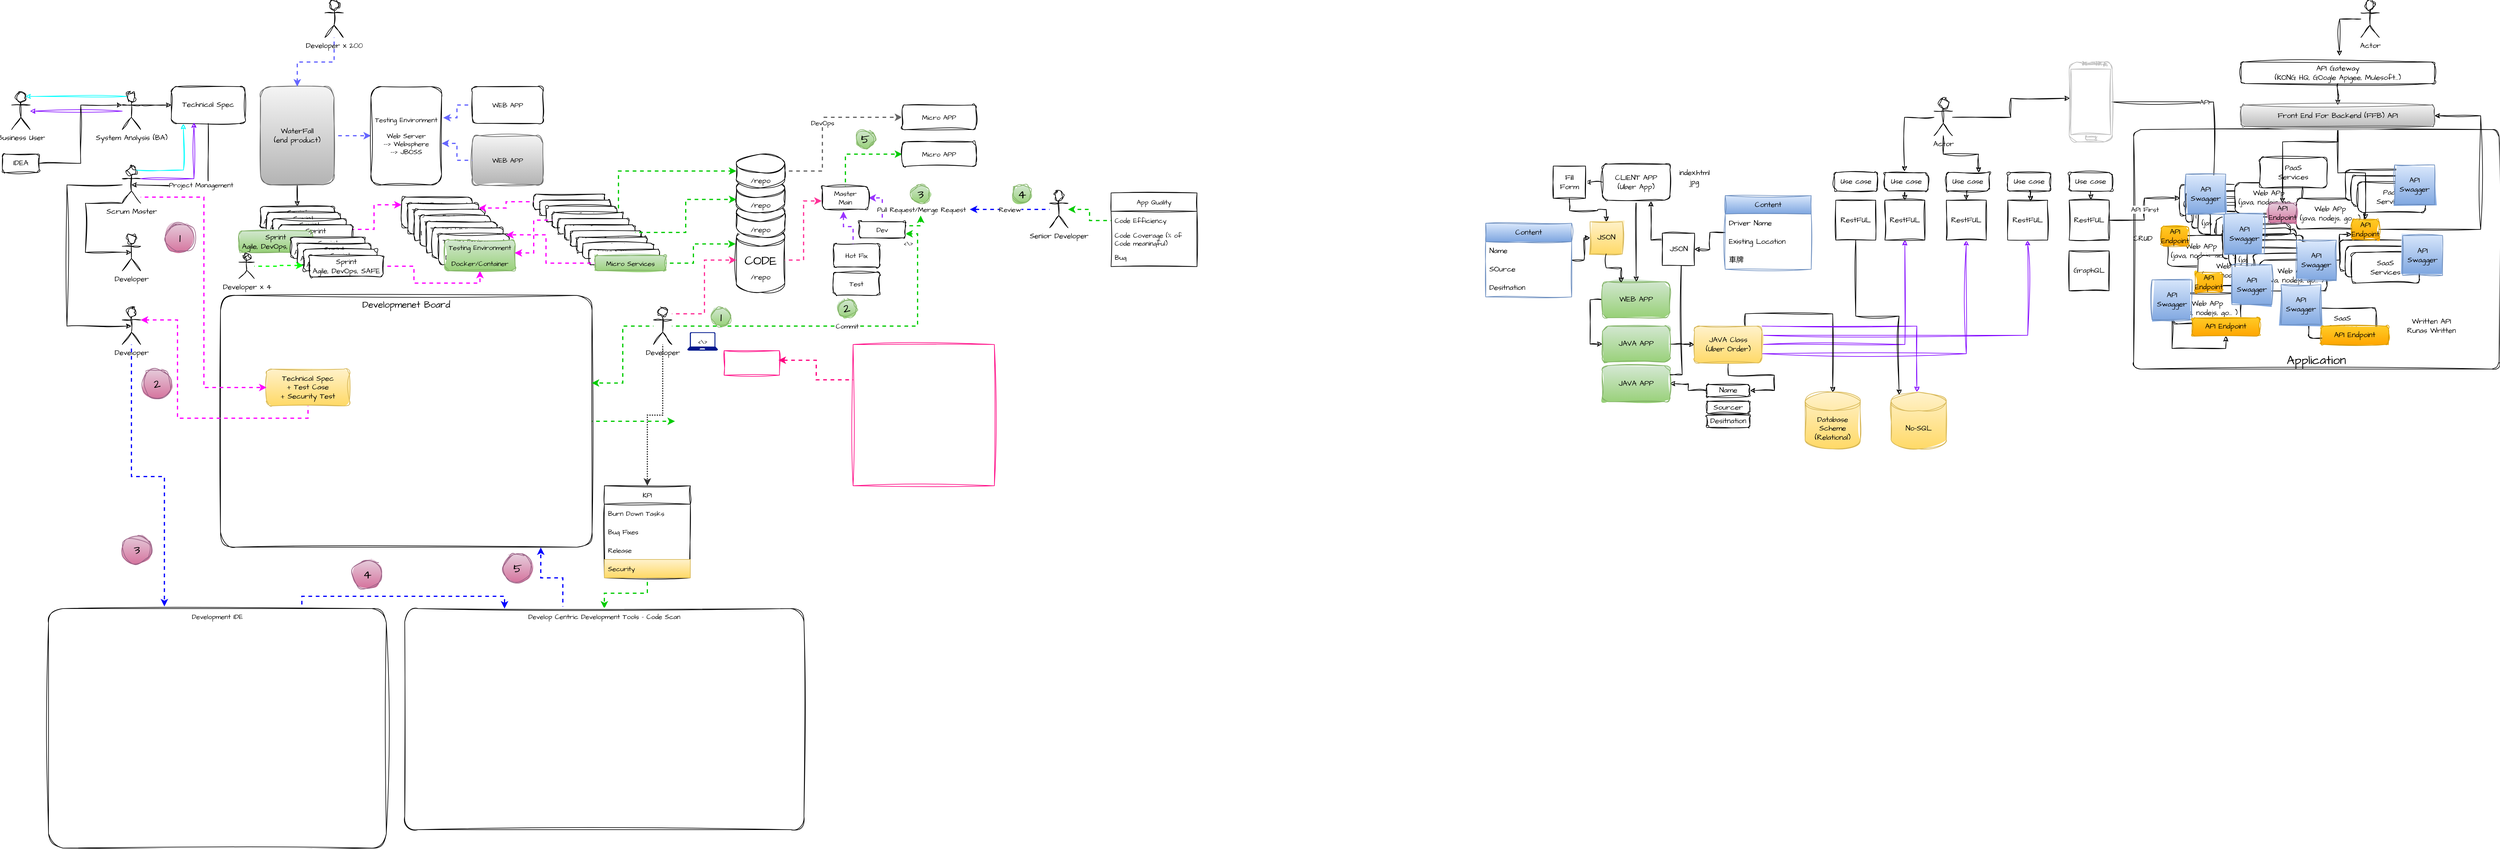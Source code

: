 <mxfile version="24.7.8" pages="2">
  <diagram name="Page-1" id="nH35pbkmyYW25VktIWmX">
    <mxGraphModel dx="2524" dy="2056" grid="1" gridSize="10" guides="1" tooltips="1" connect="1" arrows="1" fold="1" page="1" pageScale="1" pageWidth="850" pageHeight="1100" math="0" shadow="0">
      <root>
        <mxCell id="0" />
        <mxCell id="1" parent="0" />
        <mxCell id="B2GWp49fGdVUCg4b3a4x-126" value="Application" style="rounded=1;whiteSpace=wrap;html=1;sketch=1;hachureGap=4;jiggle=2;curveFitting=1;fontFamily=Architects Daughter;fontSource=https%3A%2F%2Ffonts.googleapis.com%2Fcss%3Ffamily%3DArchitects%2BDaughter;arcSize=3;verticalAlign=bottom;fontSize=20;" parent="1" vertex="1">
          <mxGeometry x="3355" y="100" width="595" height="390" as="geometry" />
        </mxCell>
        <mxCell id="Q26DxxAGz66dSkfhx3pj-1" value="Developer" style="shape=umlActor;verticalLabelPosition=bottom;verticalAlign=top;html=1;outlineConnect=0;sketch=1;hachureGap=4;jiggle=2;curveFitting=1;fontFamily=Architects Daughter;fontSource=https%3A%2F%2Ffonts.googleapis.com%2Fcss%3Ffamily%3DArchitects%2BDaughter;" parent="1" vertex="1">
          <mxGeometry x="80" y="270" width="30" height="60" as="geometry" />
        </mxCell>
        <mxCell id="Q26DxxAGz66dSkfhx3pj-2" value="Developer" style="shape=umlActor;verticalLabelPosition=bottom;verticalAlign=top;html=1;outlineConnect=0;sketch=1;hachureGap=4;jiggle=2;curveFitting=1;fontFamily=Architects Daughter;fontSource=https%3A%2F%2Ffonts.googleapis.com%2Fcss%3Ffamily%3DArchitects%2BDaughter;" parent="1" vertex="1">
          <mxGeometry x="80" y="390" width="30" height="60" as="geometry" />
        </mxCell>
        <mxCell id="Q26DxxAGz66dSkfhx3pj-3" value="Scrum Master" style="shape=umlActor;verticalLabelPosition=bottom;verticalAlign=top;html=1;outlineConnect=0;sketch=1;hachureGap=4;jiggle=2;curveFitting=1;fontFamily=Architects Daughter;fontSource=https%3A%2F%2Ffonts.googleapis.com%2Fcss%3Ffamily%3DArchitects%2BDaughter;" parent="1" vertex="1">
          <mxGeometry x="80" y="160" width="30" height="60" as="geometry" />
        </mxCell>
        <mxCell id="Q26DxxAGz66dSkfhx3pj-8" style="edgeStyle=orthogonalEdgeStyle;rounded=0;sketch=1;hachureGap=4;jiggle=2;curveFitting=1;orthogonalLoop=1;jettySize=auto;html=1;exitX=1;exitY=0.333;exitDx=0;exitDy=0;exitPerimeter=0;fontFamily=Architects Daughter;fontSource=https%3A%2F%2Ffonts.googleapis.com%2Fcss%3Ffamily%3DArchitects%2BDaughter;" parent="1" source="Q26DxxAGz66dSkfhx3pj-4" target="Q26DxxAGz66dSkfhx3pj-9" edge="1">
          <mxGeometry relative="1" as="geometry">
            <mxPoint x="200" y="60" as="targetPoint" />
          </mxGeometry>
        </mxCell>
        <mxCell id="Q26DxxAGz66dSkfhx3pj-17" style="edgeStyle=orthogonalEdgeStyle;rounded=0;sketch=1;hachureGap=4;jiggle=2;curveFitting=1;orthogonalLoop=1;jettySize=auto;html=1;fontFamily=Architects Daughter;fontSource=https%3A%2F%2Ffonts.googleapis.com%2Fcss%3Ffamily%3DArchitects%2BDaughter;strokeColor=#7F00FF;" parent="1" source="Q26DxxAGz66dSkfhx3pj-4" target="Q26DxxAGz66dSkfhx3pj-5" edge="1">
          <mxGeometry relative="1" as="geometry" />
        </mxCell>
        <mxCell id="Q26DxxAGz66dSkfhx3pj-4" value="System Analysis (BA)" style="shape=umlActor;verticalLabelPosition=bottom;verticalAlign=top;html=1;outlineConnect=0;sketch=1;hachureGap=4;jiggle=2;curveFitting=1;fontFamily=Architects Daughter;fontSource=https%3A%2F%2Ffonts.googleapis.com%2Fcss%3Ffamily%3DArchitects%2BDaughter;" parent="1" vertex="1">
          <mxGeometry x="80" y="40" width="30" height="60" as="geometry" />
        </mxCell>
        <mxCell id="Q26DxxAGz66dSkfhx3pj-5" value="Business User" style="shape=umlActor;verticalLabelPosition=bottom;verticalAlign=top;html=1;outlineConnect=0;sketch=1;hachureGap=4;jiggle=2;curveFitting=1;fontFamily=Architects Daughter;fontSource=https%3A%2F%2Ffonts.googleapis.com%2Fcss%3Ffamily%3DArchitects%2BDaughter;" parent="1" vertex="1">
          <mxGeometry x="-100" y="40" width="30" height="60" as="geometry" />
        </mxCell>
        <mxCell id="Q26DxxAGz66dSkfhx3pj-6" value="IDEA" style="rounded=1;whiteSpace=wrap;html=1;sketch=1;hachureGap=4;jiggle=2;curveFitting=1;fontFamily=Architects Daughter;fontSource=https%3A%2F%2Ffonts.googleapis.com%2Fcss%3Ffamily%3DArchitects%2BDaughter;" parent="1" vertex="1">
          <mxGeometry x="-115" y="140" width="60" height="30" as="geometry" />
        </mxCell>
        <mxCell id="Q26DxxAGz66dSkfhx3pj-7" style="edgeStyle=orthogonalEdgeStyle;rounded=0;sketch=1;hachureGap=4;jiggle=2;curveFitting=1;orthogonalLoop=1;jettySize=auto;html=1;entryX=0;entryY=0.333;entryDx=0;entryDy=0;entryPerimeter=0;fontFamily=Architects Daughter;fontSource=https%3A%2F%2Ffonts.googleapis.com%2Fcss%3Ffamily%3DArchitects%2BDaughter;" parent="1" source="Q26DxxAGz66dSkfhx3pj-6" target="Q26DxxAGz66dSkfhx3pj-4" edge="1">
          <mxGeometry relative="1" as="geometry" />
        </mxCell>
        <mxCell id="Q26DxxAGz66dSkfhx3pj-9" value="Technical Spec" style="rounded=1;whiteSpace=wrap;html=1;sketch=1;hachureGap=4;jiggle=2;curveFitting=1;fontFamily=Architects Daughter;fontSource=https%3A%2F%2Ffonts.googleapis.com%2Fcss%3Ffamily%3DArchitects%2BDaughter;" parent="1" vertex="1">
          <mxGeometry x="160" y="30" width="120" height="60" as="geometry" />
        </mxCell>
        <mxCell id="Q26DxxAGz66dSkfhx3pj-10" value="Project Management" style="edgeStyle=orthogonalEdgeStyle;rounded=0;sketch=1;hachureGap=4;jiggle=2;curveFitting=1;orthogonalLoop=1;jettySize=auto;html=1;entryX=0.5;entryY=0.5;entryDx=0;entryDy=0;entryPerimeter=0;fontFamily=Architects Daughter;fontSource=https%3A%2F%2Ffonts.googleapis.com%2Fcss%3Ffamily%3DArchitects%2BDaughter;exitX=0.5;exitY=1;exitDx=0;exitDy=0;" parent="1" source="Q26DxxAGz66dSkfhx3pj-9" target="Q26DxxAGz66dSkfhx3pj-3" edge="1">
          <mxGeometry relative="1" as="geometry">
            <Array as="points">
              <mxPoint x="220" y="190" />
            </Array>
          </mxGeometry>
        </mxCell>
        <mxCell id="Q26DxxAGz66dSkfhx3pj-11" style="edgeStyle=orthogonalEdgeStyle;rounded=0;sketch=1;hachureGap=4;jiggle=2;curveFitting=1;orthogonalLoop=1;jettySize=auto;html=1;entryX=0.5;entryY=0.5;entryDx=0;entryDy=0;entryPerimeter=0;fontFamily=Architects Daughter;fontSource=https%3A%2F%2Ffonts.googleapis.com%2Fcss%3Ffamily%3DArchitects%2BDaughter;exitX=0;exitY=1;exitDx=0;exitDy=0;exitPerimeter=0;" parent="1" source="Q26DxxAGz66dSkfhx3pj-3" target="Q26DxxAGz66dSkfhx3pj-1" edge="1">
          <mxGeometry relative="1" as="geometry">
            <Array as="points">
              <mxPoint x="20" y="220" />
              <mxPoint x="20" y="300" />
            </Array>
          </mxGeometry>
        </mxCell>
        <mxCell id="Q26DxxAGz66dSkfhx3pj-12" style="edgeStyle=orthogonalEdgeStyle;rounded=0;sketch=1;hachureGap=4;jiggle=2;curveFitting=1;orthogonalLoop=1;jettySize=auto;html=1;entryX=0.5;entryY=0.5;entryDx=0;entryDy=0;entryPerimeter=0;fontFamily=Architects Daughter;fontSource=https%3A%2F%2Ffonts.googleapis.com%2Fcss%3Ffamily%3DArchitects%2BDaughter;" parent="1" source="Q26DxxAGz66dSkfhx3pj-3" target="Q26DxxAGz66dSkfhx3pj-2" edge="1">
          <mxGeometry relative="1" as="geometry">
            <Array as="points">
              <mxPoint x="-10" y="190" />
              <mxPoint x="-10" y="420" />
            </Array>
          </mxGeometry>
        </mxCell>
        <mxCell id="Q26DxxAGz66dSkfhx3pj-15" style="edgeStyle=orthogonalEdgeStyle;rounded=0;sketch=1;hachureGap=4;jiggle=2;curveFitting=1;orthogonalLoop=1;jettySize=auto;html=1;exitX=0.5;exitY=1;exitDx=0;exitDy=0;entryX=0.5;entryY=0;entryDx=0;entryDy=0;fontFamily=Architects Daughter;fontSource=https%3A%2F%2Ffonts.googleapis.com%2Fcss%3Ffamily%3DArchitects%2BDaughter;" parent="1" source="Q26DxxAGz66dSkfhx3pj-13" target="Q26DxxAGz66dSkfhx3pj-14" edge="1">
          <mxGeometry relative="1" as="geometry" />
        </mxCell>
        <mxCell id="Q26DxxAGz66dSkfhx3pj-41" style="edgeStyle=orthogonalEdgeStyle;rounded=0;hachureGap=4;orthogonalLoop=1;jettySize=auto;html=1;exitX=1;exitY=0.5;exitDx=0;exitDy=0;entryX=0;entryY=0.5;entryDx=0;entryDy=0;dashed=1;strokeColor=#6666FF;strokeWidth=2;align=center;verticalAlign=middle;fontFamily=Architects Daughter;fontSource=https%3A%2F%2Ffonts.googleapis.com%2Fcss%3Ffamily%3DArchitects%2BDaughter;fontSize=11;fontColor=default;labelBackgroundColor=default;endArrow=classic;flowAnimation=1;" parent="1" source="Q26DxxAGz66dSkfhx3pj-13" target="Q26DxxAGz66dSkfhx3pj-36" edge="1">
          <mxGeometry relative="1" as="geometry" />
        </mxCell>
        <mxCell id="Q26DxxAGz66dSkfhx3pj-13" value="WaterFall&lt;br&gt;(end product)" style="rounded=1;whiteSpace=wrap;html=1;sketch=1;hachureGap=4;jiggle=2;curveFitting=1;fontFamily=Architects Daughter;fontSource=https%3A%2F%2Ffonts.googleapis.com%2Fcss%3Ffamily%3DArchitects%2BDaughter;fillColor=#f5f5f5;gradientColor=#b3b3b3;strokeColor=#666666;" parent="1" vertex="1">
          <mxGeometry x="305" y="30" width="120" height="160" as="geometry" />
        </mxCell>
        <mxCell id="Q26DxxAGz66dSkfhx3pj-14" value="Sprint&lt;br&gt;Agile, DevOps, SAFE" style="rounded=1;whiteSpace=wrap;html=1;sketch=1;hachureGap=4;jiggle=2;curveFitting=1;fontFamily=Architects Daughter;fontSource=https%3A%2F%2Ffonts.googleapis.com%2Fcss%3Ffamily%3DArchitects%2BDaughter;" parent="1" vertex="1">
          <mxGeometry x="305" y="225" width="120" height="35" as="geometry" />
        </mxCell>
        <mxCell id="Q26DxxAGz66dSkfhx3pj-16" style="edgeStyle=orthogonalEdgeStyle;rounded=0;sketch=1;hachureGap=4;jiggle=2;curveFitting=1;orthogonalLoop=1;jettySize=auto;html=1;exitX=1;exitY=0.333;exitDx=0;exitDy=0;exitPerimeter=0;entryX=0.306;entryY=0.976;entryDx=0;entryDy=0;entryPerimeter=0;fontFamily=Architects Daughter;fontSource=https%3A%2F%2Ffonts.googleapis.com%2Fcss%3Ffamily%3DArchitects%2BDaughter;strokeColor=#7F00FF;" parent="1" source="Q26DxxAGz66dSkfhx3pj-3" target="Q26DxxAGz66dSkfhx3pj-9" edge="1">
          <mxGeometry relative="1" as="geometry" />
        </mxCell>
        <mxCell id="Q26DxxAGz66dSkfhx3pj-18" value="Sprint&lt;br&gt;Agile, DevOps, SAFE" style="rounded=1;whiteSpace=wrap;html=1;sketch=1;hachureGap=4;jiggle=2;curveFitting=1;fontFamily=Architects Daughter;fontSource=https%3A%2F%2Ffonts.googleapis.com%2Fcss%3Ffamily%3DArchitects%2BDaughter;" parent="1" vertex="1">
          <mxGeometry x="315" y="235" width="120" height="35" as="geometry" />
        </mxCell>
        <mxCell id="Q26DxxAGz66dSkfhx3pj-43" style="edgeStyle=orthogonalEdgeStyle;rounded=0;hachureGap=4;orthogonalLoop=1;jettySize=auto;html=1;entryX=0;entryY=0.25;entryDx=0;entryDy=0;dashed=1;strokeColor=#FF00FF;strokeWidth=2;align=center;verticalAlign=middle;fontFamily=Architects Daughter;fontSource=https%3A%2F%2Ffonts.googleapis.com%2Fcss%3Ffamily%3DArchitects%2BDaughter;fontSize=11;fontColor=default;labelBackgroundColor=default;endArrow=classic;flowAnimation=1;" parent="1" source="Q26DxxAGz66dSkfhx3pj-19" target="Q26DxxAGz66dSkfhx3pj-42" edge="1">
          <mxGeometry relative="1" as="geometry" />
        </mxCell>
        <mxCell id="Q26DxxAGz66dSkfhx3pj-19" value="Sprint&lt;br&gt;Agile, DevOps, SAFE" style="rounded=1;whiteSpace=wrap;html=1;sketch=1;hachureGap=4;jiggle=2;curveFitting=1;fontFamily=Architects Daughter;fontSource=https%3A%2F%2Ffonts.googleapis.com%2Fcss%3Ffamily%3DArchitects%2BDaughter;" parent="1" vertex="1">
          <mxGeometry x="325" y="245" width="120" height="35" as="geometry" />
        </mxCell>
        <mxCell id="Q26DxxAGz66dSkfhx3pj-20" value="Sprint&lt;br&gt;Agile, DevOps, SAFE" style="rounded=1;whiteSpace=wrap;html=1;sketch=1;hachureGap=4;jiggle=2;curveFitting=1;fontFamily=Architects Daughter;fontSource=https%3A%2F%2Ffonts.googleapis.com%2Fcss%3Ffamily%3DArchitects%2BDaughter;" parent="1" vertex="1">
          <mxGeometry x="335" y="255" width="120" height="35" as="geometry" />
        </mxCell>
        <mxCell id="Q26DxxAGz66dSkfhx3pj-21" value="Sprint&lt;br&gt;Agile, DevOps, SAFE" style="rounded=1;whiteSpace=wrap;html=1;sketch=1;hachureGap=4;jiggle=2;curveFitting=1;fontFamily=Architects Daughter;fontSource=https%3A%2F%2Ffonts.googleapis.com%2Fcss%3Ffamily%3DArchitects%2BDaughter;fillColor=#d5e8d4;gradientColor=#97d077;strokeColor=#82b366;labelBackgroundColor=none;" parent="1" vertex="1">
          <mxGeometry x="270" y="265" width="120" height="35" as="geometry" />
        </mxCell>
        <mxCell id="Q26DxxAGz66dSkfhx3pj-22" value="Sprint&lt;br&gt;Agile, DevOps, SAFE" style="rounded=1;whiteSpace=wrap;html=1;sketch=1;hachureGap=4;jiggle=2;curveFitting=1;fontFamily=Architects Daughter;fontSource=https%3A%2F%2Ffonts.googleapis.com%2Fcss%3Ffamily%3DArchitects%2BDaughter;" parent="1" vertex="1">
          <mxGeometry x="355" y="275" width="120" height="35" as="geometry" />
        </mxCell>
        <mxCell id="Q26DxxAGz66dSkfhx3pj-23" value="Sprint&lt;br&gt;Agile, DevOps, SAFE" style="rounded=1;whiteSpace=wrap;html=1;sketch=1;hachureGap=4;jiggle=2;curveFitting=1;fontFamily=Architects Daughter;fontSource=https%3A%2F%2Ffonts.googleapis.com%2Fcss%3Ffamily%3DArchitects%2BDaughter;" parent="1" vertex="1">
          <mxGeometry x="365" y="285" width="120" height="35" as="geometry" />
        </mxCell>
        <mxCell id="Q26DxxAGz66dSkfhx3pj-24" value="Sprint&lt;br&gt;Agile, DevOps, SAFE" style="rounded=1;whiteSpace=wrap;html=1;sketch=1;hachureGap=4;jiggle=2;curveFitting=1;fontFamily=Architects Daughter;fontSource=https%3A%2F%2Ffonts.googleapis.com%2Fcss%3Ffamily%3DArchitects%2BDaughter;" parent="1" vertex="1">
          <mxGeometry x="375" y="295" width="120" height="35" as="geometry" />
        </mxCell>
        <mxCell id="Q26DxxAGz66dSkfhx3pj-51" style="edgeStyle=orthogonalEdgeStyle;rounded=0;hachureGap=4;orthogonalLoop=1;jettySize=auto;html=1;dashed=1;strokeColor=#FF00FF;strokeWidth=2;align=center;verticalAlign=middle;fontFamily=Architects Daughter;fontSource=https%3A%2F%2Ffonts.googleapis.com%2Fcss%3Ffamily%3DArchitects%2BDaughter;fontSize=11;fontColor=default;labelBackgroundColor=default;endArrow=classic;flowAnimation=1;entryX=0.5;entryY=1;entryDx=0;entryDy=0;" parent="1" source="Q26DxxAGz66dSkfhx3pj-25" target="Q26DxxAGz66dSkfhx3pj-50" edge="1">
          <mxGeometry relative="1" as="geometry" />
        </mxCell>
        <mxCell id="Q26DxxAGz66dSkfhx3pj-25" value="Sprint&lt;br&gt;Agile, DevOps, SAFE" style="rounded=1;whiteSpace=wrap;html=1;sketch=1;hachureGap=4;jiggle=2;curveFitting=1;fontFamily=Architects Daughter;fontSource=https%3A%2F%2Ffonts.googleapis.com%2Fcss%3Ffamily%3DArchitects%2BDaughter;" parent="1" vertex="1">
          <mxGeometry x="385" y="305" width="120" height="35" as="geometry" />
        </mxCell>
        <mxCell id="Q26DxxAGz66dSkfhx3pj-26" style="edgeStyle=orthogonalEdgeStyle;rounded=0;sketch=1;hachureGap=4;jiggle=2;curveFitting=1;orthogonalLoop=1;jettySize=auto;html=1;exitX=0.75;exitY=0.1;exitDx=0;exitDy=0;exitPerimeter=0;entryX=0.163;entryY=1.014;entryDx=0;entryDy=0;entryPerimeter=0;fontFamily=Architects Daughter;fontSource=https%3A%2F%2Ffonts.googleapis.com%2Fcss%3Ffamily%3DArchitects%2BDaughter;strokeColor=#00FFFF;" parent="1" source="Q26DxxAGz66dSkfhx3pj-3" target="Q26DxxAGz66dSkfhx3pj-9" edge="1">
          <mxGeometry relative="1" as="geometry" />
        </mxCell>
        <mxCell id="Q26DxxAGz66dSkfhx3pj-28" style="edgeStyle=orthogonalEdgeStyle;rounded=0;sketch=1;hachureGap=4;jiggle=2;curveFitting=1;orthogonalLoop=1;jettySize=auto;html=1;exitX=0.25;exitY=0.1;exitDx=0;exitDy=0;exitPerimeter=0;entryX=0.75;entryY=0.1;entryDx=0;entryDy=0;entryPerimeter=0;fontFamily=Architects Daughter;fontSource=https%3A%2F%2Ffonts.googleapis.com%2Fcss%3Ffamily%3DArchitects%2BDaughter;fillColor=#dae8fc;gradientColor=#7ea6e0;strokeColor=#00FFFF;" parent="1" source="Q26DxxAGz66dSkfhx3pj-4" target="Q26DxxAGz66dSkfhx3pj-5" edge="1">
          <mxGeometry relative="1" as="geometry" />
        </mxCell>
        <mxCell id="Q26DxxAGz66dSkfhx3pj-72" style="edgeStyle=orthogonalEdgeStyle;rounded=0;hachureGap=4;orthogonalLoop=1;jettySize=auto;html=1;dashed=1;strokeColor=#00CC00;strokeWidth=2;align=center;verticalAlign=middle;fontFamily=Architects Daughter;fontSource=https%3A%2F%2Ffonts.googleapis.com%2Fcss%3Ffamily%3DArchitects%2BDaughter;fontSize=11;fontColor=default;labelBackgroundColor=default;endArrow=classic;flowAnimation=1;" parent="1" source="Q26DxxAGz66dSkfhx3pj-30" target="Q26DxxAGz66dSkfhx3pj-71" edge="1">
          <mxGeometry relative="1" as="geometry" />
        </mxCell>
        <mxCell id="Q26DxxAGz66dSkfhx3pj-30" value="Developmenet Board" style="rounded=1;whiteSpace=wrap;html=1;sketch=1;hachureGap=4;jiggle=2;curveFitting=1;fontFamily=Architects Daughter;fontSource=https%3A%2F%2Ffonts.googleapis.com%2Fcss%3Ffamily%3DArchitects%2BDaughter;arcSize=6;verticalAlign=top;fontSize=15;" parent="1" vertex="1">
          <mxGeometry x="240" y="370" width="605" height="410" as="geometry" />
        </mxCell>
        <mxCell id="2GGadmG2Hr-8ba0pzsTH-3" style="edgeStyle=orthogonalEdgeStyle;rounded=0;hachureGap=4;orthogonalLoop=1;jettySize=auto;html=1;entryX=0.343;entryY=-0.009;entryDx=0;entryDy=0;dashed=1;strokeColor=#0000FF;strokeWidth=2;align=center;verticalAlign=middle;fontFamily=Architects Daughter;fontSource=https%3A%2F%2Ffonts.googleapis.com%2Fcss%3Ffamily%3DArchitects%2BDaughter;fontSize=11;fontColor=default;labelBackgroundColor=default;endArrow=classic;flowAnimation=1;entryPerimeter=0;" parent="1" source="Q26DxxAGz66dSkfhx3pj-2" target="2GGadmG2Hr-8ba0pzsTH-1" edge="1">
          <mxGeometry relative="1" as="geometry" />
        </mxCell>
        <mxCell id="Q26DxxAGz66dSkfhx3pj-31" value="" style="shape=image;verticalLabelPosition=bottom;labelBackgroundColor=default;verticalAlign=top;aspect=fixed;imageAspect=0;image=https://images.ctfassets.net/rz1oowkt5gyp/4kCNudjaBYj90CGgG7Lict/cbafa67336b2007278f50d99ceabfb22/Boards_2x.png;" parent="1" vertex="1">
          <mxGeometry x="260" y="406.48" width="566.39" height="353.52" as="geometry" />
        </mxCell>
        <mxCell id="Q26DxxAGz66dSkfhx3pj-32" value="Technical Spec&lt;br&gt;+ Test Case&lt;br&gt;+ Security Test" style="rounded=1;whiteSpace=wrap;html=1;sketch=1;hachureGap=4;jiggle=2;curveFitting=1;fontFamily=Architects Daughter;fontSource=https%3A%2F%2Ffonts.googleapis.com%2Fcss%3Ffamily%3DArchitects%2BDaughter;fillColor=#fff2cc;gradientColor=#ffd966;strokeColor=#d6b656;" parent="1" vertex="1">
          <mxGeometry x="315" y="490" width="135" height="60" as="geometry" />
        </mxCell>
        <mxCell id="Q26DxxAGz66dSkfhx3pj-33" style="edgeStyle=orthogonalEdgeStyle;rounded=0;hachureGap=4;orthogonalLoop=1;jettySize=auto;html=1;entryX=0;entryY=0.5;entryDx=0;entryDy=0;fontFamily=Architects Daughter;fontSource=https%3A%2F%2Ffonts.googleapis.com%2Fcss%3Ffamily%3DArchitects%2BDaughter;flowAnimation=1;dashed=1;strokeWidth=2;strokeColor=#FF00FF;" parent="1" source="Q26DxxAGz66dSkfhx3pj-3" target="Q26DxxAGz66dSkfhx3pj-32" edge="1">
          <mxGeometry relative="1" as="geometry">
            <Array as="points">
              <mxPoint x="213" y="210" />
              <mxPoint x="213" y="520" />
            </Array>
          </mxGeometry>
        </mxCell>
        <mxCell id="Q26DxxAGz66dSkfhx3pj-35" style="edgeStyle=orthogonalEdgeStyle;rounded=0;hachureGap=4;orthogonalLoop=1;jettySize=auto;html=1;exitX=0.5;exitY=1;exitDx=0;exitDy=0;entryX=1;entryY=0.333;entryDx=0;entryDy=0;entryPerimeter=0;dashed=1;strokeColor=#FF00FF;strokeWidth=2;align=center;verticalAlign=middle;fontFamily=Architects Daughter;fontSource=https%3A%2F%2Ffonts.googleapis.com%2Fcss%3Ffamily%3DArchitects%2BDaughter;fontSize=11;fontColor=default;labelBackgroundColor=default;endArrow=classic;flowAnimation=1;" parent="1" source="Q26DxxAGz66dSkfhx3pj-32" target="Q26DxxAGz66dSkfhx3pj-2" edge="1">
          <mxGeometry relative="1" as="geometry">
            <Array as="points">
              <mxPoint x="383" y="570" />
              <mxPoint x="170" y="570" />
              <mxPoint x="170" y="410" />
            </Array>
          </mxGeometry>
        </mxCell>
        <mxCell id="Q26DxxAGz66dSkfhx3pj-36" value="Testing Environment&lt;div&gt;&lt;br&gt;Web Server&lt;br&gt;--&amp;gt; Websphere&lt;br&gt;--&amp;gt; JBOSS&lt;/div&gt;" style="rounded=1;whiteSpace=wrap;html=1;sketch=1;hachureGap=4;jiggle=2;curveFitting=1;fontFamily=Architects Daughter;fontSource=https%3A%2F%2Ffonts.googleapis.com%2Fcss%3Ffamily%3DArchitects%2BDaughter;fontSize=11;fontColor=default;labelBackgroundColor=default;" parent="1" vertex="1">
          <mxGeometry x="485" y="30" width="115" height="160" as="geometry" />
        </mxCell>
        <mxCell id="Q26DxxAGz66dSkfhx3pj-39" style="edgeStyle=orthogonalEdgeStyle;rounded=0;hachureGap=4;orthogonalLoop=1;jettySize=auto;html=1;dashed=1;strokeColor=#6666FF;strokeWidth=2;align=center;verticalAlign=middle;fontFamily=Architects Daughter;fontSource=https%3A%2F%2Ffonts.googleapis.com%2Fcss%3Ffamily%3DArchitects%2BDaughter;fontSize=11;fontColor=default;labelBackgroundColor=default;endArrow=classic;flowAnimation=1;entryX=1.022;entryY=0.317;entryDx=0;entryDy=0;entryPerimeter=0;" parent="1" source="Q26DxxAGz66dSkfhx3pj-37" target="Q26DxxAGz66dSkfhx3pj-36" edge="1">
          <mxGeometry relative="1" as="geometry" />
        </mxCell>
        <mxCell id="Q26DxxAGz66dSkfhx3pj-37" value="WEB APP" style="rounded=1;whiteSpace=wrap;html=1;sketch=1;hachureGap=4;jiggle=2;curveFitting=1;fontFamily=Architects Daughter;fontSource=https%3A%2F%2Ffonts.googleapis.com%2Fcss%3Ffamily%3DArchitects%2BDaughter;fontSize=11;fontColor=default;labelBackgroundColor=default;" parent="1" vertex="1">
          <mxGeometry x="650" y="30" width="115" height="60" as="geometry" />
        </mxCell>
        <mxCell id="Q26DxxAGz66dSkfhx3pj-38" value="WEB APP" style="rounded=1;whiteSpace=wrap;html=1;sketch=1;hachureGap=4;jiggle=2;curveFitting=1;fontFamily=Architects Daughter;fontSource=https%3A%2F%2Ffonts.googleapis.com%2Fcss%3Ffamily%3DArchitects%2BDaughter;fontSize=11;labelBackgroundColor=none;fillColor=#f5f5f5;gradientColor=#b3b3b3;strokeColor=#666666;" parent="1" vertex="1">
          <mxGeometry x="650" y="110" width="115" height="80" as="geometry" />
        </mxCell>
        <mxCell id="Q26DxxAGz66dSkfhx3pj-40" style="edgeStyle=orthogonalEdgeStyle;rounded=0;hachureGap=4;orthogonalLoop=1;jettySize=auto;html=1;entryX=1.001;entryY=0.578;entryDx=0;entryDy=0;entryPerimeter=0;dashed=1;strokeColor=#6666FF;strokeWidth=2;align=center;verticalAlign=middle;fontFamily=Architects Daughter;fontSource=https%3A%2F%2Ffonts.googleapis.com%2Fcss%3Ffamily%3DArchitects%2BDaughter;fontSize=11;fontColor=default;labelBackgroundColor=default;endArrow=classic;flowAnimation=1;" parent="1" source="Q26DxxAGz66dSkfhx3pj-38" target="Q26DxxAGz66dSkfhx3pj-36" edge="1">
          <mxGeometry relative="1" as="geometry" />
        </mxCell>
        <mxCell id="Q26DxxAGz66dSkfhx3pj-42" value="Testing Environment&lt;div&gt;&lt;br&gt;Docker/Container&lt;/div&gt;" style="rounded=1;whiteSpace=wrap;html=1;sketch=1;hachureGap=4;jiggle=2;curveFitting=1;fontFamily=Architects Daughter;fontSource=https%3A%2F%2Ffonts.googleapis.com%2Fcss%3Ffamily%3DArchitects%2BDaughter;fontSize=11;fontColor=default;labelBackgroundColor=default;" parent="1" vertex="1">
          <mxGeometry x="535" y="210" width="115" height="50" as="geometry" />
        </mxCell>
        <mxCell id="Q26DxxAGz66dSkfhx3pj-44" value="Testing Environment&lt;div&gt;&lt;br&gt;Docker/Container&lt;/div&gt;" style="rounded=1;whiteSpace=wrap;html=1;sketch=1;hachureGap=4;jiggle=2;curveFitting=1;fontFamily=Architects Daughter;fontSource=https%3A%2F%2Ffonts.googleapis.com%2Fcss%3Ffamily%3DArchitects%2BDaughter;fontSize=11;fontColor=default;labelBackgroundColor=default;" parent="1" vertex="1">
          <mxGeometry x="545" y="220" width="115" height="50" as="geometry" />
        </mxCell>
        <mxCell id="Q26DxxAGz66dSkfhx3pj-45" value="Testing Environment&lt;div&gt;&lt;br&gt;Docker/Container&lt;/div&gt;" style="rounded=1;whiteSpace=wrap;html=1;sketch=1;hachureGap=4;jiggle=2;curveFitting=1;fontFamily=Architects Daughter;fontSource=https%3A%2F%2Ffonts.googleapis.com%2Fcss%3Ffamily%3DArchitects%2BDaughter;fontSize=11;fontColor=default;labelBackgroundColor=default;" parent="1" vertex="1">
          <mxGeometry x="555" y="230" width="115" height="50" as="geometry" />
        </mxCell>
        <mxCell id="Q26DxxAGz66dSkfhx3pj-46" value="Testing Environment&lt;div&gt;&lt;br&gt;Docker/Container&lt;/div&gt;" style="rounded=1;whiteSpace=wrap;html=1;sketch=1;hachureGap=4;jiggle=2;curveFitting=1;fontFamily=Architects Daughter;fontSource=https%3A%2F%2Ffonts.googleapis.com%2Fcss%3Ffamily%3DArchitects%2BDaughter;fontSize=11;fontColor=default;labelBackgroundColor=default;" parent="1" vertex="1">
          <mxGeometry x="565" y="240" width="115" height="50" as="geometry" />
        </mxCell>
        <mxCell id="Q26DxxAGz66dSkfhx3pj-47" value="Testing Environment&lt;div&gt;&lt;br&gt;Docker/Container&lt;/div&gt;" style="rounded=1;whiteSpace=wrap;html=1;sketch=1;hachureGap=4;jiggle=2;curveFitting=1;fontFamily=Architects Daughter;fontSource=https%3A%2F%2Ffonts.googleapis.com%2Fcss%3Ffamily%3DArchitects%2BDaughter;fontSize=11;fontColor=default;labelBackgroundColor=default;" parent="1" vertex="1">
          <mxGeometry x="575" y="250" width="115" height="50" as="geometry" />
        </mxCell>
        <mxCell id="Q26DxxAGz66dSkfhx3pj-48" value="Testing Environment&lt;div&gt;&lt;br&gt;Docker/Container&lt;/div&gt;" style="rounded=1;whiteSpace=wrap;html=1;sketch=1;hachureGap=4;jiggle=2;curveFitting=1;fontFamily=Architects Daughter;fontSource=https%3A%2F%2Ffonts.googleapis.com%2Fcss%3Ffamily%3DArchitects%2BDaughter;fontSize=11;fontColor=default;labelBackgroundColor=default;" parent="1" vertex="1">
          <mxGeometry x="585" y="260" width="115" height="50" as="geometry" />
        </mxCell>
        <mxCell id="Q26DxxAGz66dSkfhx3pj-49" value="Testing Environment&lt;div&gt;&lt;br&gt;Docker/Container&lt;/div&gt;" style="rounded=1;whiteSpace=wrap;html=1;sketch=1;hachureGap=4;jiggle=2;curveFitting=1;fontFamily=Architects Daughter;fontSource=https%3A%2F%2Ffonts.googleapis.com%2Fcss%3Ffamily%3DArchitects%2BDaughter;fontSize=11;fontColor=default;labelBackgroundColor=default;" parent="1" vertex="1">
          <mxGeometry x="595" y="270" width="115" height="50" as="geometry" />
        </mxCell>
        <mxCell id="Q26DxxAGz66dSkfhx3pj-50" value="Testing Environment&lt;div&gt;&lt;br&gt;Docker/Container&lt;/div&gt;" style="rounded=1;whiteSpace=wrap;html=1;sketch=1;hachureGap=4;jiggle=2;curveFitting=1;fontFamily=Architects Daughter;fontSource=https%3A%2F%2Ffonts.googleapis.com%2Fcss%3Ffamily%3DArchitects%2BDaughter;fontSize=11;labelBackgroundColor=none;fillColor=#d5e8d4;gradientColor=#97d077;strokeColor=#82b366;" parent="1" vertex="1">
          <mxGeometry x="605" y="280" width="115" height="50" as="geometry" />
        </mxCell>
        <mxCell id="Q26DxxAGz66dSkfhx3pj-52" value="Micro Services" style="rounded=1;whiteSpace=wrap;html=1;sketch=1;hachureGap=4;jiggle=2;curveFitting=1;fontFamily=Architects Daughter;fontSource=https%3A%2F%2Ffonts.googleapis.com%2Fcss%3Ffamily%3DArchitects%2BDaughter;fontSize=11;fontColor=default;labelBackgroundColor=default;" parent="1" vertex="1">
          <mxGeometry x="750" y="205" width="115" height="25" as="geometry" />
        </mxCell>
        <mxCell id="Q26DxxAGz66dSkfhx3pj-53" value="Micro Services" style="rounded=1;whiteSpace=wrap;html=1;sketch=1;hachureGap=4;jiggle=2;curveFitting=1;fontFamily=Architects Daughter;fontSource=https%3A%2F%2Ffonts.googleapis.com%2Fcss%3Ffamily%3DArchitects%2BDaughter;fontSize=11;fontColor=default;labelBackgroundColor=default;" parent="1" vertex="1">
          <mxGeometry x="760" y="215" width="115" height="25" as="geometry" />
        </mxCell>
        <mxCell id="Q26DxxAGz66dSkfhx3pj-54" value="Micro Services" style="rounded=1;whiteSpace=wrap;html=1;sketch=1;hachureGap=4;jiggle=2;curveFitting=1;fontFamily=Architects Daughter;fontSource=https%3A%2F%2Ffonts.googleapis.com%2Fcss%3Ffamily%3DArchitects%2BDaughter;fontSize=11;fontColor=default;labelBackgroundColor=default;" parent="1" vertex="1">
          <mxGeometry x="770" y="225" width="115" height="25" as="geometry" />
        </mxCell>
        <mxCell id="Q26DxxAGz66dSkfhx3pj-55" value="Micro Services" style="rounded=1;whiteSpace=wrap;html=1;sketch=1;hachureGap=4;jiggle=2;curveFitting=1;fontFamily=Architects Daughter;fontSource=https%3A%2F%2Ffonts.googleapis.com%2Fcss%3Ffamily%3DArchitects%2BDaughter;fontSize=11;fontColor=default;labelBackgroundColor=default;" parent="1" vertex="1">
          <mxGeometry x="780" y="235" width="115" height="25" as="geometry" />
        </mxCell>
        <mxCell id="Q26DxxAGz66dSkfhx3pj-56" value="Micro Services" style="rounded=1;whiteSpace=wrap;html=1;sketch=1;hachureGap=4;jiggle=2;curveFitting=1;fontFamily=Architects Daughter;fontSource=https%3A%2F%2Ffonts.googleapis.com%2Fcss%3Ffamily%3DArchitects%2BDaughter;fontSize=11;fontColor=default;labelBackgroundColor=default;" parent="1" vertex="1">
          <mxGeometry x="790" y="245" width="115" height="25" as="geometry" />
        </mxCell>
        <mxCell id="Q26DxxAGz66dSkfhx3pj-57" value="Micro Services" style="rounded=1;whiteSpace=wrap;html=1;sketch=1;hachureGap=4;jiggle=2;curveFitting=1;fontFamily=Architects Daughter;fontSource=https%3A%2F%2Ffonts.googleapis.com%2Fcss%3Ffamily%3DArchitects%2BDaughter;fontSize=11;fontColor=default;labelBackgroundColor=default;" parent="1" vertex="1">
          <mxGeometry x="800" y="255" width="115" height="25" as="geometry" />
        </mxCell>
        <mxCell id="Q26DxxAGz66dSkfhx3pj-58" value="Micro Services" style="rounded=1;whiteSpace=wrap;html=1;sketch=1;hachureGap=4;jiggle=2;curveFitting=1;fontFamily=Architects Daughter;fontSource=https%3A%2F%2Ffonts.googleapis.com%2Fcss%3Ffamily%3DArchitects%2BDaughter;fontSize=11;fontColor=default;labelBackgroundColor=default;" parent="1" vertex="1">
          <mxGeometry x="810" y="265" width="115" height="25" as="geometry" />
        </mxCell>
        <mxCell id="Q26DxxAGz66dSkfhx3pj-59" value="Micro Services" style="rounded=1;whiteSpace=wrap;html=1;sketch=1;hachureGap=4;jiggle=2;curveFitting=1;fontFamily=Architects Daughter;fontSource=https%3A%2F%2Ffonts.googleapis.com%2Fcss%3Ffamily%3DArchitects%2BDaughter;fontSize=11;fontColor=default;labelBackgroundColor=default;" parent="1" vertex="1">
          <mxGeometry x="820" y="275" width="115" height="25" as="geometry" />
        </mxCell>
        <mxCell id="Q26DxxAGz66dSkfhx3pj-60" value="Micro Services" style="rounded=1;whiteSpace=wrap;html=1;sketch=1;hachureGap=4;jiggle=2;curveFitting=1;fontFamily=Architects Daughter;fontSource=https%3A%2F%2Ffonts.googleapis.com%2Fcss%3Ffamily%3DArchitects%2BDaughter;fontSize=11;fontColor=default;labelBackgroundColor=default;" parent="1" vertex="1">
          <mxGeometry x="830" y="285" width="115" height="25" as="geometry" />
        </mxCell>
        <mxCell id="Q26DxxAGz66dSkfhx3pj-61" value="Micro Services" style="rounded=1;whiteSpace=wrap;html=1;sketch=1;hachureGap=4;jiggle=2;curveFitting=1;fontFamily=Architects Daughter;fontSource=https%3A%2F%2Ffonts.googleapis.com%2Fcss%3Ffamily%3DArchitects%2BDaughter;fontSize=11;fontColor=default;labelBackgroundColor=default;" parent="1" vertex="1">
          <mxGeometry x="840" y="295" width="115" height="25" as="geometry" />
        </mxCell>
        <mxCell id="Q26DxxAGz66dSkfhx3pj-62" value="Micro Services" style="rounded=1;whiteSpace=wrap;html=1;sketch=1;hachureGap=4;jiggle=2;curveFitting=1;fontFamily=Architects Daughter;fontSource=https%3A%2F%2Ffonts.googleapis.com%2Fcss%3Ffamily%3DArchitects%2BDaughter;fontSize=11;labelBackgroundColor=none;fillColor=#d5e8d4;gradientColor=#97d077;strokeColor=#82b366;" parent="1" vertex="1">
          <mxGeometry x="850" y="305" width="115" height="25" as="geometry" />
        </mxCell>
        <mxCell id="Q26DxxAGz66dSkfhx3pj-63" style="edgeStyle=orthogonalEdgeStyle;rounded=0;hachureGap=4;orthogonalLoop=1;jettySize=auto;html=1;exitX=0;exitY=0.5;exitDx=0;exitDy=0;entryX=1.004;entryY=0.155;entryDx=0;entryDy=0;entryPerimeter=0;dashed=1;strokeColor=#FF00FF;strokeWidth=2;align=center;verticalAlign=middle;fontFamily=Architects Daughter;fontSource=https%3A%2F%2Ffonts.googleapis.com%2Fcss%3Ffamily%3DArchitects%2BDaughter;fontSize=11;fontColor=default;labelBackgroundColor=default;endArrow=classic;flowAnimation=1;" parent="1" source="Q26DxxAGz66dSkfhx3pj-52" target="Q26DxxAGz66dSkfhx3pj-44" edge="1">
          <mxGeometry relative="1" as="geometry" />
        </mxCell>
        <mxCell id="Q26DxxAGz66dSkfhx3pj-64" style="edgeStyle=orthogonalEdgeStyle;rounded=0;hachureGap=4;orthogonalLoop=1;jettySize=auto;html=1;exitX=0;exitY=0.5;exitDx=0;exitDy=0;entryX=0.99;entryY=0.418;entryDx=0;entryDy=0;entryPerimeter=0;dashed=1;strokeColor=#FF00FF;strokeWidth=2;align=center;verticalAlign=middle;fontFamily=Architects Daughter;fontSource=https%3A%2F%2Ffonts.googleapis.com%2Fcss%3Ffamily%3DArchitects%2BDaughter;fontSize=11;fontColor=default;labelBackgroundColor=default;endArrow=classic;flowAnimation=1;" parent="1" source="Q26DxxAGz66dSkfhx3pj-55" target="Q26DxxAGz66dSkfhx3pj-50" edge="1">
          <mxGeometry relative="1" as="geometry">
            <Array as="points">
              <mxPoint x="750" y="248" />
              <mxPoint x="750" y="301" />
            </Array>
          </mxGeometry>
        </mxCell>
        <mxCell id="Q26DxxAGz66dSkfhx3pj-65" style="edgeStyle=orthogonalEdgeStyle;rounded=0;hachureGap=4;orthogonalLoop=1;jettySize=auto;html=1;exitX=0;exitY=0.5;exitDx=0;exitDy=0;entryX=0.958;entryY=0.028;entryDx=0;entryDy=0;entryPerimeter=0;dashed=1;strokeColor=#FF00FF;strokeWidth=2;align=center;verticalAlign=middle;fontFamily=Architects Daughter;fontSource=https%3A%2F%2Ffonts.googleapis.com%2Fcss%3Ffamily%3DArchitects%2BDaughter;fontSize=11;fontColor=default;labelBackgroundColor=default;endArrow=classic;flowAnimation=1;" parent="1" source="Q26DxxAGz66dSkfhx3pj-62" target="Q26DxxAGz66dSkfhx3pj-49" edge="1">
          <mxGeometry relative="1" as="geometry">
            <Array as="points">
              <mxPoint x="770" y="318" />
              <mxPoint x="770" y="271" />
            </Array>
          </mxGeometry>
        </mxCell>
        <mxCell id="Q26DxxAGz66dSkfhx3pj-67" style="edgeStyle=orthogonalEdgeStyle;rounded=0;hachureGap=4;orthogonalLoop=1;jettySize=auto;html=1;dashed=1;strokeColor=#6666FF;strokeWidth=2;align=center;verticalAlign=middle;fontFamily=Architects Daughter;fontSource=https%3A%2F%2Ffonts.googleapis.com%2Fcss%3Ffamily%3DArchitects%2BDaughter;fontSize=11;fontColor=default;labelBackgroundColor=default;endArrow=classic;flowAnimation=1;" parent="1" source="Q26DxxAGz66dSkfhx3pj-66" target="Q26DxxAGz66dSkfhx3pj-13" edge="1">
          <mxGeometry relative="1" as="geometry" />
        </mxCell>
        <mxCell id="Q26DxxAGz66dSkfhx3pj-66" value="Developer x 200" style="shape=umlActor;verticalLabelPosition=bottom;verticalAlign=top;html=1;outlineConnect=0;sketch=1;hachureGap=4;jiggle=2;curveFitting=1;fontFamily=Architects Daughter;fontSource=https%3A%2F%2Ffonts.googleapis.com%2Fcss%3Ffamily%3DArchitects%2BDaughter;" parent="1" vertex="1">
          <mxGeometry x="410" y="-110" width="30" height="60" as="geometry" />
        </mxCell>
        <mxCell id="Q26DxxAGz66dSkfhx3pj-70" style="edgeStyle=orthogonalEdgeStyle;rounded=0;hachureGap=4;orthogonalLoop=1;jettySize=auto;html=1;entryX=0;entryY=0.75;entryDx=0;entryDy=0;dashed=1;strokeColor=#00FF00;strokeWidth=2;align=center;verticalAlign=middle;fontFamily=Architects Daughter;fontSource=https%3A%2F%2Ffonts.googleapis.com%2Fcss%3Ffamily%3DArchitects%2BDaughter;fontSize=11;fontColor=default;labelBackgroundColor=default;endArrow=classic;flowAnimation=1;" parent="1" source="Q26DxxAGz66dSkfhx3pj-68" target="Q26DxxAGz66dSkfhx3pj-24" edge="1">
          <mxGeometry relative="1" as="geometry" />
        </mxCell>
        <mxCell id="Q26DxxAGz66dSkfhx3pj-68" value="Developer x 4" style="shape=umlActor;verticalLabelPosition=bottom;verticalAlign=top;html=1;outlineConnect=0;sketch=1;hachureGap=4;jiggle=2;curveFitting=1;fontFamily=Architects Daughter;fontSource=https%3A%2F%2Ffonts.googleapis.com%2Fcss%3Ffamily%3DArchitects%2BDaughter;" parent="1" vertex="1">
          <mxGeometry x="270" y="302.5" width="25" height="40" as="geometry" />
        </mxCell>
        <mxCell id="Q26DxxAGz66dSkfhx3pj-71" value="" style="shape=image;imageAspect=0;aspect=fixed;verticalLabelPosition=bottom;verticalAlign=top;sketch=1;hachureGap=4;jiggle=2;curveFitting=1;fontFamily=Architects Daughter;fontSource=https%3A%2F%2Ffonts.googleapis.com%2Fcss%3Ffamily%3DArchitects%2BDaughter;fontSize=11;fontColor=default;labelBackgroundColor=default;image=https://miro.medium.com/v2/resize:fit:1400/1*AwvDJDfErlD34ox2QpwGoA.png;" parent="1" vertex="1">
          <mxGeometry x="980" y="441.5" width="520" height="267" as="geometry" />
        </mxCell>
        <mxCell id="Q26DxxAGz66dSkfhx3pj-76" value="Commit" style="edgeStyle=orthogonalEdgeStyle;rounded=0;hachureGap=4;orthogonalLoop=1;jettySize=auto;html=1;entryX=1;entryY=0.75;entryDx=0;entryDy=0;dashed=1;strokeColor=#00CC00;strokeWidth=2;align=center;verticalAlign=middle;fontFamily=Architects Daughter;fontSource=https%3A%2F%2Ffonts.googleapis.com%2Fcss%3Ffamily%3DArchitects%2BDaughter;fontSize=11;fontColor=default;labelBackgroundColor=default;endArrow=classic;flowAnimation=1;" parent="1" source="Q26DxxAGz66dSkfhx3pj-73" target="Q26DxxAGz66dSkfhx3pj-97" edge="1">
          <mxGeometry relative="1" as="geometry" />
        </mxCell>
        <mxCell id="Q26DxxAGz66dSkfhx3pj-132" style="edgeStyle=orthogonalEdgeStyle;rounded=0;hachureGap=4;orthogonalLoop=1;jettySize=auto;html=1;dashed=1;strokeColor=#333333;strokeWidth=2;align=center;verticalAlign=middle;fontFamily=Architects Daughter;fontSource=https%3A%2F%2Ffonts.googleapis.com%2Fcss%3Ffamily%3DArchitects%2BDaughter;fontSize=11;fontColor=default;labelBackgroundColor=default;endArrow=classic;flowAnimation=1;dashPattern=1 1;" parent="1" source="Q26DxxAGz66dSkfhx3pj-73" target="Q26DxxAGz66dSkfhx3pj-128" edge="1">
          <mxGeometry relative="1" as="geometry" />
        </mxCell>
        <mxCell id="Q26DxxAGz66dSkfhx3pj-73" value="Developer" style="shape=umlActor;verticalLabelPosition=bottom;verticalAlign=top;html=1;outlineConnect=0;sketch=1;hachureGap=4;jiggle=2;curveFitting=1;fontFamily=Architects Daughter;fontSource=https%3A%2F%2Ffonts.googleapis.com%2Fcss%3Ffamily%3DArchitects%2BDaughter;" parent="1" vertex="1">
          <mxGeometry x="945" y="390" width="30" height="60" as="geometry" />
        </mxCell>
        <mxCell id="Q26DxxAGz66dSkfhx3pj-74" style="edgeStyle=orthogonalEdgeStyle;rounded=0;hachureGap=4;orthogonalLoop=1;jettySize=auto;html=1;entryX=0.999;entryY=0.348;entryDx=0;entryDy=0;entryPerimeter=0;dashed=1;strokeColor=#00CC00;strokeWidth=2;align=center;verticalAlign=middle;fontFamily=Architects Daughter;fontSource=https%3A%2F%2Ffonts.googleapis.com%2Fcss%3Ffamily%3DArchitects%2BDaughter;fontSize=11;fontColor=default;labelBackgroundColor=default;endArrow=classic;flowAnimation=1;" parent="1" source="Q26DxxAGz66dSkfhx3pj-73" target="Q26DxxAGz66dSkfhx3pj-30" edge="1">
          <mxGeometry relative="1" as="geometry" />
        </mxCell>
        <mxCell id="Q26DxxAGz66dSkfhx3pj-96" value="CODE&lt;br&gt;&lt;font style=&quot;font-size: 12px;&quot;&gt;/repo&lt;/font&gt;" style="shape=cylinder3;whiteSpace=wrap;html=1;boundedLbl=1;backgroundOutline=1;size=15;sketch=1;hachureGap=4;jiggle=2;curveFitting=1;fontFamily=Architects Daughter;fontSource=https%3A%2F%2Ffonts.googleapis.com%2Fcss%3Ffamily%3DArchitects%2BDaughter;fontSize=20;fontColor=default;labelBackgroundColor=none;" parent="1" vertex="1">
          <mxGeometry x="1080" y="260" width="78.75" height="105" as="geometry" />
        </mxCell>
        <mxCell id="Q26DxxAGz66dSkfhx3pj-104" value="Pull Request/Merge Request" style="edgeStyle=orthogonalEdgeStyle;rounded=0;hachureGap=4;orthogonalLoop=1;jettySize=auto;html=1;entryX=1;entryY=0.5;entryDx=0;entryDy=0;dashed=1;strokeColor=#9933FF;strokeWidth=2;align=center;verticalAlign=middle;fontFamily=Architects Daughter;fontSource=https%3A%2F%2Ffonts.googleapis.com%2Fcss%3Ffamily%3DArchitects%2BDaughter;fontSize=11;fontColor=default;labelBackgroundColor=default;endArrow=classic;flowAnimation=1;" parent="1" source="Q26DxxAGz66dSkfhx3pj-97" target="Q26DxxAGz66dSkfhx3pj-98" edge="1">
          <mxGeometry x="-0.346" y="-63" relative="1" as="geometry">
            <Array as="points">
              <mxPoint x="1317" y="211" />
            </Array>
            <mxPoint as="offset" />
          </mxGeometry>
        </mxCell>
        <mxCell id="Q26DxxAGz66dSkfhx3pj-115" style="edgeStyle=orthogonalEdgeStyle;rounded=0;hachureGap=4;orthogonalLoop=1;jettySize=auto;html=1;exitX=1;exitY=0.25;exitDx=0;exitDy=0;dashed=1;strokeColor=#00CC00;strokeWidth=2;align=center;verticalAlign=middle;fontFamily=Architects Daughter;fontSource=https%3A%2F%2Ffonts.googleapis.com%2Fcss%3Ffamily%3DArchitects%2BDaughter;fontSize=11;fontColor=default;labelBackgroundColor=default;endArrow=classic;flowAnimation=1;" parent="1" source="Q26DxxAGz66dSkfhx3pj-97" edge="1">
          <mxGeometry relative="1" as="geometry">
            <mxPoint x="1380.0" y="240.0" as="targetPoint" />
          </mxGeometry>
        </mxCell>
        <mxCell id="Q26DxxAGz66dSkfhx3pj-97" value="Dev" style="rounded=1;whiteSpace=wrap;html=1;sketch=1;hachureGap=4;jiggle=2;curveFitting=1;fontFamily=Architects Daughter;fontSource=https%3A%2F%2Ffonts.googleapis.com%2Fcss%3Ffamily%3DArchitects%2BDaughter;fontSize=11;fontColor=default;labelBackgroundColor=default;" parent="1" vertex="1">
          <mxGeometry x="1280" y="250" width="75" height="26.25" as="geometry" />
        </mxCell>
        <mxCell id="Q26DxxAGz66dSkfhx3pj-107" style="edgeStyle=orthogonalEdgeStyle;rounded=0;hachureGap=4;orthogonalLoop=1;jettySize=auto;html=1;entryX=0;entryY=0.5;entryDx=0;entryDy=0;dashed=1;strokeColor=#00CC00;strokeWidth=2;align=center;verticalAlign=middle;fontFamily=Architects Daughter;fontSource=https%3A%2F%2Ffonts.googleapis.com%2Fcss%3Ffamily%3DArchitects%2BDaughter;fontSize=11;fontColor=default;labelBackgroundColor=default;endArrow=classic;flowAnimation=1;exitX=0.5;exitY=0;exitDx=0;exitDy=0;" parent="1" source="Q26DxxAGz66dSkfhx3pj-98" target="Q26DxxAGz66dSkfhx3pj-106" edge="1">
          <mxGeometry relative="1" as="geometry" />
        </mxCell>
        <mxCell id="Q26DxxAGz66dSkfhx3pj-98" value="Master&lt;br&gt;Main" style="rounded=1;whiteSpace=wrap;html=1;sketch=1;hachureGap=4;jiggle=2;curveFitting=1;fontFamily=Architects Daughter;fontSource=https%3A%2F%2Ffonts.googleapis.com%2Fcss%3Ffamily%3DArchitects%2BDaughter;fontSize=11;fontColor=default;labelBackgroundColor=default;" parent="1" vertex="1">
          <mxGeometry x="1220" y="192.5" width="75" height="37.5" as="geometry" />
        </mxCell>
        <mxCell id="Q26DxxAGz66dSkfhx3pj-99" value="Hot Fix" style="rounded=1;whiteSpace=wrap;html=1;sketch=1;hachureGap=4;jiggle=2;curveFitting=1;fontFamily=Architects Daughter;fontSource=https%3A%2F%2Ffonts.googleapis.com%2Fcss%3Ffamily%3DArchitects%2BDaughter;fontSize=11;fontColor=default;labelBackgroundColor=default;" parent="1" vertex="1">
          <mxGeometry x="1238" y="286.25" width="75" height="37.5" as="geometry" />
        </mxCell>
        <mxCell id="Q26DxxAGz66dSkfhx3pj-100" value="Test" style="rounded=1;whiteSpace=wrap;html=1;sketch=1;hachureGap=4;jiggle=2;curveFitting=1;fontFamily=Architects Daughter;fontSource=https%3A%2F%2Ffonts.googleapis.com%2Fcss%3Ffamily%3DArchitects%2BDaughter;fontSize=11;fontColor=default;labelBackgroundColor=default;" parent="1" vertex="1">
          <mxGeometry x="1238" y="332.5" width="75" height="37.5" as="geometry" />
        </mxCell>
        <mxCell id="Q26DxxAGz66dSkfhx3pj-101" style="edgeStyle=orthogonalEdgeStyle;rounded=0;hachureGap=4;orthogonalLoop=1;jettySize=auto;html=1;exitX=1;exitY=0.5;exitDx=0;exitDy=0;exitPerimeter=0;entryX=-0.014;entryY=0.634;entryDx=0;entryDy=0;entryPerimeter=0;dashed=1;strokeColor=#FF3399;strokeWidth=2;align=center;verticalAlign=middle;fontFamily=Architects Daughter;fontSource=https%3A%2F%2Ffonts.googleapis.com%2Fcss%3Ffamily%3DArchitects%2BDaughter;fontSize=11;fontColor=#FF0080;labelBackgroundColor=default;endArrow=classic;flowAnimation=1;" parent="1" source="Q26DxxAGz66dSkfhx3pj-96" target="Q26DxxAGz66dSkfhx3pj-98" edge="1">
          <mxGeometry relative="1" as="geometry" />
        </mxCell>
        <mxCell id="Q26DxxAGz66dSkfhx3pj-102" style="edgeStyle=orthogonalEdgeStyle;rounded=0;hachureGap=4;orthogonalLoop=1;jettySize=auto;html=1;entryX=0;entryY=0.5;entryDx=0;entryDy=0;entryPerimeter=0;dashed=1;strokeColor=#FF3399;strokeWidth=2;align=center;verticalAlign=middle;fontFamily=Architects Daughter;fontSource=https%3A%2F%2Ffonts.googleapis.com%2Fcss%3Ffamily%3DArchitects%2BDaughter;fontSize=11;fontColor=#FF0080;labelBackgroundColor=default;endArrow=classic;flowAnimation=1;" parent="1" source="Q26DxxAGz66dSkfhx3pj-73" target="Q26DxxAGz66dSkfhx3pj-96" edge="1">
          <mxGeometry relative="1" as="geometry">
            <Array as="points">
              <mxPoint x="1028" y="400" />
              <mxPoint x="1028" y="312" />
            </Array>
          </mxGeometry>
        </mxCell>
        <mxCell id="Q26DxxAGz66dSkfhx3pj-106" value="Micro APP" style="rounded=1;whiteSpace=wrap;html=1;sketch=1;hachureGap=4;jiggle=2;curveFitting=1;fontFamily=Architects Daughter;fontSource=https%3A%2F%2Ffonts.googleapis.com%2Fcss%3Ffamily%3DArchitects%2BDaughter;fontSize=11;fontColor=default;labelBackgroundColor=default;" parent="1" vertex="1">
          <mxGeometry x="1350" y="120" width="120" height="40" as="geometry" />
        </mxCell>
        <mxCell id="Q26DxxAGz66dSkfhx3pj-108" value="" style="sketch=0;aspect=fixed;pointerEvents=1;shadow=0;dashed=0;html=1;strokeColor=none;labelPosition=center;verticalLabelPosition=bottom;verticalAlign=top;align=center;fillColor=#00188D;shape=mxgraph.azure.laptop;hachureGap=4;jiggle=2;curveFitting=1;fontFamily=Architects Daughter;fontSource=https%3A%2F%2Ffonts.googleapis.com%2Fcss%3Ffamily%3DArchitects%2BDaughter;fontSize=11;fontColor=default;labelBackgroundColor=default;" parent="1" vertex="1">
          <mxGeometry x="1000" y="430" width="50" height="30" as="geometry" />
        </mxCell>
        <mxCell id="Q26DxxAGz66dSkfhx3pj-109" value="&amp;lt;\&amp;gt;" style="text;html=1;align=center;verticalAlign=middle;whiteSpace=wrap;rounded=0;fontFamily=Architects Daughter;fontSource=https%3A%2F%2Ffonts.googleapis.com%2Fcss%3Ffamily%3DArchitects%2BDaughter;fontSize=11;fontColor=default;labelBackgroundColor=default;" parent="1" vertex="1">
          <mxGeometry x="995" y="430" width="60" height="30" as="geometry" />
        </mxCell>
        <mxCell id="Q26DxxAGz66dSkfhx3pj-110" value="&amp;lt;\&amp;gt;" style="text;html=1;align=center;verticalAlign=middle;whiteSpace=wrap;rounded=0;fontFamily=Architects Daughter;fontSource=https%3A%2F%2Ffonts.googleapis.com%2Fcss%3Ffamily%3DArchitects%2BDaughter;fontSize=11;fontColor=default;labelBackgroundColor=default;" parent="1" vertex="1">
          <mxGeometry x="1330" y="270" width="60" height="30" as="geometry" />
        </mxCell>
        <mxCell id="Q26DxxAGz66dSkfhx3pj-112" value="Review" style="edgeStyle=orthogonalEdgeStyle;rounded=0;hachureGap=4;orthogonalLoop=1;jettySize=auto;html=1;dashed=1;strokeColor=#0000FF;strokeWidth=2;align=center;verticalAlign=middle;fontFamily=Architects Daughter;fontSource=https%3A%2F%2Ffonts.googleapis.com%2Fcss%3Ffamily%3DArchitects%2BDaughter;fontSize=11;fontColor=default;labelBackgroundColor=default;endArrow=classic;flowAnimation=1;" parent="1" source="Q26DxxAGz66dSkfhx3pj-111" edge="1">
          <mxGeometry relative="1" as="geometry">
            <mxPoint x="1460" y="230" as="targetPoint" />
          </mxGeometry>
        </mxCell>
        <mxCell id="Q26DxxAGz66dSkfhx3pj-111" value="Senior Developer" style="shape=umlActor;verticalLabelPosition=bottom;verticalAlign=top;html=1;outlineConnect=0;sketch=1;hachureGap=4;jiggle=2;curveFitting=1;fontFamily=Architects Daughter;fontSource=https%3A%2F%2Ffonts.googleapis.com%2Fcss%3Ffamily%3DArchitects%2BDaughter;" parent="1" vertex="1">
          <mxGeometry x="1590" y="200" width="30" height="60" as="geometry" />
        </mxCell>
        <mxCell id="Q26DxxAGz66dSkfhx3pj-114" style="edgeStyle=orthogonalEdgeStyle;rounded=0;hachureGap=4;orthogonalLoop=1;jettySize=auto;html=1;entryX=0.457;entryY=1.086;entryDx=0;entryDy=0;entryPerimeter=0;dashed=1;strokeColor=#9933FF;strokeWidth=2;align=center;verticalAlign=middle;fontFamily=Architects Daughter;fontSource=https%3A%2F%2Ffonts.googleapis.com%2Fcss%3Ffamily%3DArchitects%2BDaughter;fontSize=11;fontColor=default;labelBackgroundColor=default;endArrow=classic;flowAnimation=1;" parent="1" source="Q26DxxAGz66dSkfhx3pj-99" target="Q26DxxAGz66dSkfhx3pj-98" edge="1">
          <mxGeometry relative="1" as="geometry">
            <Array as="points">
              <mxPoint x="1270" y="258" />
              <mxPoint x="1254" y="258" />
            </Array>
          </mxGeometry>
        </mxCell>
        <mxCell id="Q26DxxAGz66dSkfhx3pj-116" style="edgeStyle=orthogonalEdgeStyle;rounded=0;hachureGap=4;orthogonalLoop=1;jettySize=auto;html=1;entryX=-0.016;entryY=0.25;entryDx=0;entryDy=0;entryPerimeter=0;dashed=1;strokeColor=#00CC00;strokeWidth=2;align=center;verticalAlign=middle;fontFamily=Architects Daughter;fontSource=https%3A%2F%2Ffonts.googleapis.com%2Fcss%3Ffamily%3DArchitects%2BDaughter;fontSize=11;fontColor=default;labelBackgroundColor=default;endArrow=classic;flowAnimation=1;" parent="1" source="Q26DxxAGz66dSkfhx3pj-62" target="Q26DxxAGz66dSkfhx3pj-96" edge="1">
          <mxGeometry relative="1" as="geometry">
            <Array as="points">
              <mxPoint x="1010" y="317" />
              <mxPoint x="1010" y="286" />
            </Array>
          </mxGeometry>
        </mxCell>
        <mxCell id="Q26DxxAGz66dSkfhx3pj-117" value="&lt;font style=&quot;font-size: 12px;&quot;&gt;/repo&lt;/font&gt;" style="shape=cylinder3;whiteSpace=wrap;html=1;boundedLbl=1;backgroundOutline=1;size=15;sketch=1;hachureGap=4;jiggle=2;curveFitting=1;fontFamily=Architects Daughter;fontSource=https%3A%2F%2Ffonts.googleapis.com%2Fcss%3Ffamily%3DArchitects%2BDaughter;fontSize=20;fontColor=default;labelBackgroundColor=none;" parent="1" vertex="1">
          <mxGeometry x="1080" y="220" width="78.75" height="55" as="geometry" />
        </mxCell>
        <mxCell id="Q26DxxAGz66dSkfhx3pj-118" value="&lt;font style=&quot;font-size: 12px;&quot;&gt;/repo&lt;/font&gt;" style="shape=cylinder3;whiteSpace=wrap;html=1;boundedLbl=1;backgroundOutline=1;size=15;sketch=1;hachureGap=4;jiggle=2;curveFitting=1;fontFamily=Architects Daughter;fontSource=https%3A%2F%2Ffonts.googleapis.com%2Fcss%3Ffamily%3DArchitects%2BDaughter;fontSize=20;fontColor=default;labelBackgroundColor=none;" parent="1" vertex="1">
          <mxGeometry x="1080" y="180" width="78.75" height="55" as="geometry" />
        </mxCell>
        <mxCell id="Q26DxxAGz66dSkfhx3pj-123" value="DevOps" style="edgeStyle=orthogonalEdgeStyle;rounded=0;hachureGap=4;orthogonalLoop=1;jettySize=auto;html=1;entryX=0;entryY=0.5;entryDx=0;entryDy=0;dashed=1;strokeColor=#666666;strokeWidth=2;align=center;verticalAlign=middle;fontFamily=Architects Daughter;fontSource=https%3A%2F%2Ffonts.googleapis.com%2Fcss%3Ffamily%3DArchitects%2BDaughter;fontSize=11;fontColor=default;labelBackgroundColor=default;endArrow=classic;flowAnimation=1;" parent="1" source="Q26DxxAGz66dSkfhx3pj-119" target="Q26DxxAGz66dSkfhx3pj-122" edge="1">
          <mxGeometry relative="1" as="geometry">
            <Array as="points">
              <mxPoint x="1220" y="167" />
              <mxPoint x="1220" y="80" />
            </Array>
          </mxGeometry>
        </mxCell>
        <mxCell id="Q26DxxAGz66dSkfhx3pj-119" value="&lt;font style=&quot;font-size: 12px;&quot;&gt;/repo&lt;/font&gt;" style="shape=cylinder3;whiteSpace=wrap;html=1;boundedLbl=1;backgroundOutline=1;size=15;sketch=1;hachureGap=4;jiggle=2;curveFitting=1;fontFamily=Architects Daughter;fontSource=https%3A%2F%2Ffonts.googleapis.com%2Fcss%3Ffamily%3DArchitects%2BDaughter;fontSize=20;fontColor=default;labelBackgroundColor=none;" parent="1" vertex="1">
          <mxGeometry x="1080" y="140" width="78.75" height="55" as="geometry" />
        </mxCell>
        <mxCell id="Q26DxxAGz66dSkfhx3pj-120" style="edgeStyle=orthogonalEdgeStyle;rounded=0;hachureGap=4;orthogonalLoop=1;jettySize=auto;html=1;entryX=0;entryY=0;entryDx=0;entryDy=33.75;entryPerimeter=0;dashed=1;strokeColor=#00CC00;strokeWidth=2;align=center;verticalAlign=middle;fontFamily=Architects Daughter;fontSource=https%3A%2F%2Ffonts.googleapis.com%2Fcss%3Ffamily%3DArchitects%2BDaughter;fontSize=11;fontColor=default;labelBackgroundColor=default;endArrow=classic;flowAnimation=1;" parent="1" source="Q26DxxAGz66dSkfhx3pj-57" target="Q26DxxAGz66dSkfhx3pj-118" edge="1">
          <mxGeometry relative="1" as="geometry" />
        </mxCell>
        <mxCell id="Q26DxxAGz66dSkfhx3pj-121" style="edgeStyle=orthogonalEdgeStyle;rounded=0;hachureGap=4;orthogonalLoop=1;jettySize=auto;html=1;entryX=0;entryY=0.5;entryDx=0;entryDy=0;entryPerimeter=0;dashed=1;strokeColor=#00CC00;strokeWidth=2;align=center;verticalAlign=middle;fontFamily=Architects Daughter;fontSource=https%3A%2F%2Ffonts.googleapis.com%2Fcss%3Ffamily%3DArchitects%2BDaughter;fontSize=11;fontColor=default;labelBackgroundColor=default;endArrow=classic;flowAnimation=1;exitX=0.939;exitY=0;exitDx=0;exitDy=0;exitPerimeter=0;" parent="1" source="Q26DxxAGz66dSkfhx3pj-55" target="Q26DxxAGz66dSkfhx3pj-119" edge="1">
          <mxGeometry relative="1" as="geometry" />
        </mxCell>
        <mxCell id="Q26DxxAGz66dSkfhx3pj-122" value="Micro APP" style="rounded=1;whiteSpace=wrap;html=1;sketch=1;hachureGap=4;jiggle=2;curveFitting=1;fontFamily=Architects Daughter;fontSource=https%3A%2F%2Ffonts.googleapis.com%2Fcss%3Ffamily%3DArchitects%2BDaughter;fontSize=11;fontColor=default;labelBackgroundColor=default;" parent="1" vertex="1">
          <mxGeometry x="1350" y="60" width="120" height="40" as="geometry" />
        </mxCell>
        <mxCell id="Q26DxxAGz66dSkfhx3pj-124" value="&lt;span style=&quot;color: rgba(0, 0, 0, 0); font-family: monospace; font-size: 0px; text-align: start; text-wrap: nowrap; background-color: rgb(251, 251, 251);&quot;&gt;%3CmxGraphModel%3E%3Croot%3E%3CmxCell%20id%3D%220%22%2F%3E%3CmxCell%20id%3D%221%22%20parent%3D%220%22%2F%3E%3CmxCell%20id%3D%222%22%20value%3D%22Micro%20APP%22%20style%3D%22rounded%3D1%3BwhiteSpace%3Dwrap%3Bhtml%3D1%3Bsketch%3D1%3BhachureGap%3D4%3Bjiggle%3D2%3BcurveFitting%3D1%3BfontFamily%3DArchitects%20Daughter%3BfontSource%3Dhttps%253A%252F%252Ffonts.googleapis.com%252Fcss%253Ffamily%253DArchitects%252BDaughter%3BfontSize%3D11%3BfontColor%3Ddefault%3BlabelBackgroundColor%3Ddefault%3B%22%20vertex%3D%221%22%20parent%3D%221%22%3E%3CmxGeometry%20x%3D%221350%22%20y%3D%22120%22%20width%3D%22120%22%20height%3D%2240%22%20as%3D%22geometry%22%2F%3E%3C%2FmxCell%3E%3C%2Froot%3E%3C%2FmxGraphModel%3E&lt;/span&gt;" style="rounded=0;whiteSpace=wrap;html=1;sketch=1;hachureGap=4;jiggle=2;curveFitting=1;fontFamily=Architects Daughter;fontSource=https%3A%2F%2Ffonts.googleapis.com%2Fcss%3Ffamily%3DArchitects%2BDaughter;fontSize=11;fontColor=default;labelBackgroundColor=default;fillColor=none;strokeColor=#FF0080;" parent="1" vertex="1">
          <mxGeometry x="1270" y="450" width="230" height="230" as="geometry" />
        </mxCell>
        <mxCell id="Q26DxxAGz66dSkfhx3pj-126" value="&lt;span style=&quot;color: rgba(0, 0, 0, 0); font-family: monospace; font-size: 0px; text-align: start; text-wrap: nowrap; background-color: rgb(251, 251, 251);&quot;&gt;%3CmxGraphModel%3E%3Croot%3E%3CmxCell%20id%3D%220%22%2F%3E%3CmxCell%20id%3D%221%22%20parent%3D%220%22%2F%3E%3CmxCell%20id%3D%222%22%20value%3D%22Micro%20APP%22%20style%3D%22rounded%3D1%3BwhiteSpace%3Dwrap%3Bhtml%3D1%3Bsketch%3D1%3BhachureGap%3D4%3Bjiggle%3D2%3BcurveFitting%3D1%3BfontFamily%3DArchitects%20Daughter%3BfontSource%3Dhttps%253A%252F%252Ffonts.googleapis.com%252Fcss%253Ffamily%253DArchitects%252BDaughter%3BfontSize%3D11%3BfontColor%3Ddefault%3BlabelBackgroundColor%3Ddefault%3B%22%20vertex%3D%221%22%20parent%3D%221%22%3E%3CmxGeometry%20x%3D%221350%22%20y%3D%22120%22%20width%3D%22120%22%20height%3D%2240%22%20as%3D%22geometry%22%2F%3E%3C%2FmxCell%3E%3C%2Froot%3E%3C%2FmxGraphModel%3E&lt;/span&gt;" style="rounded=0;whiteSpace=wrap;html=1;sketch=1;hachureGap=4;jiggle=2;curveFitting=1;fontFamily=Architects Daughter;fontSource=https%3A%2F%2Ffonts.googleapis.com%2Fcss%3Ffamily%3DArchitects%2BDaughter;fontSize=11;fontColor=default;labelBackgroundColor=default;fillColor=none;strokeColor=#FF0080;" parent="1" vertex="1">
          <mxGeometry x="1060" y="460" width="90" height="40" as="geometry" />
        </mxCell>
        <mxCell id="Q26DxxAGz66dSkfhx3pj-127" style="edgeStyle=orthogonalEdgeStyle;rounded=0;hachureGap=4;orthogonalLoop=1;jettySize=auto;html=1;entryX=0.983;entryY=0.389;entryDx=0;entryDy=0;entryPerimeter=0;dashed=1;strokeColor=#FF0080;strokeWidth=2;align=center;verticalAlign=middle;fontFamily=Architects Daughter;fontSource=https%3A%2F%2Ffonts.googleapis.com%2Fcss%3Ffamily%3DArchitects%2BDaughter;fontSize=11;fontColor=default;labelBackgroundColor=default;endArrow=classic;flowAnimation=1;exitX=0;exitY=0.25;exitDx=0;exitDy=0;" parent="1" source="Q26DxxAGz66dSkfhx3pj-124" target="Q26DxxAGz66dSkfhx3pj-126" edge="1">
          <mxGeometry relative="1" as="geometry" />
        </mxCell>
        <mxCell id="Q26DxxAGz66dSkfhx3pj-137" style="edgeStyle=orthogonalEdgeStyle;rounded=0;hachureGap=4;orthogonalLoop=1;jettySize=auto;html=1;dashed=1;strokeColor=#00CC00;strokeWidth=2;align=center;verticalAlign=middle;fontFamily=Architects Daughter;fontSource=https%3A%2F%2Ffonts.googleapis.com%2Fcss%3Ffamily%3DArchitects%2BDaughter;fontSize=11;fontColor=default;labelBackgroundColor=default;endArrow=classic;flowAnimation=1;" parent="1" source="Q26DxxAGz66dSkfhx3pj-128" target="Q26DxxAGz66dSkfhx3pj-134" edge="1">
          <mxGeometry relative="1" as="geometry" />
        </mxCell>
        <mxCell id="Q26DxxAGz66dSkfhx3pj-128" value="KPI" style="swimlane;fontStyle=0;childLayout=stackLayout;horizontal=1;startSize=30;horizontalStack=0;resizeParent=1;resizeParentMax=0;resizeLast=0;collapsible=1;marginBottom=0;whiteSpace=wrap;html=1;sketch=1;hachureGap=4;jiggle=2;curveFitting=1;fontFamily=Architects Daughter;fontSource=https%3A%2F%2Ffonts.googleapis.com%2Fcss%3Ffamily%3DArchitects%2BDaughter;fontSize=11;fontColor=default;labelBackgroundColor=default;" parent="1" vertex="1">
          <mxGeometry x="865" y="680" width="140" height="150" as="geometry" />
        </mxCell>
        <mxCell id="Q26DxxAGz66dSkfhx3pj-129" value="Burn Down Tasks" style="text;strokeColor=none;fillColor=none;align=left;verticalAlign=middle;spacingLeft=4;spacingRight=4;overflow=hidden;points=[[0,0.5],[1,0.5]];portConstraint=eastwest;rotatable=0;whiteSpace=wrap;html=1;fontFamily=Architects Daughter;fontSource=https%3A%2F%2Ffonts.googleapis.com%2Fcss%3Ffamily%3DArchitects%2BDaughter;fontSize=11;fontColor=default;labelBackgroundColor=default;" parent="Q26DxxAGz66dSkfhx3pj-128" vertex="1">
          <mxGeometry y="30" width="140" height="30" as="geometry" />
        </mxCell>
        <mxCell id="Q26DxxAGz66dSkfhx3pj-130" value="Bug Fixes" style="text;strokeColor=none;fillColor=none;align=left;verticalAlign=middle;spacingLeft=4;spacingRight=4;overflow=hidden;points=[[0,0.5],[1,0.5]];portConstraint=eastwest;rotatable=0;whiteSpace=wrap;html=1;fontFamily=Architects Daughter;fontSource=https%3A%2F%2Ffonts.googleapis.com%2Fcss%3Ffamily%3DArchitects%2BDaughter;fontSize=11;fontColor=default;labelBackgroundColor=default;" parent="Q26DxxAGz66dSkfhx3pj-128" vertex="1">
          <mxGeometry y="60" width="140" height="30" as="geometry" />
        </mxCell>
        <mxCell id="Q26DxxAGz66dSkfhx3pj-131" value="Release" style="text;strokeColor=none;fillColor=none;align=left;verticalAlign=middle;spacingLeft=4;spacingRight=4;overflow=hidden;points=[[0,0.5],[1,0.5]];portConstraint=eastwest;rotatable=0;whiteSpace=wrap;html=1;fontFamily=Architects Daughter;fontSource=https%3A%2F%2Ffonts.googleapis.com%2Fcss%3Ffamily%3DArchitects%2BDaughter;fontSize=11;fontColor=default;labelBackgroundColor=default;" parent="Q26DxxAGz66dSkfhx3pj-128" vertex="1">
          <mxGeometry y="90" width="140" height="30" as="geometry" />
        </mxCell>
        <mxCell id="Q26DxxAGz66dSkfhx3pj-133" value="Security" style="text;strokeColor=#d6b656;fillColor=#fff2cc;align=left;verticalAlign=middle;spacingLeft=4;spacingRight=4;overflow=hidden;points=[[0,0.5],[1,0.5]];portConstraint=eastwest;rotatable=0;whiteSpace=wrap;html=1;fontFamily=Architects Daughter;fontSource=https%3A%2F%2Ffonts.googleapis.com%2Fcss%3Ffamily%3DArchitects%2BDaughter;fontSize=11;labelBackgroundColor=none;gradientColor=#ffd966;" parent="Q26DxxAGz66dSkfhx3pj-128" vertex="1">
          <mxGeometry y="120" width="140" height="30" as="geometry" />
        </mxCell>
        <mxCell id="Q26DxxAGz66dSkfhx3pj-134" value="Develop Centric Development Tools - Code Scan" style="rounded=1;whiteSpace=wrap;html=1;sketch=1;hachureGap=4;jiggle=2;curveFitting=1;fontFamily=Architects Daughter;fontSource=https%3A%2F%2Ffonts.googleapis.com%2Fcss%3Ffamily%3DArchitects%2BDaughter;fontSize=11;fontColor=default;labelBackgroundColor=default;arcSize=6;verticalAlign=top;" parent="1" vertex="1">
          <mxGeometry x="540" y="880" width="650" height="360" as="geometry" />
        </mxCell>
        <mxCell id="Q26DxxAGz66dSkfhx3pj-136" value="" style="shape=image;verticalLabelPosition=bottom;labelBackgroundColor=default;verticalAlign=top;aspect=fixed;imageAspect=0;image=https://www.opcito.com/sites/default/files/inline-images/5%20%281%29.png;" parent="1" vertex="1">
          <mxGeometry x="555" y="920" width="625.21" height="299.59" as="geometry" />
        </mxCell>
        <mxCell id="Q26DxxAGz66dSkfhx3pj-138" value="App Quality" style="swimlane;fontStyle=0;childLayout=stackLayout;horizontal=1;startSize=30;horizontalStack=0;resizeParent=1;resizeParentMax=0;resizeLast=0;collapsible=1;marginBottom=0;whiteSpace=wrap;html=1;sketch=1;hachureGap=4;jiggle=2;curveFitting=1;fontFamily=Architects Daughter;fontSource=https%3A%2F%2Ffonts.googleapis.com%2Fcss%3Ffamily%3DArchitects%2BDaughter;fontSize=11;fontColor=default;labelBackgroundColor=default;" parent="1" vertex="1">
          <mxGeometry x="1690" y="203.13" width="140" height="120" as="geometry" />
        </mxCell>
        <mxCell id="Q26DxxAGz66dSkfhx3pj-139" value="Code Efficiency" style="text;strokeColor=none;fillColor=none;align=left;verticalAlign=middle;spacingLeft=4;spacingRight=4;overflow=hidden;points=[[0,0.5],[1,0.5]];portConstraint=eastwest;rotatable=0;whiteSpace=wrap;html=1;fontFamily=Architects Daughter;fontSource=https%3A%2F%2Ffonts.googleapis.com%2Fcss%3Ffamily%3DArchitects%2BDaughter;fontSize=11;fontColor=default;labelBackgroundColor=default;" parent="Q26DxxAGz66dSkfhx3pj-138" vertex="1">
          <mxGeometry y="30" width="140" height="30" as="geometry" />
        </mxCell>
        <mxCell id="Q26DxxAGz66dSkfhx3pj-140" value="Code Coverage (% of Code meaningful)" style="text;strokeColor=none;fillColor=none;align=left;verticalAlign=middle;spacingLeft=4;spacingRight=4;overflow=hidden;points=[[0,0.5],[1,0.5]];portConstraint=eastwest;rotatable=0;whiteSpace=wrap;html=1;fontFamily=Architects Daughter;fontSource=https%3A%2F%2Ffonts.googleapis.com%2Fcss%3Ffamily%3DArchitects%2BDaughter;fontSize=11;fontColor=default;labelBackgroundColor=default;" parent="Q26DxxAGz66dSkfhx3pj-138" vertex="1">
          <mxGeometry y="60" width="140" height="30" as="geometry" />
        </mxCell>
        <mxCell id="Q26DxxAGz66dSkfhx3pj-141" value="Bug" style="text;strokeColor=none;fillColor=none;align=left;verticalAlign=middle;spacingLeft=4;spacingRight=4;overflow=hidden;points=[[0,0.5],[1,0.5]];portConstraint=eastwest;rotatable=0;whiteSpace=wrap;html=1;fontFamily=Architects Daughter;fontSource=https%3A%2F%2Ffonts.googleapis.com%2Fcss%3Ffamily%3DArchitects%2BDaughter;fontSize=11;fontColor=default;labelBackgroundColor=default;" parent="Q26DxxAGz66dSkfhx3pj-138" vertex="1">
          <mxGeometry y="90" width="140" height="30" as="geometry" />
        </mxCell>
        <mxCell id="Q26DxxAGz66dSkfhx3pj-142" style="edgeStyle=orthogonalEdgeStyle;rounded=0;hachureGap=4;orthogonalLoop=1;jettySize=auto;html=1;dashed=1;strokeColor=#00CC00;strokeWidth=2;align=center;verticalAlign=middle;fontFamily=Architects Daughter;fontSource=https%3A%2F%2Ffonts.googleapis.com%2Fcss%3Ffamily%3DArchitects%2BDaughter;fontSize=11;fontColor=default;labelBackgroundColor=default;endArrow=classic;flowAnimation=1;" parent="1" source="Q26DxxAGz66dSkfhx3pj-139" target="Q26DxxAGz66dSkfhx3pj-111" edge="1">
          <mxGeometry relative="1" as="geometry" />
        </mxCell>
        <mxCell id="2GGadmG2Hr-8ba0pzsTH-4" style="edgeStyle=orthogonalEdgeStyle;rounded=0;hachureGap=4;orthogonalLoop=1;jettySize=auto;html=1;exitX=0.75;exitY=0;exitDx=0;exitDy=0;entryX=0.25;entryY=0;entryDx=0;entryDy=0;dashed=1;strokeColor=#0000FF;strokeWidth=2;align=center;verticalAlign=middle;fontFamily=Architects Daughter;fontSource=https%3A%2F%2Ffonts.googleapis.com%2Fcss%3Ffamily%3DArchitects%2BDaughter;fontSize=11;fontColor=default;labelBackgroundColor=default;endArrow=classic;flowAnimation=1;" parent="1" source="2GGadmG2Hr-8ba0pzsTH-1" target="Q26DxxAGz66dSkfhx3pj-134" edge="1">
          <mxGeometry relative="1" as="geometry" />
        </mxCell>
        <mxCell id="2GGadmG2Hr-8ba0pzsTH-1" value="Development IDE" style="rounded=1;whiteSpace=wrap;html=1;sketch=1;hachureGap=4;jiggle=2;curveFitting=1;fontFamily=Architects Daughter;fontSource=https%3A%2F%2Ffonts.googleapis.com%2Fcss%3Ffamily%3DArchitects%2BDaughter;fontSize=11;fontColor=default;labelBackgroundColor=default;arcSize=6;verticalAlign=top;" parent="1" vertex="1">
          <mxGeometry x="-40" y="880" width="550" height="390" as="geometry" />
        </mxCell>
        <mxCell id="2GGadmG2Hr-8ba0pzsTH-2" value="" style="shape=image;verticalLabelPosition=bottom;labelBackgroundColor=default;verticalAlign=top;aspect=fixed;imageAspect=0;image=https://blog.jetbrains.com/wp-content/uploads/2020/04/idea-ui-theme-darcula.png;" parent="1" vertex="1">
          <mxGeometry x="-36.24" y="900" width="541.24" height="368.5" as="geometry" />
        </mxCell>
        <mxCell id="2GGadmG2Hr-8ba0pzsTH-5" style="edgeStyle=orthogonalEdgeStyle;rounded=0;hachureGap=4;orthogonalLoop=1;jettySize=auto;html=1;entryX=0.862;entryY=1.001;entryDx=0;entryDy=0;entryPerimeter=0;dashed=1;strokeColor=#0000FF;strokeWidth=2;align=center;verticalAlign=middle;fontFamily=Architects Daughter;fontSource=https%3A%2F%2Ffonts.googleapis.com%2Fcss%3Ffamily%3DArchitects%2BDaughter;fontSize=11;fontColor=default;labelBackgroundColor=default;endArrow=classic;flowAnimation=1;exitX=0.396;exitY=-0.009;exitDx=0;exitDy=0;exitPerimeter=0;" parent="1" source="Q26DxxAGz66dSkfhx3pj-134" target="Q26DxxAGz66dSkfhx3pj-30" edge="1">
          <mxGeometry relative="1" as="geometry" />
        </mxCell>
        <mxCell id="2GGadmG2Hr-8ba0pzsTH-6" value="1" style="ellipse;whiteSpace=wrap;html=1;aspect=fixed;sketch=1;hachureGap=4;jiggle=2;curveFitting=1;fontFamily=Architects Daughter;fontSource=https%3A%2F%2Ffonts.googleapis.com%2Fcss%3Ffamily%3DArchitects%2BDaughter;fontSize=20;labelBackgroundColor=none;fillColor=#e6d0de;gradientColor=#d5739d;strokeColor=#996185;" parent="1" vertex="1">
          <mxGeometry x="150" y="252.5" width="47.5" height="47.5" as="geometry" />
        </mxCell>
        <mxCell id="2GGadmG2Hr-8ba0pzsTH-7" value="2" style="ellipse;whiteSpace=wrap;html=1;aspect=fixed;sketch=1;hachureGap=4;jiggle=2;curveFitting=1;fontFamily=Architects Daughter;fontSource=https%3A%2F%2Ffonts.googleapis.com%2Fcss%3Ffamily%3DArchitects%2BDaughter;fontSize=20;labelBackgroundColor=none;fillColor=#e6d0de;gradientColor=#d5739d;strokeColor=#996185;" parent="1" vertex="1">
          <mxGeometry x="112.5" y="490" width="47.5" height="47.5" as="geometry" />
        </mxCell>
        <mxCell id="2GGadmG2Hr-8ba0pzsTH-8" value="3" style="ellipse;whiteSpace=wrap;html=1;aspect=fixed;sketch=1;hachureGap=4;jiggle=2;curveFitting=1;fontFamily=Architects Daughter;fontSource=https%3A%2F%2Ffonts.googleapis.com%2Fcss%3Ffamily%3DArchitects%2BDaughter;fontSize=20;labelBackgroundColor=none;fillColor=#e6d0de;gradientColor=#d5739d;strokeColor=#996185;" parent="1" vertex="1">
          <mxGeometry x="80" y="760" width="47.5" height="47.5" as="geometry" />
        </mxCell>
        <mxCell id="2GGadmG2Hr-8ba0pzsTH-9" value="4" style="ellipse;whiteSpace=wrap;html=1;aspect=fixed;sketch=1;hachureGap=4;jiggle=2;curveFitting=1;fontFamily=Architects Daughter;fontSource=https%3A%2F%2Ffonts.googleapis.com%2Fcss%3Ffamily%3DArchitects%2BDaughter;fontSize=20;labelBackgroundColor=none;fillColor=#e6d0de;gradientColor=#d5739d;strokeColor=#996185;" parent="1" vertex="1">
          <mxGeometry x="455" y="800" width="47.5" height="47.5" as="geometry" />
        </mxCell>
        <mxCell id="2GGadmG2Hr-8ba0pzsTH-10" value="5" style="ellipse;whiteSpace=wrap;html=1;aspect=fixed;sketch=1;hachureGap=4;jiggle=2;curveFitting=1;fontFamily=Architects Daughter;fontSource=https%3A%2F%2Ffonts.googleapis.com%2Fcss%3Ffamily%3DArchitects%2BDaughter;fontSize=20;labelBackgroundColor=none;fillColor=#e6d0de;gradientColor=#d5739d;strokeColor=#996185;" parent="1" vertex="1">
          <mxGeometry x="700" y="790" width="47.5" height="47.5" as="geometry" />
        </mxCell>
        <mxCell id="2GGadmG2Hr-8ba0pzsTH-11" value="1" style="ellipse;whiteSpace=wrap;html=1;aspect=fixed;sketch=1;hachureGap=4;jiggle=2;curveFitting=1;fontFamily=Architects Daughter;fontSource=https%3A%2F%2Ffonts.googleapis.com%2Fcss%3Ffamily%3DArchitects%2BDaughter;fontSize=20;labelBackgroundColor=none;fillColor=#d5e8d4;gradientColor=#97d077;strokeColor=#82b366;" parent="1" vertex="1">
          <mxGeometry x="1040" y="390" width="30" height="30" as="geometry" />
        </mxCell>
        <mxCell id="2GGadmG2Hr-8ba0pzsTH-12" value="2" style="ellipse;whiteSpace=wrap;html=1;aspect=fixed;sketch=1;hachureGap=4;jiggle=2;curveFitting=1;fontFamily=Architects Daughter;fontSource=https%3A%2F%2Ffonts.googleapis.com%2Fcss%3Ffamily%3DArchitects%2BDaughter;fontSize=20;labelBackgroundColor=none;fillColor=#d5e8d4;gradientColor=#97d077;strokeColor=#82b366;" parent="1" vertex="1">
          <mxGeometry x="1245" y="376.48" width="30" height="30" as="geometry" />
        </mxCell>
        <mxCell id="2GGadmG2Hr-8ba0pzsTH-13" value="3" style="ellipse;whiteSpace=wrap;html=1;aspect=fixed;sketch=1;hachureGap=4;jiggle=2;curveFitting=1;fontFamily=Architects Daughter;fontSource=https%3A%2F%2Ffonts.googleapis.com%2Fcss%3Ffamily%3DArchitects%2BDaughter;fontSize=20;labelBackgroundColor=none;fillColor=#d5e8d4;gradientColor=#97d077;strokeColor=#82b366;" parent="1" vertex="1">
          <mxGeometry x="1365" y="190.0" width="30" height="30" as="geometry" />
        </mxCell>
        <mxCell id="2GGadmG2Hr-8ba0pzsTH-14" value="4" style="ellipse;whiteSpace=wrap;html=1;aspect=fixed;sketch=1;hachureGap=4;jiggle=2;curveFitting=1;fontFamily=Architects Daughter;fontSource=https%3A%2F%2Ffonts.googleapis.com%2Fcss%3Ffamily%3DArchitects%2BDaughter;fontSize=20;labelBackgroundColor=none;fillColor=#d5e8d4;gradientColor=#97d077;strokeColor=#82b366;" parent="1" vertex="1">
          <mxGeometry x="1530" y="190.0" width="30" height="30" as="geometry" />
        </mxCell>
        <mxCell id="2GGadmG2Hr-8ba0pzsTH-15" value="5" style="ellipse;whiteSpace=wrap;html=1;aspect=fixed;sketch=1;hachureGap=4;jiggle=2;curveFitting=1;fontFamily=Architects Daughter;fontSource=https%3A%2F%2Ffonts.googleapis.com%2Fcss%3Ffamily%3DArchitects%2BDaughter;fontSize=20;labelBackgroundColor=none;fillColor=#d5e8d4;gradientColor=#97d077;strokeColor=#82b366;" parent="1" vertex="1">
          <mxGeometry x="1275" y="100.0" width="30" height="30" as="geometry" />
        </mxCell>
        <mxCell id="B2GWp49fGdVUCg4b3a4x-14" style="edgeStyle=orthogonalEdgeStyle;rounded=0;sketch=1;hachureGap=4;jiggle=2;curveFitting=1;orthogonalLoop=1;jettySize=auto;html=1;exitX=0;exitY=0.5;exitDx=0;exitDy=0;entryX=0;entryY=0.5;entryDx=0;entryDy=0;fontFamily=Architects Daughter;fontSource=https%3A%2F%2Ffonts.googleapis.com%2Fcss%3Ffamily%3DArchitects%2BDaughter;" parent="1" source="B2GWp49fGdVUCg4b3a4x-4" target="B2GWp49fGdVUCg4b3a4x-13" edge="1">
          <mxGeometry relative="1" as="geometry" />
        </mxCell>
        <mxCell id="B2GWp49fGdVUCg4b3a4x-4" value="WEB APP" style="rounded=1;whiteSpace=wrap;html=1;sketch=1;hachureGap=4;jiggle=2;curveFitting=1;fontFamily=Architects Daughter;fontSource=https%3A%2F%2Ffonts.googleapis.com%2Fcss%3Ffamily%3DArchitects%2BDaughter;fillColor=#d5e8d4;gradientColor=#97d077;strokeColor=#82b366;" parent="1" vertex="1">
          <mxGeometry x="2490" y="347.73" width="110" height="58.75" as="geometry" />
        </mxCell>
        <mxCell id="B2GWp49fGdVUCg4b3a4x-6" style="edgeStyle=orthogonalEdgeStyle;rounded=0;sketch=1;hachureGap=4;jiggle=2;curveFitting=1;orthogonalLoop=1;jettySize=auto;html=1;entryX=0.5;entryY=0;entryDx=0;entryDy=0;fontFamily=Architects Daughter;fontSource=https%3A%2F%2Ffonts.googleapis.com%2Fcss%3Ffamily%3DArchitects%2BDaughter;" parent="1" source="B2GWp49fGdVUCg4b3a4x-5" target="B2GWp49fGdVUCg4b3a4x-4" edge="1">
          <mxGeometry relative="1" as="geometry" />
        </mxCell>
        <mxCell id="B2GWp49fGdVUCg4b3a4x-10" style="edgeStyle=orthogonalEdgeStyle;rounded=0;sketch=1;hachureGap=4;jiggle=2;curveFitting=1;orthogonalLoop=1;jettySize=auto;html=1;entryX=1;entryY=0.5;entryDx=0;entryDy=0;fontFamily=Architects Daughter;fontSource=https%3A%2F%2Ffonts.googleapis.com%2Fcss%3Ffamily%3DArchitects%2BDaughter;" parent="1" source="B2GWp49fGdVUCg4b3a4x-5" target="B2GWp49fGdVUCg4b3a4x-9" edge="1">
          <mxGeometry relative="1" as="geometry" />
        </mxCell>
        <mxCell id="B2GWp49fGdVUCg4b3a4x-5" value="CLIENT APP&lt;br&gt;&lt;div&gt;(Uber App)&lt;/div&gt;" style="rounded=1;whiteSpace=wrap;html=1;sketch=1;hachureGap=4;jiggle=2;curveFitting=1;fontFamily=Architects Daughter;fontSource=https%3A%2F%2Ffonts.googleapis.com%2Fcss%3Ffamily%3DArchitects%2BDaughter;" parent="1" vertex="1">
          <mxGeometry x="2490" y="156.25" width="110" height="58.75" as="geometry" />
        </mxCell>
        <mxCell id="B2GWp49fGdVUCg4b3a4x-7" value="index.html&lt;br&gt;jpg" style="text;html=1;align=center;verticalAlign=middle;whiteSpace=wrap;rounded=0;fontFamily=Architects Daughter;fontSource=https%3A%2F%2Ffonts.googleapis.com%2Fcss%3Ffamily%3DArchitects%2BDaughter;" parent="1" vertex="1">
          <mxGeometry x="2610" y="162.5" width="60" height="30" as="geometry" />
        </mxCell>
        <mxCell id="B2GWp49fGdVUCg4b3a4x-8" value="JSON" style="whiteSpace=wrap;html=1;aspect=fixed;sketch=1;hachureGap=4;jiggle=2;curveFitting=1;fontFamily=Architects Daughter;fontSource=https%3A%2F%2Ffonts.googleapis.com%2Fcss%3Ffamily%3DArchitects%2BDaughter;fillColor=#fff2cc;gradientColor=#ffd966;strokeColor=#d6b656;" parent="1" vertex="1">
          <mxGeometry x="2470" y="250" width="52.5" height="52.5" as="geometry" />
        </mxCell>
        <mxCell id="B2GWp49fGdVUCg4b3a4x-11" style="edgeStyle=orthogonalEdgeStyle;rounded=0;sketch=1;hachureGap=4;jiggle=2;curveFitting=1;orthogonalLoop=1;jettySize=auto;html=1;exitX=0.5;exitY=1;exitDx=0;exitDy=0;fontFamily=Architects Daughter;fontSource=https%3A%2F%2Ffonts.googleapis.com%2Fcss%3Ffamily%3DArchitects%2BDaughter;" parent="1" source="B2GWp49fGdVUCg4b3a4x-9" target="B2GWp49fGdVUCg4b3a4x-8" edge="1">
          <mxGeometry relative="1" as="geometry" />
        </mxCell>
        <mxCell id="B2GWp49fGdVUCg4b3a4x-9" value="Fill&lt;div&gt;Form&lt;/div&gt;" style="whiteSpace=wrap;html=1;aspect=fixed;sketch=1;hachureGap=4;jiggle=2;curveFitting=1;fontFamily=Architects Daughter;fontSource=https%3A%2F%2Ffonts.googleapis.com%2Fcss%3Ffamily%3DArchitects%2BDaughter;" parent="1" vertex="1">
          <mxGeometry x="2410" y="159.38" width="52.5" height="52.5" as="geometry" />
        </mxCell>
        <mxCell id="B2GWp49fGdVUCg4b3a4x-12" style="edgeStyle=orthogonalEdgeStyle;rounded=0;sketch=1;hachureGap=4;jiggle=2;curveFitting=1;orthogonalLoop=1;jettySize=auto;html=1;entryX=0.28;entryY=0.026;entryDx=0;entryDy=0;entryPerimeter=0;fontFamily=Architects Daughter;fontSource=https%3A%2F%2Ffonts.googleapis.com%2Fcss%3Ffamily%3DArchitects%2BDaughter;" parent="1" source="B2GWp49fGdVUCg4b3a4x-8" target="B2GWp49fGdVUCg4b3a4x-4" edge="1">
          <mxGeometry relative="1" as="geometry" />
        </mxCell>
        <mxCell id="B2GWp49fGdVUCg4b3a4x-16" style="edgeStyle=orthogonalEdgeStyle;rounded=0;sketch=1;hachureGap=4;jiggle=2;curveFitting=1;orthogonalLoop=1;jettySize=auto;html=1;exitX=1;exitY=0.5;exitDx=0;exitDy=0;entryX=0;entryY=0.5;entryDx=0;entryDy=0;fontFamily=Architects Daughter;fontSource=https%3A%2F%2Ffonts.googleapis.com%2Fcss%3Ffamily%3DArchitects%2BDaughter;" parent="1" source="B2GWp49fGdVUCg4b3a4x-13" target="B2GWp49fGdVUCg4b3a4x-15" edge="1">
          <mxGeometry relative="1" as="geometry" />
        </mxCell>
        <mxCell id="B2GWp49fGdVUCg4b3a4x-13" value="JAVA APP" style="rounded=1;whiteSpace=wrap;html=1;sketch=1;hachureGap=4;jiggle=2;curveFitting=1;fontFamily=Architects Daughter;fontSource=https%3A%2F%2Ffonts.googleapis.com%2Fcss%3Ffamily%3DArchitects%2BDaughter;fillColor=#d5e8d4;gradientColor=#97d077;strokeColor=#82b366;" parent="1" vertex="1">
          <mxGeometry x="2490" y="420" width="110" height="58.75" as="geometry" />
        </mxCell>
        <mxCell id="B2GWp49fGdVUCg4b3a4x-25" style="edgeStyle=orthogonalEdgeStyle;rounded=0;sketch=1;hachureGap=4;jiggle=2;curveFitting=1;orthogonalLoop=1;jettySize=auto;html=1;entryX=1;entryY=0.5;entryDx=0;entryDy=0;fontFamily=Architects Daughter;fontSource=https%3A%2F%2Ffonts.googleapis.com%2Fcss%3Ffamily%3DArchitects%2BDaughter;" parent="1" source="B2GWp49fGdVUCg4b3a4x-15" target="B2GWp49fGdVUCg4b3a4x-22" edge="1">
          <mxGeometry relative="1" as="geometry" />
        </mxCell>
        <mxCell id="B2GWp49fGdVUCg4b3a4x-37" style="edgeStyle=orthogonalEdgeStyle;rounded=0;sketch=1;hachureGap=4;jiggle=2;curveFitting=1;orthogonalLoop=1;jettySize=auto;html=1;entryX=0.5;entryY=1;entryDx=0;entryDy=0;fontFamily=Architects Daughter;fontSource=https%3A%2F%2Ffonts.googleapis.com%2Fcss%3Ffamily%3DArchitects%2BDaughter;strokeColor=#7F00FF;" parent="1" source="B2GWp49fGdVUCg4b3a4x-15" target="B2GWp49fGdVUCg4b3a4x-36" edge="1">
          <mxGeometry relative="1" as="geometry" />
        </mxCell>
        <mxCell id="B2GWp49fGdVUCg4b3a4x-45" style="edgeStyle=orthogonalEdgeStyle;rounded=0;sketch=1;hachureGap=4;jiggle=2;curveFitting=1;orthogonalLoop=1;jettySize=auto;html=1;exitX=1;exitY=0.75;exitDx=0;exitDy=0;entryX=0.5;entryY=1;entryDx=0;entryDy=0;fontFamily=Architects Daughter;fontSource=https%3A%2F%2Ffonts.googleapis.com%2Fcss%3Ffamily%3DArchitects%2BDaughter;strokeColor=#7F00FF;" parent="1" source="B2GWp49fGdVUCg4b3a4x-15" target="B2GWp49fGdVUCg4b3a4x-39" edge="1">
          <mxGeometry relative="1" as="geometry" />
        </mxCell>
        <mxCell id="B2GWp49fGdVUCg4b3a4x-46" style="edgeStyle=orthogonalEdgeStyle;rounded=0;sketch=1;hachureGap=4;jiggle=2;curveFitting=1;orthogonalLoop=1;jettySize=auto;html=1;exitX=1;exitY=0.25;exitDx=0;exitDy=0;entryX=0.5;entryY=1;entryDx=0;entryDy=0;fontFamily=Architects Daughter;fontSource=https%3A%2F%2Ffonts.googleapis.com%2Fcss%3Ffamily%3DArchitects%2BDaughter;strokeColor=#7F00FF;" parent="1" source="B2GWp49fGdVUCg4b3a4x-15" target="B2GWp49fGdVUCg4b3a4x-41" edge="1">
          <mxGeometry relative="1" as="geometry" />
        </mxCell>
        <mxCell id="B2GWp49fGdVUCg4b3a4x-92" value="&lt;div&gt;&lt;br&gt;&lt;/div&gt;&lt;div&gt;&lt;br&gt;&lt;/div&gt;" style="edgeStyle=orthogonalEdgeStyle;rounded=0;sketch=1;hachureGap=4;jiggle=2;curveFitting=1;orthogonalLoop=1;jettySize=auto;html=1;exitX=0.75;exitY=0;exitDx=0;exitDy=0;fontFamily=Architects Daughter;fontSource=https%3A%2F%2Ffonts.googleapis.com%2Fcss%3Ffamily%3DArchitects%2BDaughter;" parent="1" source="B2GWp49fGdVUCg4b3a4x-15" target="B2GWp49fGdVUCg4b3a4x-91" edge="1">
          <mxGeometry relative="1" as="geometry" />
        </mxCell>
        <mxCell id="B2GWp49fGdVUCg4b3a4x-15" value="JAVA Class&lt;br&gt;(Uber Order)" style="rounded=1;whiteSpace=wrap;html=1;sketch=1;hachureGap=4;jiggle=2;curveFitting=1;fontFamily=Architects Daughter;fontSource=https%3A%2F%2Ffonts.googleapis.com%2Fcss%3Ffamily%3DArchitects%2BDaughter;fillColor=#fff2cc;gradientColor=#ffd966;strokeColor=#d6b656;" parent="1" vertex="1">
          <mxGeometry x="2640" y="420" width="110" height="60" as="geometry" />
        </mxCell>
        <mxCell id="B2GWp49fGdVUCg4b3a4x-21" style="edgeStyle=orthogonalEdgeStyle;rounded=0;sketch=1;hachureGap=4;jiggle=2;curveFitting=1;orthogonalLoop=1;jettySize=auto;html=1;entryX=0;entryY=0.5;entryDx=0;entryDy=0;fontFamily=Architects Daughter;fontSource=https%3A%2F%2Ffonts.googleapis.com%2Fcss%3Ffamily%3DArchitects%2BDaughter;" parent="1" source="B2GWp49fGdVUCg4b3a4x-17" target="B2GWp49fGdVUCg4b3a4x-8" edge="1">
          <mxGeometry relative="1" as="geometry" />
        </mxCell>
        <mxCell id="B2GWp49fGdVUCg4b3a4x-17" value="Content" style="swimlane;fontStyle=0;childLayout=stackLayout;horizontal=1;startSize=30;horizontalStack=0;resizeParent=1;resizeParentMax=0;resizeLast=0;collapsible=1;marginBottom=0;whiteSpace=wrap;html=1;sketch=1;hachureGap=4;jiggle=2;curveFitting=1;fontFamily=Architects Daughter;fontSource=https%3A%2F%2Ffonts.googleapis.com%2Fcss%3Ffamily%3DArchitects%2BDaughter;fillColor=#dae8fc;gradientColor=#7ea6e0;strokeColor=#6c8ebf;" parent="1" vertex="1">
          <mxGeometry x="2300" y="252.5" width="140" height="120" as="geometry" />
        </mxCell>
        <mxCell id="B2GWp49fGdVUCg4b3a4x-18" value="Name" style="text;strokeColor=none;fillColor=none;align=left;verticalAlign=middle;spacingLeft=4;spacingRight=4;overflow=hidden;points=[[0,0.5],[1,0.5]];portConstraint=eastwest;rotatable=0;whiteSpace=wrap;html=1;fontFamily=Architects Daughter;fontSource=https%3A%2F%2Ffonts.googleapis.com%2Fcss%3Ffamily%3DArchitects%2BDaughter;" parent="B2GWp49fGdVUCg4b3a4x-17" vertex="1">
          <mxGeometry y="30" width="140" height="30" as="geometry" />
        </mxCell>
        <mxCell id="B2GWp49fGdVUCg4b3a4x-19" value="SOurce" style="text;strokeColor=none;fillColor=none;align=left;verticalAlign=middle;spacingLeft=4;spacingRight=4;overflow=hidden;points=[[0,0.5],[1,0.5]];portConstraint=eastwest;rotatable=0;whiteSpace=wrap;html=1;fontFamily=Architects Daughter;fontSource=https%3A%2F%2Ffonts.googleapis.com%2Fcss%3Ffamily%3DArchitects%2BDaughter;" parent="B2GWp49fGdVUCg4b3a4x-17" vertex="1">
          <mxGeometry y="60" width="140" height="30" as="geometry" />
        </mxCell>
        <mxCell id="B2GWp49fGdVUCg4b3a4x-20" value="Desitnation" style="text;strokeColor=none;fillColor=none;align=left;verticalAlign=middle;spacingLeft=4;spacingRight=4;overflow=hidden;points=[[0,0.5],[1,0.5]];portConstraint=eastwest;rotatable=0;whiteSpace=wrap;html=1;fontFamily=Architects Daughter;fontSource=https%3A%2F%2Ffonts.googleapis.com%2Fcss%3Ffamily%3DArchitects%2BDaughter;" parent="B2GWp49fGdVUCg4b3a4x-17" vertex="1">
          <mxGeometry y="90" width="140" height="30" as="geometry" />
        </mxCell>
        <mxCell id="B2GWp49fGdVUCg4b3a4x-22" value="Name" style="rounded=1;whiteSpace=wrap;html=1;sketch=1;hachureGap=4;jiggle=2;curveFitting=1;fontFamily=Architects Daughter;fontSource=https%3A%2F%2Ffonts.googleapis.com%2Fcss%3Ffamily%3DArchitects%2BDaughter;" parent="1" vertex="1">
          <mxGeometry x="2660" y="515" width="70" height="20" as="geometry" />
        </mxCell>
        <mxCell id="B2GWp49fGdVUCg4b3a4x-23" value="Sourcer" style="rounded=1;whiteSpace=wrap;html=1;sketch=1;hachureGap=4;jiggle=2;curveFitting=1;fontFamily=Architects Daughter;fontSource=https%3A%2F%2Ffonts.googleapis.com%2Fcss%3Ffamily%3DArchitects%2BDaughter;" parent="1" vertex="1">
          <mxGeometry x="2660" y="542.5" width="70" height="20" as="geometry" />
        </mxCell>
        <mxCell id="B2GWp49fGdVUCg4b3a4x-24" value="Desitnation" style="rounded=1;whiteSpace=wrap;html=1;sketch=1;hachureGap=4;jiggle=2;curveFitting=1;fontFamily=Architects Daughter;fontSource=https%3A%2F%2Ffonts.googleapis.com%2Fcss%3Ffamily%3DArchitects%2BDaughter;" parent="1" vertex="1">
          <mxGeometry x="2660" y="565" width="70" height="20" as="geometry" />
        </mxCell>
        <mxCell id="B2GWp49fGdVUCg4b3a4x-28" value="" style="edgeStyle=orthogonalEdgeStyle;rounded=0;sketch=1;hachureGap=4;jiggle=2;curveFitting=1;orthogonalLoop=1;jettySize=auto;html=1;fontFamily=Architects Daughter;fontSource=https%3A%2F%2Ffonts.googleapis.com%2Fcss%3Ffamily%3DArchitects%2BDaughter;" parent="1" source="B2GWp49fGdVUCg4b3a4x-22" target="B2GWp49fGdVUCg4b3a4x-27" edge="1">
          <mxGeometry relative="1" as="geometry">
            <mxPoint x="2550.0" y="520.0" as="targetPoint" />
            <mxPoint x="2660" y="525" as="sourcePoint" />
          </mxGeometry>
        </mxCell>
        <mxCell id="B2GWp49fGdVUCg4b3a4x-27" value="JAVA APP" style="rounded=1;whiteSpace=wrap;html=1;sketch=1;hachureGap=4;jiggle=2;curveFitting=1;fontFamily=Architects Daughter;fontSource=https%3A%2F%2Ffonts.googleapis.com%2Fcss%3Ffamily%3DArchitects%2BDaughter;fillColor=#d5e8d4;gradientColor=#97d077;strokeColor=#82b366;" parent="1" vertex="1">
          <mxGeometry x="2490" y="484.38" width="110" height="58.75" as="geometry" />
        </mxCell>
        <mxCell id="B2GWp49fGdVUCg4b3a4x-29" style="edgeStyle=orthogonalEdgeStyle;rounded=0;sketch=1;hachureGap=4;jiggle=2;curveFitting=1;orthogonalLoop=1;jettySize=auto;html=1;exitX=1;exitY=0.25;exitDx=0;exitDy=0;entryX=0.719;entryY=1.029;entryDx=0;entryDy=0;entryPerimeter=0;fontFamily=Architects Daughter;fontSource=https%3A%2F%2Ffonts.googleapis.com%2Fcss%3Ffamily%3DArchitects%2BDaughter;" parent="1" source="B2GWp49fGdVUCg4b3a4x-27" target="B2GWp49fGdVUCg4b3a4x-5" edge="1">
          <mxGeometry relative="1" as="geometry">
            <Array as="points">
              <mxPoint x="2620" y="499" />
              <mxPoint x="2620" y="280" />
              <mxPoint x="2569" y="280" />
            </Array>
          </mxGeometry>
        </mxCell>
        <mxCell id="B2GWp49fGdVUCg4b3a4x-35" style="edgeStyle=orthogonalEdgeStyle;rounded=0;sketch=1;hachureGap=4;jiggle=2;curveFitting=1;orthogonalLoop=1;jettySize=auto;html=1;fontFamily=Architects Daughter;fontSource=https%3A%2F%2Ffonts.googleapis.com%2Fcss%3Ffamily%3DArchitects%2BDaughter;" parent="1" source="B2GWp49fGdVUCg4b3a4x-30" target="B2GWp49fGdVUCg4b3a4x-34" edge="1">
          <mxGeometry relative="1" as="geometry" />
        </mxCell>
        <mxCell id="B2GWp49fGdVUCg4b3a4x-30" value="Content" style="swimlane;fontStyle=0;childLayout=stackLayout;horizontal=1;startSize=30;horizontalStack=0;resizeParent=1;resizeParentMax=0;resizeLast=0;collapsible=1;marginBottom=0;whiteSpace=wrap;html=1;sketch=1;hachureGap=4;jiggle=2;curveFitting=1;fontFamily=Architects Daughter;fontSource=https%3A%2F%2Ffonts.googleapis.com%2Fcss%3Ffamily%3DArchitects%2BDaughter;fillColor=#dae8fc;gradientColor=#7ea6e0;strokeColor=#6c8ebf;" parent="1" vertex="1">
          <mxGeometry x="2690" y="207.5" width="140" height="120" as="geometry" />
        </mxCell>
        <mxCell id="B2GWp49fGdVUCg4b3a4x-31" value="Driver Name" style="text;strokeColor=none;fillColor=none;align=left;verticalAlign=middle;spacingLeft=4;spacingRight=4;overflow=hidden;points=[[0,0.5],[1,0.5]];portConstraint=eastwest;rotatable=0;whiteSpace=wrap;html=1;fontFamily=Architects Daughter;fontSource=https%3A%2F%2Ffonts.googleapis.com%2Fcss%3Ffamily%3DArchitects%2BDaughter;" parent="B2GWp49fGdVUCg4b3a4x-30" vertex="1">
          <mxGeometry y="30" width="140" height="30" as="geometry" />
        </mxCell>
        <mxCell id="B2GWp49fGdVUCg4b3a4x-32" value="Existing Location" style="text;strokeColor=none;fillColor=none;align=left;verticalAlign=middle;spacingLeft=4;spacingRight=4;overflow=hidden;points=[[0,0.5],[1,0.5]];portConstraint=eastwest;rotatable=0;whiteSpace=wrap;html=1;fontFamily=Architects Daughter;fontSource=https%3A%2F%2Ffonts.googleapis.com%2Fcss%3Ffamily%3DArchitects%2BDaughter;" parent="B2GWp49fGdVUCg4b3a4x-30" vertex="1">
          <mxGeometry y="60" width="140" height="30" as="geometry" />
        </mxCell>
        <mxCell id="B2GWp49fGdVUCg4b3a4x-33" value="車牌" style="text;strokeColor=none;fillColor=none;align=left;verticalAlign=middle;spacingLeft=4;spacingRight=4;overflow=hidden;points=[[0,0.5],[1,0.5]];portConstraint=eastwest;rotatable=0;whiteSpace=wrap;html=1;fontFamily=Architects Daughter;fontSource=https%3A%2F%2Ffonts.googleapis.com%2Fcss%3Ffamily%3DArchitects%2BDaughter;" parent="B2GWp49fGdVUCg4b3a4x-30" vertex="1">
          <mxGeometry y="90" width="140" height="30" as="geometry" />
        </mxCell>
        <mxCell id="B2GWp49fGdVUCg4b3a4x-34" value="JSON" style="whiteSpace=wrap;html=1;aspect=fixed;sketch=1;hachureGap=4;jiggle=2;curveFitting=1;fontFamily=Architects Daughter;fontSource=https%3A%2F%2Ffonts.googleapis.com%2Fcss%3Ffamily%3DArchitects%2BDaughter;" parent="1" vertex="1">
          <mxGeometry x="2587.5" y="268.75" width="52.5" height="52.5" as="geometry" />
        </mxCell>
        <mxCell id="B2GWp49fGdVUCg4b3a4x-36" value="RestFUL" style="whiteSpace=wrap;html=1;aspect=fixed;sketch=1;hachureGap=4;jiggle=2;curveFitting=1;fontFamily=Architects Daughter;fontSource=https%3A%2F%2Ffonts.googleapis.com%2Fcss%3Ffamily%3DArchitects%2BDaughter;" parent="1" vertex="1">
          <mxGeometry x="2950" y="215" width="65" height="65" as="geometry" />
        </mxCell>
        <mxCell id="B2GWp49fGdVUCg4b3a4x-86" style="edgeStyle=orthogonalEdgeStyle;rounded=0;sketch=1;hachureGap=4;jiggle=2;curveFitting=1;orthogonalLoop=1;jettySize=auto;html=1;exitX=0.5;exitY=1;exitDx=0;exitDy=0;entryX=0.5;entryY=0;entryDx=0;entryDy=0;fontFamily=Architects Daughter;fontSource=https%3A%2F%2Ffonts.googleapis.com%2Fcss%3Ffamily%3DArchitects%2BDaughter;" parent="1" source="B2GWp49fGdVUCg4b3a4x-38" target="B2GWp49fGdVUCg4b3a4x-36" edge="1">
          <mxGeometry relative="1" as="geometry" />
        </mxCell>
        <mxCell id="B2GWp49fGdVUCg4b3a4x-38" value="Use case" style="rounded=1;whiteSpace=wrap;html=1;sketch=1;hachureGap=4;jiggle=2;curveFitting=1;fontFamily=Architects Daughter;fontSource=https%3A%2F%2Ffonts.googleapis.com%2Fcss%3Ffamily%3DArchitects%2BDaughter;" parent="1" vertex="1">
          <mxGeometry x="2950" y="170" width="70" height="30" as="geometry" />
        </mxCell>
        <mxCell id="B2GWp49fGdVUCg4b3a4x-39" value="RestFUL" style="whiteSpace=wrap;html=1;aspect=fixed;sketch=1;hachureGap=4;jiggle=2;curveFitting=1;fontFamily=Architects Daughter;fontSource=https%3A%2F%2Ffonts.googleapis.com%2Fcss%3Ffamily%3DArchitects%2BDaughter;" parent="1" vertex="1">
          <mxGeometry x="3050" y="215" width="65" height="65" as="geometry" />
        </mxCell>
        <mxCell id="B2GWp49fGdVUCg4b3a4x-87" style="edgeStyle=orthogonalEdgeStyle;rounded=0;sketch=1;hachureGap=4;jiggle=2;curveFitting=1;orthogonalLoop=1;jettySize=auto;html=1;exitX=0.5;exitY=1;exitDx=0;exitDy=0;entryX=0.5;entryY=0;entryDx=0;entryDy=0;fontFamily=Architects Daughter;fontSource=https%3A%2F%2Ffonts.googleapis.com%2Fcss%3Ffamily%3DArchitects%2BDaughter;" parent="1" source="B2GWp49fGdVUCg4b3a4x-40" target="B2GWp49fGdVUCg4b3a4x-39" edge="1">
          <mxGeometry relative="1" as="geometry" />
        </mxCell>
        <mxCell id="B2GWp49fGdVUCg4b3a4x-40" value="Use case" style="rounded=1;whiteSpace=wrap;html=1;sketch=1;hachureGap=4;jiggle=2;curveFitting=1;fontFamily=Architects Daughter;fontSource=https%3A%2F%2Ffonts.googleapis.com%2Fcss%3Ffamily%3DArchitects%2BDaughter;" parent="1" vertex="1">
          <mxGeometry x="3050" y="170" width="70" height="30" as="geometry" />
        </mxCell>
        <mxCell id="B2GWp49fGdVUCg4b3a4x-41" value="RestFUL" style="whiteSpace=wrap;html=1;aspect=fixed;sketch=1;hachureGap=4;jiggle=2;curveFitting=1;fontFamily=Architects Daughter;fontSource=https%3A%2F%2Ffonts.googleapis.com%2Fcss%3Ffamily%3DArchitects%2BDaughter;" parent="1" vertex="1">
          <mxGeometry x="3150" y="215" width="65" height="65" as="geometry" />
        </mxCell>
        <mxCell id="B2GWp49fGdVUCg4b3a4x-42" value="Use case" style="rounded=1;whiteSpace=wrap;html=1;sketch=1;hachureGap=4;jiggle=2;curveFitting=1;fontFamily=Architects Daughter;fontSource=https%3A%2F%2Ffonts.googleapis.com%2Fcss%3Ffamily%3DArchitects%2BDaughter;" parent="1" vertex="1">
          <mxGeometry x="3150" y="170" width="70" height="30" as="geometry" />
        </mxCell>
        <mxCell id="B2GWp49fGdVUCg4b3a4x-43" value="RestFUL" style="whiteSpace=wrap;html=1;aspect=fixed;sketch=1;hachureGap=4;jiggle=2;curveFitting=1;fontFamily=Architects Daughter;fontSource=https%3A%2F%2Ffonts.googleapis.com%2Fcss%3Ffamily%3DArchitects%2BDaughter;" parent="1" vertex="1">
          <mxGeometry x="3250" y="215" width="65" height="65" as="geometry" />
        </mxCell>
        <mxCell id="B2GWp49fGdVUCg4b3a4x-44" value="Use case" style="rounded=1;whiteSpace=wrap;html=1;sketch=1;hachureGap=4;jiggle=2;curveFitting=1;fontFamily=Architects Daughter;fontSource=https%3A%2F%2Ffonts.googleapis.com%2Fcss%3Ffamily%3DArchitects%2BDaughter;" parent="1" vertex="1">
          <mxGeometry x="3250" y="170" width="70" height="30" as="geometry" />
        </mxCell>
        <mxCell id="B2GWp49fGdVUCg4b3a4x-49" style="edgeStyle=orthogonalEdgeStyle;rounded=0;sketch=1;hachureGap=4;jiggle=2;curveFitting=1;orthogonalLoop=1;jettySize=auto;html=1;entryX=0.75;entryY=0;entryDx=0;entryDy=0;fontFamily=Architects Daughter;fontSource=https%3A%2F%2Ffonts.googleapis.com%2Fcss%3Ffamily%3DArchitects%2BDaughter;" parent="1" source="B2GWp49fGdVUCg4b3a4x-47" target="B2GWp49fGdVUCg4b3a4x-40" edge="1">
          <mxGeometry relative="1" as="geometry" />
        </mxCell>
        <mxCell id="B2GWp49fGdVUCg4b3a4x-47" value="Actor" style="shape=umlActor;verticalLabelPosition=bottom;verticalAlign=top;html=1;outlineConnect=0;sketch=1;hachureGap=4;jiggle=2;curveFitting=1;fontFamily=Architects Daughter;fontSource=https%3A%2F%2Ffonts.googleapis.com%2Fcss%3Ffamily%3DArchitects%2BDaughter;" parent="1" vertex="1">
          <mxGeometry x="3030" y="50" width="30" height="60" as="geometry" />
        </mxCell>
        <mxCell id="B2GWp49fGdVUCg4b3a4x-48" style="edgeStyle=orthogonalEdgeStyle;rounded=0;sketch=1;hachureGap=4;jiggle=2;curveFitting=1;orthogonalLoop=1;jettySize=auto;html=1;entryX=0.457;entryY=-0.067;entryDx=0;entryDy=0;entryPerimeter=0;fontFamily=Architects Daughter;fontSource=https%3A%2F%2Ffonts.googleapis.com%2Fcss%3Ffamily%3DArchitects%2BDaughter;" parent="1" source="B2GWp49fGdVUCg4b3a4x-47" target="B2GWp49fGdVUCg4b3a4x-38" edge="1">
          <mxGeometry relative="1" as="geometry" />
        </mxCell>
        <mxCell id="B2GWp49fGdVUCg4b3a4x-50" value="Web APp&lt;br&gt;(java, nodejs, go... )" style="rounded=1;whiteSpace=wrap;html=1;sketch=1;hachureGap=4;jiggle=2;curveFitting=1;fontFamily=Architects Daughter;fontSource=https%3A%2F%2Ffonts.googleapis.com%2Fcss%3Ffamily%3DArchitects%2BDaughter;" parent="1" vertex="1">
          <mxGeometry x="3430" y="190" width="110" height="50" as="geometry" />
        </mxCell>
        <mxCell id="B2GWp49fGdVUCg4b3a4x-51" value="API First" style="edgeStyle=orthogonalEdgeStyle;rounded=0;sketch=1;hachureGap=4;jiggle=2;curveFitting=1;orthogonalLoop=1;jettySize=auto;html=1;entryX=0.004;entryY=0.431;entryDx=0;entryDy=0;entryPerimeter=0;fontFamily=Architects Daughter;fontSource=https%3A%2F%2Ffonts.googleapis.com%2Fcss%3Ffamily%3DArchitects%2BDaughter;" parent="1" source="B2GWp49fGdVUCg4b3a4x-43" target="B2GWp49fGdVUCg4b3a4x-50" edge="1">
          <mxGeometry relative="1" as="geometry" />
        </mxCell>
        <mxCell id="B2GWp49fGdVUCg4b3a4x-54" value="API" style="edgeStyle=orthogonalEdgeStyle;rounded=0;sketch=1;hachureGap=4;jiggle=2;curveFitting=1;orthogonalLoop=1;jettySize=auto;html=1;fontFamily=Architects Daughter;fontSource=https%3A%2F%2Ffonts.googleapis.com%2Fcss%3Ffamily%3DArchitects%2BDaughter;" parent="1" source="B2GWp49fGdVUCg4b3a4x-52" target="B2GWp49fGdVUCg4b3a4x-50" edge="1">
          <mxGeometry relative="1" as="geometry" />
        </mxCell>
        <mxCell id="B2GWp49fGdVUCg4b3a4x-52" value="" style="verticalLabelPosition=bottom;verticalAlign=top;html=1;shadow=0;dashed=0;strokeWidth=1;shape=mxgraph.android.phone2;strokeColor=#c0c0c0;sketch=1;hachureGap=4;jiggle=2;curveFitting=1;fontFamily=Architects Daughter;fontSource=https%3A%2F%2Ffonts.googleapis.com%2Fcss%3Ffamily%3DArchitects%2BDaughter;" parent="1" vertex="1">
          <mxGeometry x="3250" y="-10" width="70" height="130" as="geometry" />
        </mxCell>
        <mxCell id="B2GWp49fGdVUCg4b3a4x-53" style="edgeStyle=orthogonalEdgeStyle;rounded=0;sketch=1;hachureGap=4;jiggle=2;curveFitting=1;orthogonalLoop=1;jettySize=auto;html=1;entryX=0.016;entryY=0.454;entryDx=0;entryDy=0;entryPerimeter=0;fontFamily=Architects Daughter;fontSource=https%3A%2F%2Ffonts.googleapis.com%2Fcss%3Ffamily%3DArchitects%2BDaughter;" parent="1" source="B2GWp49fGdVUCg4b3a4x-47" target="B2GWp49fGdVUCg4b3a4x-52" edge="1">
          <mxGeometry relative="1" as="geometry" />
        </mxCell>
        <mxCell id="B2GWp49fGdVUCg4b3a4x-55" value="Web APp&lt;br&gt;(java, nodejs, go... )" style="rounded=1;whiteSpace=wrap;html=1;sketch=1;hachureGap=4;jiggle=2;curveFitting=1;fontFamily=Architects Daughter;fontSource=https%3A%2F%2Ffonts.googleapis.com%2Fcss%3Ffamily%3DArchitects%2BDaughter;" parent="1" vertex="1">
          <mxGeometry x="3450" y="202.5" width="110" height="50" as="geometry" />
        </mxCell>
        <mxCell id="B2GWp49fGdVUCg4b3a4x-56" value="Web APp&lt;br&gt;(java, nodejs, go... )" style="rounded=1;whiteSpace=wrap;html=1;sketch=1;hachureGap=4;jiggle=2;curveFitting=1;fontFamily=Architects Daughter;fontSource=https%3A%2F%2Ffonts.googleapis.com%2Fcss%3Ffamily%3DArchitects%2BDaughter;" parent="1" vertex="1">
          <mxGeometry x="3440" y="200" width="110" height="50" as="geometry" />
        </mxCell>
        <mxCell id="B2GWp49fGdVUCg4b3a4x-57" value="Web APp&lt;br&gt;(java, nodejs, go... )" style="rounded=1;whiteSpace=wrap;html=1;sketch=1;hachureGap=4;jiggle=2;curveFitting=1;fontFamily=Architects Daughter;fontSource=https%3A%2F%2Ffonts.googleapis.com%2Fcss%3Ffamily%3DArchitects%2BDaughter;" parent="1" vertex="1">
          <mxGeometry x="3460" y="212.5" width="110" height="50" as="geometry" />
        </mxCell>
        <mxCell id="B2GWp49fGdVUCg4b3a4x-58" value="Web APp&lt;br&gt;(java, nodejs, go... )" style="rounded=1;whiteSpace=wrap;html=1;sketch=1;hachureGap=4;jiggle=2;curveFitting=1;fontFamily=Architects Daughter;fontSource=https%3A%2F%2Ffonts.googleapis.com%2Fcss%3Ffamily%3DArchitects%2BDaughter;" parent="1" vertex="1">
          <mxGeometry x="3450" y="210" width="110" height="50" as="geometry" />
        </mxCell>
        <mxCell id="B2GWp49fGdVUCg4b3a4x-59" value="Web APp&lt;br&gt;(java, nodejs, go... )" style="rounded=1;whiteSpace=wrap;html=1;sketch=1;hachureGap=4;jiggle=2;curveFitting=1;fontFamily=Architects Daughter;fontSource=https%3A%2F%2Ffonts.googleapis.com%2Fcss%3Ffamily%3DArchitects%2BDaughter;" parent="1" vertex="1">
          <mxGeometry x="3470" y="222.5" width="110" height="50" as="geometry" />
        </mxCell>
        <mxCell id="B2GWp49fGdVUCg4b3a4x-60" value="Web APp&lt;br&gt;(java, nodejs, go... )" style="rounded=1;whiteSpace=wrap;html=1;sketch=1;hachureGap=4;jiggle=2;curveFitting=1;fontFamily=Architects Daughter;fontSource=https%3A%2F%2Ffonts.googleapis.com%2Fcss%3Ffamily%3DArchitects%2BDaughter;" parent="1" vertex="1">
          <mxGeometry x="3460" y="220" width="110" height="50" as="geometry" />
        </mxCell>
        <mxCell id="B2GWp49fGdVUCg4b3a4x-61" value="Web APp&lt;br&gt;(java, nodejs, go... )" style="rounded=1;whiteSpace=wrap;html=1;sketch=1;hachureGap=4;jiggle=2;curveFitting=1;fontFamily=Architects Daughter;fontSource=https%3A%2F%2Ffonts.googleapis.com%2Fcss%3Ffamily%3DArchitects%2BDaughter;" parent="1" vertex="1">
          <mxGeometry x="3480" y="232.5" width="110" height="50" as="geometry" />
        </mxCell>
        <mxCell id="B2GWp49fGdVUCg4b3a4x-62" value="Web APp&lt;br&gt;(java, nodejs, go... )" style="rounded=1;whiteSpace=wrap;html=1;sketch=1;hachureGap=4;jiggle=2;curveFitting=1;fontFamily=Architects Daughter;fontSource=https%3A%2F%2Ffonts.googleapis.com%2Fcss%3Ffamily%3DArchitects%2BDaughter;" parent="1" vertex="1">
          <mxGeometry x="3520" y="186.25" width="110" height="50" as="geometry" />
        </mxCell>
        <mxCell id="B2GWp49fGdVUCg4b3a4x-63" value="Web APp&lt;br&gt;(java, nodejs, go... )" style="rounded=1;whiteSpace=wrap;html=1;sketch=1;hachureGap=4;jiggle=2;curveFitting=1;fontFamily=Architects Daughter;fontSource=https%3A%2F%2Ffonts.googleapis.com%2Fcss%3Ffamily%3DArchitects%2BDaughter;" parent="1" vertex="1">
          <mxGeometry x="3490" y="242.5" width="110" height="50" as="geometry" />
        </mxCell>
        <mxCell id="B2GWp49fGdVUCg4b3a4x-64" value="Web APp&lt;br&gt;(java, nodejs, go... )" style="rounded=1;whiteSpace=wrap;html=1;sketch=1;hachureGap=4;jiggle=2;curveFitting=1;fontFamily=Architects Daughter;fontSource=https%3A%2F%2Ffonts.googleapis.com%2Fcss%3Ffamily%3DArchitects%2BDaughter;" parent="1" vertex="1">
          <mxGeometry x="3410" y="272.5" width="110" height="50" as="geometry" />
        </mxCell>
        <mxCell id="B2GWp49fGdVUCg4b3a4x-65" value="Web APp&lt;br&gt;(java, nodejs, go... )" style="rounded=1;whiteSpace=wrap;html=1;sketch=1;hachureGap=4;jiggle=2;curveFitting=1;fontFamily=Architects Daughter;fontSource=https%3A%2F%2Ffonts.googleapis.com%2Fcss%3Ffamily%3DArchitects%2BDaughter;" parent="1" vertex="1">
          <mxGeometry x="3500" y="252.5" width="110" height="50" as="geometry" />
        </mxCell>
        <mxCell id="B2GWp49fGdVUCg4b3a4x-66" value="Web APp&lt;br&gt;(java, nodejs, go... )" style="rounded=1;whiteSpace=wrap;html=1;sketch=1;hachureGap=4;jiggle=2;curveFitting=1;fontFamily=Architects Daughter;fontSource=https%3A%2F%2Ffonts.googleapis.com%2Fcss%3Ffamily%3DArchitects%2BDaughter;" parent="1" vertex="1">
          <mxGeometry x="3460" y="305" width="110" height="50" as="geometry" />
        </mxCell>
        <mxCell id="B2GWp49fGdVUCg4b3a4x-67" value="Web APp&lt;br&gt;(java, nodejs, go... )" style="rounded=1;whiteSpace=wrap;html=1;sketch=1;hachureGap=4;jiggle=2;curveFitting=1;fontFamily=Architects Daughter;fontSource=https%3A%2F%2Ffonts.googleapis.com%2Fcss%3Ffamily%3DArchitects%2BDaughter;" parent="1" vertex="1">
          <mxGeometry x="3510" y="262.5" width="110" height="50" as="geometry" />
        </mxCell>
        <mxCell id="B2GWp49fGdVUCg4b3a4x-68" value="Web APp&lt;br&gt;(java, nodejs, go... )" style="rounded=1;whiteSpace=wrap;html=1;sketch=1;hachureGap=4;jiggle=2;curveFitting=1;fontFamily=Architects Daughter;fontSource=https%3A%2F%2Ffonts.googleapis.com%2Fcss%3Ffamily%3DArchitects%2BDaughter;" parent="1" vertex="1">
          <mxGeometry x="3500" y="260" width="110" height="50" as="geometry" />
        </mxCell>
        <mxCell id="B2GWp49fGdVUCg4b3a4x-69" value="Web APp&lt;br&gt;(java, nodejs, go... )" style="rounded=1;whiteSpace=wrap;html=1;sketch=1;hachureGap=4;jiggle=2;curveFitting=1;fontFamily=Architects Daughter;fontSource=https%3A%2F%2Ffonts.googleapis.com%2Fcss%3Ffamily%3DArchitects%2BDaughter;" parent="1" vertex="1">
          <mxGeometry x="3520" y="272.5" width="110" height="50" as="geometry" />
        </mxCell>
        <mxCell id="B2GWp49fGdVUCg4b3a4x-70" value="Web APp&lt;br&gt;(java, nodejs, go... )" style="rounded=1;whiteSpace=wrap;html=1;sketch=1;hachureGap=4;jiggle=2;curveFitting=1;fontFamily=Architects Daughter;fontSource=https%3A%2F%2Ffonts.googleapis.com%2Fcss%3Ffamily%3DArchitects%2BDaughter;" parent="1" vertex="1">
          <mxGeometry x="3510" y="270" width="110" height="50" as="geometry" />
        </mxCell>
        <mxCell id="B2GWp49fGdVUCg4b3a4x-71" value="Web APp&lt;br&gt;(java, nodejs, go... )" style="rounded=1;whiteSpace=wrap;html=1;sketch=1;hachureGap=4;jiggle=2;curveFitting=1;fontFamily=Architects Daughter;fontSource=https%3A%2F%2Ffonts.googleapis.com%2Fcss%3Ffamily%3DArchitects%2BDaughter;" parent="1" vertex="1">
          <mxGeometry x="3530" y="282.5" width="110" height="50" as="geometry" />
        </mxCell>
        <mxCell id="B2GWp49fGdVUCg4b3a4x-72" value="Web APp&lt;br&gt;(java, nodejs, go... )" style="rounded=1;whiteSpace=wrap;html=1;sketch=1;hachureGap=4;jiggle=2;curveFitting=1;fontFamily=Architects Daughter;fontSource=https%3A%2F%2Ffonts.googleapis.com%2Fcss%3Ffamily%3DArchitects%2BDaughter;" parent="1" vertex="1">
          <mxGeometry x="3520" y="280" width="110" height="50" as="geometry" />
        </mxCell>
        <mxCell id="B2GWp49fGdVUCg4b3a4x-73" value="Web APp&lt;br&gt;(java, nodejs, go... )" style="rounded=1;whiteSpace=wrap;html=1;sketch=1;hachureGap=4;jiggle=2;curveFitting=1;fontFamily=Architects Daughter;fontSource=https%3A%2F%2Ffonts.googleapis.com%2Fcss%3Ffamily%3DArchitects%2BDaughter;" parent="1" vertex="1">
          <mxGeometry x="3540" y="292.5" width="110" height="50" as="geometry" />
        </mxCell>
        <mxCell id="B2GWp49fGdVUCg4b3a4x-74" value="Web APp&lt;br&gt;(java, nodejs, go... )" style="rounded=1;whiteSpace=wrap;html=1;sketch=1;hachureGap=4;jiggle=2;curveFitting=1;fontFamily=Architects Daughter;fontSource=https%3A%2F%2Ffonts.googleapis.com%2Fcss%3Ffamily%3DArchitects%2BDaughter;" parent="1" vertex="1">
          <mxGeometry x="3620" y="211.88" width="110" height="50" as="geometry" />
        </mxCell>
        <mxCell id="B2GWp49fGdVUCg4b3a4x-75" value="Web APp&lt;br&gt;(java, nodejs, go... )" style="rounded=1;whiteSpace=wrap;html=1;sketch=1;hachureGap=4;jiggle=2;curveFitting=1;fontFamily=Architects Daughter;fontSource=https%3A%2F%2Ffonts.googleapis.com%2Fcss%3Ffamily%3DArchitects%2BDaughter;" parent="1" vertex="1">
          <mxGeometry x="3550" y="302.5" width="110" height="50" as="geometry" />
        </mxCell>
        <mxCell id="B2GWp49fGdVUCg4b3a4x-76" value="Web APp&lt;br&gt;(java, nodejs, go... )" style="rounded=1;whiteSpace=wrap;html=1;sketch=1;hachureGap=4;jiggle=2;curveFitting=1;fontFamily=Architects Daughter;fontSource=https%3A%2F%2Ffonts.googleapis.com%2Fcss%3Ffamily%3DArchitects%2BDaughter;" parent="1" vertex="1">
          <mxGeometry x="3420" y="366.48" width="110" height="50" as="geometry" />
        </mxCell>
        <mxCell id="B2GWp49fGdVUCg4b3a4x-77" value="Web APp&lt;br&gt;(java, nodejs, go... )" style="rounded=1;whiteSpace=wrap;html=1;sketch=1;hachureGap=4;jiggle=2;curveFitting=1;fontFamily=Architects Daughter;fontSource=https%3A%2F%2Ffonts.googleapis.com%2Fcss%3Ffamily%3DArchitects%2BDaughter;" parent="1" vertex="1">
          <mxGeometry x="3560" y="312.5" width="110" height="50" as="geometry" />
        </mxCell>
        <mxCell id="B2GWp49fGdVUCg4b3a4x-78" value="PaaS&lt;br&gt;Services" style="rounded=1;whiteSpace=wrap;html=1;sketch=1;hachureGap=4;jiggle=2;curveFitting=1;fontFamily=Architects Daughter;fontSource=https%3A%2F%2Ffonts.googleapis.com%2Fcss%3Ffamily%3DArchitects%2BDaughter;" parent="1" vertex="1">
          <mxGeometry x="3700" y="165" width="110" height="50" as="geometry" />
        </mxCell>
        <mxCell id="B2GWp49fGdVUCg4b3a4x-79" value="PaaS&lt;br&gt;Services" style="rounded=1;whiteSpace=wrap;html=1;sketch=1;hachureGap=4;jiggle=2;curveFitting=1;fontFamily=Architects Daughter;fontSource=https%3A%2F%2Ffonts.googleapis.com%2Fcss%3Ffamily%3DArchitects%2BDaughter;" parent="1" vertex="1">
          <mxGeometry x="3710" y="175" width="110" height="50" as="geometry" />
        </mxCell>
        <mxCell id="B2GWp49fGdVUCg4b3a4x-80" value="PaaS&lt;br&gt;Services" style="rounded=1;whiteSpace=wrap;html=1;sketch=1;hachureGap=4;jiggle=2;curveFitting=1;fontFamily=Architects Daughter;fontSource=https%3A%2F%2Ffonts.googleapis.com%2Fcss%3Ffamily%3DArchitects%2BDaughter;" parent="1" vertex="1">
          <mxGeometry x="3720" y="185" width="110" height="50" as="geometry" />
        </mxCell>
        <mxCell id="B2GWp49fGdVUCg4b3a4x-81" value="PaaS&lt;br&gt;Services" style="rounded=1;whiteSpace=wrap;html=1;sketch=1;hachureGap=4;jiggle=2;curveFitting=1;fontFamily=Architects Daughter;fontSource=https%3A%2F%2Ffonts.googleapis.com%2Fcss%3Ffamily%3DArchitects%2BDaughter;" parent="1" vertex="1">
          <mxGeometry x="3560" y="145" width="110" height="50" as="geometry" />
        </mxCell>
        <mxCell id="B2GWp49fGdVUCg4b3a4x-82" value="SaaS&lt;br&gt;Services" style="rounded=1;whiteSpace=wrap;html=1;sketch=1;hachureGap=4;jiggle=2;curveFitting=1;fontFamily=Architects Daughter;fontSource=https%3A%2F%2Ffonts.googleapis.com%2Fcss%3Ffamily%3DArchitects%2BDaughter;" parent="1" vertex="1">
          <mxGeometry x="3690" y="280" width="110" height="50" as="geometry" />
        </mxCell>
        <mxCell id="B2GWp49fGdVUCg4b3a4x-83" value="SaaS&lt;br&gt;Services" style="rounded=1;whiteSpace=wrap;html=1;sketch=1;hachureGap=4;jiggle=2;curveFitting=1;fontFamily=Architects Daughter;fontSource=https%3A%2F%2Ffonts.googleapis.com%2Fcss%3Ffamily%3DArchitects%2BDaughter;" parent="1" vertex="1">
          <mxGeometry x="3700" y="290" width="110" height="50" as="geometry" />
        </mxCell>
        <mxCell id="B2GWp49fGdVUCg4b3a4x-84" value="SaaS&lt;br&gt;Services" style="rounded=1;whiteSpace=wrap;html=1;sketch=1;hachureGap=4;jiggle=2;curveFitting=1;fontFamily=Architects Daughter;fontSource=https%3A%2F%2Ffonts.googleapis.com%2Fcss%3Ffamily%3DArchitects%2BDaughter;" parent="1" vertex="1">
          <mxGeometry x="3710" y="300" width="110" height="50" as="geometry" />
        </mxCell>
        <mxCell id="B2GWp49fGdVUCg4b3a4x-85" value="SaaS&lt;br&gt;Services" style="rounded=1;whiteSpace=wrap;html=1;sketch=1;hachureGap=4;jiggle=2;curveFitting=1;fontFamily=Architects Daughter;fontSource=https%3A%2F%2Ffonts.googleapis.com%2Fcss%3Ffamily%3DArchitects%2BDaughter;" parent="1" vertex="1">
          <mxGeometry x="3640" y="390" width="110" height="50" as="geometry" />
        </mxCell>
        <mxCell id="B2GWp49fGdVUCg4b3a4x-88" style="edgeStyle=orthogonalEdgeStyle;rounded=0;sketch=1;hachureGap=4;jiggle=2;curveFitting=1;orthogonalLoop=1;jettySize=auto;html=1;exitX=0.5;exitY=1;exitDx=0;exitDy=0;entryX=0.569;entryY=0.022;entryDx=0;entryDy=0;entryPerimeter=0;fontFamily=Architects Daughter;fontSource=https%3A%2F%2Ffonts.googleapis.com%2Fcss%3Ffamily%3DArchitects%2BDaughter;" parent="1" source="B2GWp49fGdVUCg4b3a4x-42" target="B2GWp49fGdVUCg4b3a4x-41" edge="1">
          <mxGeometry relative="1" as="geometry" />
        </mxCell>
        <mxCell id="B2GWp49fGdVUCg4b3a4x-89" style="edgeStyle=orthogonalEdgeStyle;rounded=0;sketch=1;hachureGap=4;jiggle=2;curveFitting=1;orthogonalLoop=1;jettySize=auto;html=1;exitX=0.5;exitY=1;exitDx=0;exitDy=0;entryX=0.55;entryY=-0.017;entryDx=0;entryDy=0;entryPerimeter=0;fontFamily=Architects Daughter;fontSource=https%3A%2F%2Ffonts.googleapis.com%2Fcss%3Ffamily%3DArchitects%2BDaughter;" parent="1" source="B2GWp49fGdVUCg4b3a4x-44" target="B2GWp49fGdVUCg4b3a4x-43" edge="1">
          <mxGeometry relative="1" as="geometry" />
        </mxCell>
        <mxCell id="B2GWp49fGdVUCg4b3a4x-90" value="GraphQL" style="whiteSpace=wrap;html=1;aspect=fixed;sketch=1;hachureGap=4;jiggle=2;curveFitting=1;fontFamily=Architects Daughter;fontSource=https%3A%2F%2Ffonts.googleapis.com%2Fcss%3Ffamily%3DArchitects%2BDaughter;" parent="1" vertex="1">
          <mxGeometry x="3250" y="297.5" width="65" height="65" as="geometry" />
        </mxCell>
        <mxCell id="B2GWp49fGdVUCg4b3a4x-91" value="Database&lt;div&gt;Scheme&lt;br&gt;(Relational)&lt;/div&gt;" style="shape=cylinder3;whiteSpace=wrap;html=1;boundedLbl=1;backgroundOutline=1;size=15;sketch=1;hachureGap=4;jiggle=2;curveFitting=1;fontFamily=Architects Daughter;fontSource=https%3A%2F%2Ffonts.googleapis.com%2Fcss%3Ffamily%3DArchitects%2BDaughter;fillColor=#fff2cc;gradientColor=#ffd966;strokeColor=#d6b656;" parent="1" vertex="1">
          <mxGeometry x="2820" y="527.5" width="90" height="92.5" as="geometry" />
        </mxCell>
        <mxCell id="B2GWp49fGdVUCg4b3a4x-93" value="No-SQL" style="shape=cylinder3;whiteSpace=wrap;html=1;boundedLbl=1;backgroundOutline=1;size=15;sketch=1;hachureGap=4;jiggle=2;curveFitting=1;fontFamily=Architects Daughter;fontSource=https%3A%2F%2Ffonts.googleapis.com%2Fcss%3Ffamily%3DArchitects%2BDaughter;fillColor=#fff2cc;gradientColor=#ffd966;strokeColor=#d6b656;" parent="1" vertex="1">
          <mxGeometry x="2960" y="527.5" width="90" height="92.5" as="geometry" />
        </mxCell>
        <mxCell id="B2GWp49fGdVUCg4b3a4x-94" style="edgeStyle=orthogonalEdgeStyle;rounded=0;sketch=1;hachureGap=4;jiggle=2;curveFitting=1;orthogonalLoop=1;jettySize=auto;html=1;exitX=1;exitY=0;exitDx=0;exitDy=0;entryX=0.467;entryY=-0.005;entryDx=0;entryDy=0;entryPerimeter=0;fontFamily=Architects Daughter;fontSource=https%3A%2F%2Ffonts.googleapis.com%2Fcss%3Ffamily%3DArchitects%2BDaughter;strokeColor=#7F00FF;" parent="1" source="B2GWp49fGdVUCg4b3a4x-15" target="B2GWp49fGdVUCg4b3a4x-93" edge="1">
          <mxGeometry relative="1" as="geometry">
            <Array as="points">
              <mxPoint x="3002" y="420" />
            </Array>
          </mxGeometry>
        </mxCell>
        <mxCell id="B2GWp49fGdVUCg4b3a4x-95" value="RestFUL" style="whiteSpace=wrap;html=1;aspect=fixed;sketch=1;hachureGap=4;jiggle=2;curveFitting=1;fontFamily=Architects Daughter;fontSource=https%3A%2F%2Ffonts.googleapis.com%2Fcss%3Ffamily%3DArchitects%2BDaughter;" parent="1" vertex="1">
          <mxGeometry x="2870" y="215" width="65" height="65" as="geometry" />
        </mxCell>
        <mxCell id="B2GWp49fGdVUCg4b3a4x-96" value="Use case" style="rounded=1;whiteSpace=wrap;html=1;sketch=1;hachureGap=4;jiggle=2;curveFitting=1;fontFamily=Architects Daughter;fontSource=https%3A%2F%2Ffonts.googleapis.com%2Fcss%3Ffamily%3DArchitects%2BDaughter;" parent="1" vertex="1">
          <mxGeometry x="2867.5" y="170" width="70" height="30" as="geometry" />
        </mxCell>
        <mxCell id="B2GWp49fGdVUCg4b3a4x-97" style="edgeStyle=orthogonalEdgeStyle;rounded=0;sketch=1;hachureGap=4;jiggle=2;curveFitting=1;orthogonalLoop=1;jettySize=auto;html=1;exitX=0.5;exitY=1;exitDx=0;exitDy=0;entryX=0.145;entryY=0;entryDx=0;entryDy=4.35;entryPerimeter=0;fontFamily=Architects Daughter;fontSource=https%3A%2F%2Ffonts.googleapis.com%2Fcss%3Ffamily%3DArchitects%2BDaughter;" parent="1" source="B2GWp49fGdVUCg4b3a4x-95" target="B2GWp49fGdVUCg4b3a4x-93" edge="1">
          <mxGeometry relative="1" as="geometry" />
        </mxCell>
        <mxCell id="B2GWp49fGdVUCg4b3a4x-116" style="edgeStyle=orthogonalEdgeStyle;rounded=0;sketch=1;hachureGap=4;jiggle=2;curveFitting=1;orthogonalLoop=1;jettySize=auto;html=1;entryX=0.5;entryY=1;entryDx=0;entryDy=0;fontFamily=Architects Daughter;fontSource=https%3A%2F%2Ffonts.googleapis.com%2Fcss%3Ffamily%3DArchitects%2BDaughter;" parent="1" source="B2GWp49fGdVUCg4b3a4x-99" target="B2GWp49fGdVUCg4b3a4x-110" edge="1">
          <mxGeometry relative="1" as="geometry" />
        </mxCell>
        <mxCell id="B2GWp49fGdVUCg4b3a4x-99" value="API&lt;div&gt;Swagger&lt;/div&gt;" style="whiteSpace=wrap;html=1;aspect=fixed;sketch=1;hachureGap=4;jiggle=2;curveFitting=1;fontFamily=Architects Daughter;fontSource=https%3A%2F%2Ffonts.googleapis.com%2Fcss%3Ffamily%3DArchitects%2BDaughter;fillColor=#dae8fc;gradientColor=#7ea6e0;strokeColor=#6c8ebf;" parent="1" vertex="1">
          <mxGeometry x="3385" y="344.61" width="65" height="65" as="geometry" />
        </mxCell>
        <mxCell id="B2GWp49fGdVUCg4b3a4x-117" style="edgeStyle=orthogonalEdgeStyle;rounded=0;sketch=1;hachureGap=4;jiggle=2;curveFitting=1;orthogonalLoop=1;jettySize=auto;html=1;entryX=0;entryY=0.75;entryDx=0;entryDy=0;fontFamily=Architects Daughter;fontSource=https%3A%2F%2Ffonts.googleapis.com%2Fcss%3Ffamily%3DArchitects%2BDaughter;" parent="1" source="B2GWp49fGdVUCg4b3a4x-101" target="B2GWp49fGdVUCg4b3a4x-113" edge="1">
          <mxGeometry relative="1" as="geometry">
            <Array as="points">
              <mxPoint x="3690" y="313" />
              <mxPoint x="3690" y="271" />
            </Array>
          </mxGeometry>
        </mxCell>
        <mxCell id="B2GWp49fGdVUCg4b3a4x-101" value="API&lt;div&gt;Swagger&lt;/div&gt;" style="whiteSpace=wrap;html=1;aspect=fixed;sketch=1;hachureGap=4;jiggle=2;curveFitting=1;fontFamily=Architects Daughter;fontSource=https%3A%2F%2Ffonts.googleapis.com%2Fcss%3Ffamily%3DArchitects%2BDaughter;fillColor=#dae8fc;gradientColor=#7ea6e0;strokeColor=#6c8ebf;" parent="1" vertex="1">
          <mxGeometry x="3620" y="280" width="65" height="65" as="geometry" />
        </mxCell>
        <mxCell id="B2GWp49fGdVUCg4b3a4x-102" value="API&lt;div&gt;Swagger&lt;/div&gt;" style="whiteSpace=wrap;html=1;aspect=fixed;sketch=1;hachureGap=4;jiggle=2;curveFitting=1;fontFamily=Architects Daughter;fontSource=https%3A%2F%2Ffonts.googleapis.com%2Fcss%3Ffamily%3DArchitects%2BDaughter;fillColor=#dae8fc;gradientColor=#7ea6e0;strokeColor=#6c8ebf;" parent="1" vertex="1">
          <mxGeometry x="3502.5" y="237.5" width="65" height="65" as="geometry" />
        </mxCell>
        <mxCell id="B2GWp49fGdVUCg4b3a4x-103" value="API&lt;div&gt;Swagger&lt;/div&gt;" style="whiteSpace=wrap;html=1;aspect=fixed;sketch=1;hachureGap=4;jiggle=2;curveFitting=1;fontFamily=Architects Daughter;fontSource=https%3A%2F%2Ffonts.googleapis.com%2Fcss%3Ffamily%3DArchitects%2BDaughter;fillColor=#dae8fc;gradientColor=#7ea6e0;strokeColor=#6c8ebf;" parent="1" vertex="1">
          <mxGeometry x="3515" y="320" width="65" height="65" as="geometry" />
        </mxCell>
        <mxCell id="B2GWp49fGdVUCg4b3a4x-104" value="API&lt;div&gt;Swagger&lt;/div&gt;" style="whiteSpace=wrap;html=1;aspect=fixed;sketch=1;hachureGap=4;jiggle=2;curveFitting=1;fontFamily=Architects Daughter;fontSource=https%3A%2F%2Ffonts.googleapis.com%2Fcss%3Ffamily%3DArchitects%2BDaughter;fillColor=#dae8fc;gradientColor=#7ea6e0;strokeColor=#6c8ebf;" parent="1" vertex="1">
          <mxGeometry x="3780" y="157.5" width="65" height="65" as="geometry" />
        </mxCell>
        <mxCell id="B2GWp49fGdVUCg4b3a4x-105" value="API&lt;div&gt;Swagger&lt;/div&gt;" style="whiteSpace=wrap;html=1;aspect=fixed;sketch=1;hachureGap=4;jiggle=2;curveFitting=1;fontFamily=Architects Daughter;fontSource=https%3A%2F%2Ffonts.googleapis.com%2Fcss%3Ffamily%3DArchitects%2BDaughter;fillColor=#dae8fc;gradientColor=#7ea6e0;strokeColor=#6c8ebf;" parent="1" vertex="1">
          <mxGeometry x="3793" y="272.5" width="65" height="65" as="geometry" />
        </mxCell>
        <mxCell id="B2GWp49fGdVUCg4b3a4x-106" value="API&lt;div&gt;Swagger&lt;/div&gt;" style="whiteSpace=wrap;html=1;aspect=fixed;sketch=1;hachureGap=4;jiggle=2;curveFitting=1;fontFamily=Architects Daughter;fontSource=https%3A%2F%2Ffonts.googleapis.com%2Fcss%3Ffamily%3DArchitects%2BDaughter;fillColor=#dae8fc;gradientColor=#7ea6e0;strokeColor=#6c8ebf;" parent="1" vertex="1">
          <mxGeometry x="3595" y="352.5" width="65" height="65" as="geometry" />
        </mxCell>
        <mxCell id="B2GWp49fGdVUCg4b3a4x-119" style="edgeStyle=orthogonalEdgeStyle;rounded=0;sketch=1;hachureGap=4;jiggle=2;curveFitting=1;orthogonalLoop=1;jettySize=auto;html=1;entryX=0.5;entryY=0;entryDx=0;entryDy=0;fontFamily=Architects Daughter;fontSource=https%3A%2F%2Ffonts.googleapis.com%2Fcss%3Ffamily%3DArchitects%2BDaughter;" parent="1" source="B2GWp49fGdVUCg4b3a4x-107" target="B2GWp49fGdVUCg4b3a4x-118" edge="1">
          <mxGeometry relative="1" as="geometry" />
        </mxCell>
        <mxCell id="B2GWp49fGdVUCg4b3a4x-107" value="API Gateway&lt;br&gt;(KONG HQ, GOogle Apigee, Mulesoft...)" style="rounded=1;whiteSpace=wrap;html=1;sketch=1;hachureGap=4;jiggle=2;curveFitting=1;fontFamily=Architects Daughter;fontSource=https%3A%2F%2Ffonts.googleapis.com%2Fcss%3Ffamily%3DArchitects%2BDaughter;" parent="1" vertex="1">
          <mxGeometry x="3530" y="-10" width="315" height="35" as="geometry" />
        </mxCell>
        <mxCell id="B2GWp49fGdVUCg4b3a4x-108" value="API&lt;div&gt;Swagger&lt;/div&gt;" style="whiteSpace=wrap;html=1;aspect=fixed;sketch=1;hachureGap=4;jiggle=2;curveFitting=1;fontFamily=Architects Daughter;fontSource=https%3A%2F%2Ffonts.googleapis.com%2Fcss%3Ffamily%3DArchitects%2BDaughter;fillColor=#dae8fc;gradientColor=#7ea6e0;strokeColor=#6c8ebf;" parent="1" vertex="1">
          <mxGeometry x="3440" y="172.5" width="65" height="65" as="geometry" />
        </mxCell>
        <mxCell id="B2GWp49fGdVUCg4b3a4x-109" value="CRUD" style="text;html=1;align=center;verticalAlign=middle;whiteSpace=wrap;rounded=0;fontFamily=Architects Daughter;fontSource=https%3A%2F%2Ffonts.googleapis.com%2Fcss%3Ffamily%3DArchitects%2BDaughter;" parent="1" vertex="1">
          <mxGeometry x="3340" y="262.5" width="60" height="30" as="geometry" />
        </mxCell>
        <mxCell id="B2GWp49fGdVUCg4b3a4x-110" value="API Endpoint" style="rounded=1;whiteSpace=wrap;html=1;sketch=1;hachureGap=4;jiggle=2;curveFitting=1;fontFamily=Architects Daughter;fontSource=https%3A%2F%2Ffonts.googleapis.com%2Fcss%3Ffamily%3DArchitects%2BDaughter;fillColor=#ffcd28;gradientColor=#ffa500;strokeColor=#d79b00;" parent="1" vertex="1">
          <mxGeometry x="3450" y="406.48" width="110" height="30" as="geometry" />
        </mxCell>
        <mxCell id="B2GWp49fGdVUCg4b3a4x-111" value="API Endpoint" style="rounded=1;whiteSpace=wrap;html=1;sketch=1;hachureGap=4;jiggle=2;curveFitting=1;fontFamily=Architects Daughter;fontSource=https%3A%2F%2Ffonts.googleapis.com%2Fcss%3Ffamily%3DArchitects%2BDaughter;fillColor=#ffcd28;gradientColor=#ffa500;strokeColor=#d79b00;" parent="1" vertex="1">
          <mxGeometry x="3660" y="420" width="110" height="30" as="geometry" />
        </mxCell>
        <mxCell id="B2GWp49fGdVUCg4b3a4x-112" value="API Endpoint" style="rounded=1;whiteSpace=wrap;html=1;sketch=1;hachureGap=4;jiggle=2;curveFitting=1;fontFamily=Architects Daughter;fontSource=https%3A%2F%2Ffonts.googleapis.com%2Fcss%3Ffamily%3DArchitects%2BDaughter;fillColor=#e6d0de;gradientColor=#d5739d;strokeColor=#996185;" parent="1" vertex="1">
          <mxGeometry x="3575" y="220" width="45" height="32.5" as="geometry" />
        </mxCell>
        <mxCell id="B2GWp49fGdVUCg4b3a4x-122" style="edgeStyle=orthogonalEdgeStyle;rounded=0;sketch=1;hachureGap=4;jiggle=2;curveFitting=1;orthogonalLoop=1;jettySize=auto;html=1;exitX=1;exitY=0.5;exitDx=0;exitDy=0;entryX=1;entryY=0.5;entryDx=0;entryDy=0;fontFamily=Architects Daughter;fontSource=https%3A%2F%2Ffonts.googleapis.com%2Fcss%3Ffamily%3DArchitects%2BDaughter;" parent="1" source="B2GWp49fGdVUCg4b3a4x-113" target="B2GWp49fGdVUCg4b3a4x-118" edge="1">
          <mxGeometry relative="1" as="geometry">
            <Array as="points">
              <mxPoint x="3920" y="263" />
              <mxPoint x="3920" y="78" />
            </Array>
          </mxGeometry>
        </mxCell>
        <mxCell id="B2GWp49fGdVUCg4b3a4x-113" value="API Endpoint" style="rounded=1;whiteSpace=wrap;html=1;sketch=1;hachureGap=4;jiggle=2;curveFitting=1;fontFamily=Architects Daughter;fontSource=https%3A%2F%2Ffonts.googleapis.com%2Fcss%3Ffamily%3DArchitects%2BDaughter;fillColor=#ffcd28;gradientColor=#ffa500;strokeColor=#d79b00;" parent="1" vertex="1">
          <mxGeometry x="3710" y="246.25" width="45" height="32.5" as="geometry" />
        </mxCell>
        <mxCell id="B2GWp49fGdVUCg4b3a4x-114" value="API Endpoint" style="rounded=1;whiteSpace=wrap;html=1;sketch=1;hachureGap=4;jiggle=2;curveFitting=1;fontFamily=Architects Daughter;fontSource=https%3A%2F%2Ffonts.googleapis.com%2Fcss%3Ffamily%3DArchitects%2BDaughter;fillColor=#ffcd28;gradientColor=#ffa500;strokeColor=#d79b00;" parent="1" vertex="1">
          <mxGeometry x="3400" y="257.5" width="45" height="32.5" as="geometry" />
        </mxCell>
        <mxCell id="B2GWp49fGdVUCg4b3a4x-115" value="API Endpoint" style="rounded=1;whiteSpace=wrap;html=1;sketch=1;hachureGap=4;jiggle=2;curveFitting=1;fontFamily=Architects Daughter;fontSource=https%3A%2F%2Ffonts.googleapis.com%2Fcss%3Ffamily%3DArchitects%2BDaughter;fillColor=#ffcd28;gradientColor=#ffa500;strokeColor=#d79b00;" parent="1" vertex="1">
          <mxGeometry x="3455" y="332.5" width="45" height="32.5" as="geometry" />
        </mxCell>
        <mxCell id="B2GWp49fGdVUCg4b3a4x-120" style="edgeStyle=orthogonalEdgeStyle;rounded=0;sketch=1;hachureGap=4;jiggle=2;curveFitting=1;orthogonalLoop=1;jettySize=auto;html=1;entryX=0.5;entryY=0;entryDx=0;entryDy=0;fontFamily=Architects Daughter;fontSource=https%3A%2F%2Ffonts.googleapis.com%2Fcss%3Ffamily%3DArchitects%2BDaughter;" parent="1" source="B2GWp49fGdVUCg4b3a4x-118" target="B2GWp49fGdVUCg4b3a4x-112" edge="1">
          <mxGeometry relative="1" as="geometry">
            <Array as="points">
              <mxPoint x="3688" y="120" />
              <mxPoint x="3598" y="120" />
            </Array>
          </mxGeometry>
        </mxCell>
        <mxCell id="B2GWp49fGdVUCg4b3a4x-121" style="edgeStyle=orthogonalEdgeStyle;rounded=0;sketch=1;hachureGap=4;jiggle=2;curveFitting=1;orthogonalLoop=1;jettySize=auto;html=1;fontFamily=Architects Daughter;fontSource=https%3A%2F%2Ffonts.googleapis.com%2Fcss%3Ffamily%3DArchitects%2BDaughter;" parent="1" source="B2GWp49fGdVUCg4b3a4x-118" target="B2GWp49fGdVUCg4b3a4x-113" edge="1">
          <mxGeometry relative="1" as="geometry" />
        </mxCell>
        <mxCell id="B2GWp49fGdVUCg4b3a4x-118" value="Front End For Backend (FFB) API" style="rounded=1;whiteSpace=wrap;html=1;sketch=1;hachureGap=4;jiggle=2;curveFitting=1;fontFamily=Architects Daughter;fontSource=https%3A%2F%2Ffonts.googleapis.com%2Fcss%3Ffamily%3DArchitects%2BDaughter;fillColor=#f5f5f5;gradientColor=#b3b3b3;strokeColor=#666666;" parent="1" vertex="1">
          <mxGeometry x="3530" y="60" width="315" height="35" as="geometry" />
        </mxCell>
        <mxCell id="B2GWp49fGdVUCg4b3a4x-124" style="edgeStyle=orthogonalEdgeStyle;rounded=0;sketch=1;hachureGap=4;jiggle=2;curveFitting=1;orthogonalLoop=1;jettySize=auto;html=1;fontFamily=Architects Daughter;fontSource=https%3A%2F%2Ffonts.googleapis.com%2Fcss%3Ffamily%3DArchitects%2BDaughter;" parent="1" source="B2GWp49fGdVUCg4b3a4x-123" edge="1">
          <mxGeometry relative="1" as="geometry">
            <mxPoint x="3690" y="-20" as="targetPoint" />
          </mxGeometry>
        </mxCell>
        <mxCell id="B2GWp49fGdVUCg4b3a4x-123" value="Actor" style="shape=umlActor;verticalLabelPosition=bottom;verticalAlign=top;html=1;outlineConnect=0;sketch=1;hachureGap=4;jiggle=2;curveFitting=1;fontFamily=Architects Daughter;fontSource=https%3A%2F%2Ffonts.googleapis.com%2Fcss%3Ffamily%3DArchitects%2BDaughter;" parent="1" vertex="1">
          <mxGeometry x="3725" y="-110" width="30" height="60" as="geometry" />
        </mxCell>
        <mxCell id="B2GWp49fGdVUCg4b3a4x-125" value="Written API&lt;div&gt;Runas Written&lt;/div&gt;" style="text;html=1;align=center;verticalAlign=middle;whiteSpace=wrap;rounded=0;fontFamily=Architects Daughter;fontSource=https%3A%2F%2Ffonts.googleapis.com%2Fcss%3Ffamily%3DArchitects%2BDaughter;" parent="1" vertex="1">
          <mxGeometry x="3780" y="405" width="120" height="30" as="geometry" />
        </mxCell>
      </root>
    </mxGraphModel>
  </diagram>
  <diagram id="H7n4P7zkCeKimzxanZ58" name="Page-2">
    <mxGraphModel dx="2736" dy="2090" grid="1" gridSize="10" guides="1" tooltips="1" connect="1" arrows="1" fold="1" page="1" pageScale="1" pageWidth="850" pageHeight="1100" math="0" shadow="0">
      <root>
        <mxCell id="0" />
        <mxCell id="1" parent="0" />
        <mxCell id="WqLOB9wD-ko5dYK5uJ5K-25" style="edgeStyle=orthogonalEdgeStyle;shape=connector;curved=1;rounded=0;orthogonalLoop=1;jettySize=auto;html=1;exitX=0.5;exitY=1;exitDx=0;exitDy=0;strokeColor=default;align=center;verticalAlign=middle;fontFamily=Gloria Hallelujah;fontSource=https%3A%2F%2Ffonts.googleapis.com%2Fcss%3Ffamily%3DGloria%2BHallelujah;fontSize=15;fontColor=default;labelBackgroundColor=default;endArrow=classic;flowAnimation=1;strokeWidth=2;" edge="1" parent="1" source="WqLOB9wD-ko5dYK5uJ5K-1" target="WqLOB9wD-ko5dYK5uJ5K-15">
          <mxGeometry relative="1" as="geometry" />
        </mxCell>
        <mxCell id="WqLOB9wD-ko5dYK5uJ5K-1" value="API" style="rounded=1;whiteSpace=wrap;html=1;sketch=1;curveFitting=1;jiggle=2;fontFamily=Gloria Hallelujah;fontSource=https%3A%2F%2Ffonts.googleapis.com%2Fcss%3Ffamily%3DGloria%2BHallelujah;fontSize=15;" vertex="1" parent="1">
          <mxGeometry x="265" y="240" width="120" height="60" as="geometry" />
        </mxCell>
        <mxCell id="WqLOB9wD-ko5dYK5uJ5K-27" style="edgeStyle=orthogonalEdgeStyle;shape=connector;curved=1;rounded=0;orthogonalLoop=1;jettySize=auto;html=1;strokeColor=default;strokeWidth=2;align=center;verticalAlign=middle;fontFamily=Gloria Hallelujah;fontSource=https%3A%2F%2Ffonts.googleapis.com%2Fcss%3Ffamily%3DGloria%2BHallelujah;fontSize=15;fontColor=default;labelBackgroundColor=default;endArrow=classic;flowAnimation=1;" edge="1" parent="1" source="WqLOB9wD-ko5dYK5uJ5K-2" target="WqLOB9wD-ko5dYK5uJ5K-26">
          <mxGeometry relative="1" as="geometry" />
        </mxCell>
        <mxCell id="WqLOB9wD-ko5dYK5uJ5K-2" value="Web UI" style="rounded=1;whiteSpace=wrap;html=1;sketch=1;curveFitting=1;jiggle=2;fontFamily=Gloria Hallelujah;fontSource=https%3A%2F%2Ffonts.googleapis.com%2Fcss%3Ffamily%3DGloria%2BHallelujah;fontSize=15;" vertex="1" parent="1">
          <mxGeometry x="540" y="240" width="120" height="60" as="geometry" />
        </mxCell>
        <mxCell id="WqLOB9wD-ko5dYK5uJ5K-3" value="Micro-Service" style="rounded=1;whiteSpace=wrap;html=1;sketch=1;jiggle=2;curveFitting=1;strokeColor=default;align=center;verticalAlign=bottom;fontFamily=Gloria Hallelujah;fontSource=https%3A%2F%2Ffonts.googleapis.com%2Fcss%3Ffamily%3DGloria%2BHallelujah;fontSize=15;fontColor=default;fillColor=default;arcSize=10;" vertex="1" parent="1">
          <mxGeometry x="50" y="510" width="230" height="230" as="geometry" />
        </mxCell>
        <mxCell id="WqLOB9wD-ko5dYK5uJ5K-10" style="edgeStyle=orthogonalEdgeStyle;rounded=0;orthogonalLoop=1;jettySize=auto;html=1;exitX=0.5;exitY=1;exitDx=0;exitDy=0;entryX=0;entryY=0.5;entryDx=0;entryDy=0;fontFamily=Gloria Hallelujah;fontSource=https%3A%2F%2Ffonts.googleapis.com%2Fcss%3Ffamily%3DGloria%2BHallelujah;fontSize=15;fontColor=default;sketch=1;curveFitting=1;jiggle=2;" edge="1" parent="1" source="WqLOB9wD-ko5dYK5uJ5K-4" target="WqLOB9wD-ko5dYK5uJ5K-9">
          <mxGeometry relative="1" as="geometry" />
        </mxCell>
        <mxCell id="WqLOB9wD-ko5dYK5uJ5K-37" style="edgeStyle=orthogonalEdgeStyle;shape=connector;rounded=0;sketch=1;jiggle=2;curveFitting=1;orthogonalLoop=1;jettySize=auto;html=1;exitX=0.25;exitY=1;exitDx=0;exitDy=0;entryX=0;entryY=0.5;entryDx=0;entryDy=0;strokeColor=default;align=center;verticalAlign=middle;fontFamily=Gloria Hallelujah;fontSource=https%3A%2F%2Ffonts.googleapis.com%2Fcss%3Ffamily%3DGloria%2BHallelujah;fontSize=15;fontColor=default;labelBackgroundColor=default;endArrow=classic;" edge="1" parent="1" source="WqLOB9wD-ko5dYK5uJ5K-4" target="WqLOB9wD-ko5dYK5uJ5K-33">
          <mxGeometry relative="1" as="geometry" />
        </mxCell>
        <mxCell id="WqLOB9wD-ko5dYK5uJ5K-4" value="Node.js App" style="rounded=1;whiteSpace=wrap;html=1;sketch=1;jiggle=2;curveFitting=1;strokeColor=default;align=center;verticalAlign=middle;fontFamily=Gloria Hallelujah;fontSource=https%3A%2F%2Ffonts.googleapis.com%2Fcss%3Ffamily%3DGloria%2BHallelujah;fontSize=15;fontColor=default;fillColor=default;" vertex="1" parent="1">
          <mxGeometry x="70" y="530" width="120" height="50" as="geometry" />
        </mxCell>
        <mxCell id="WqLOB9wD-ko5dYK5uJ5K-5" value="Micro-Service" style="rounded=1;whiteSpace=wrap;html=1;sketch=1;jiggle=2;curveFitting=1;strokeColor=default;align=center;verticalAlign=bottom;fontFamily=Gloria Hallelujah;fontSource=https%3A%2F%2Ffonts.googleapis.com%2Fcss%3Ffamily%3DGloria%2BHallelujah;fontSize=15;fontColor=default;fillColor=default;arcSize=10;" vertex="1" parent="1">
          <mxGeometry x="320" y="510" width="230" height="230" as="geometry" />
        </mxCell>
        <mxCell id="WqLOB9wD-ko5dYK5uJ5K-13" style="edgeStyle=orthogonalEdgeStyle;shape=connector;rounded=0;sketch=1;jiggle=2;curveFitting=1;orthogonalLoop=1;jettySize=auto;html=1;exitX=0.5;exitY=1;exitDx=0;exitDy=0;entryX=0;entryY=0.5;entryDx=0;entryDy=0;strokeColor=default;align=center;verticalAlign=middle;fontFamily=Gloria Hallelujah;fontSource=https%3A%2F%2Ffonts.googleapis.com%2Fcss%3Ffamily%3DGloria%2BHallelujah;fontSize=15;fontColor=default;labelBackgroundColor=default;endArrow=classic;" edge="1" parent="1" source="WqLOB9wD-ko5dYK5uJ5K-6" target="WqLOB9wD-ko5dYK5uJ5K-11">
          <mxGeometry relative="1" as="geometry" />
        </mxCell>
        <mxCell id="WqLOB9wD-ko5dYK5uJ5K-38" style="edgeStyle=orthogonalEdgeStyle;shape=connector;rounded=0;sketch=1;jiggle=2;curveFitting=1;orthogonalLoop=1;jettySize=auto;html=1;exitX=0.25;exitY=1;exitDx=0;exitDy=0;entryX=0;entryY=0.5;entryDx=0;entryDy=0;strokeColor=default;align=center;verticalAlign=middle;fontFamily=Gloria Hallelujah;fontSource=https%3A%2F%2Ffonts.googleapis.com%2Fcss%3Ffamily%3DGloria%2BHallelujah;fontSize=15;fontColor=default;labelBackgroundColor=default;endArrow=classic;" edge="1" parent="1" source="WqLOB9wD-ko5dYK5uJ5K-6" target="WqLOB9wD-ko5dYK5uJ5K-34">
          <mxGeometry relative="1" as="geometry" />
        </mxCell>
        <mxCell id="WqLOB9wD-ko5dYK5uJ5K-6" value="Spring Boot App" style="rounded=1;whiteSpace=wrap;html=1;sketch=1;jiggle=2;curveFitting=1;strokeColor=default;align=center;verticalAlign=middle;fontFamily=Gloria Hallelujah;fontSource=https%3A%2F%2Ffonts.googleapis.com%2Fcss%3Ffamily%3DGloria%2BHallelujah;fontSize=15;fontColor=default;fillColor=default;" vertex="1" parent="1">
          <mxGeometry x="340" y="530" width="130" height="50" as="geometry" />
        </mxCell>
        <mxCell id="WqLOB9wD-ko5dYK5uJ5K-7" value="Micro-Service" style="rounded=1;whiteSpace=wrap;html=1;sketch=1;jiggle=2;curveFitting=1;strokeColor=default;align=center;verticalAlign=bottom;fontFamily=Gloria Hallelujah;fontSource=https%3A%2F%2Ffonts.googleapis.com%2Fcss%3Ffamily%3DGloria%2BHallelujah;fontSize=15;fontColor=default;fillColor=default;arcSize=10;" vertex="1" parent="1">
          <mxGeometry x="590" y="510" width="230" height="230" as="geometry" />
        </mxCell>
        <mxCell id="WqLOB9wD-ko5dYK5uJ5K-14" style="edgeStyle=orthogonalEdgeStyle;shape=connector;rounded=0;sketch=1;jiggle=2;curveFitting=1;orthogonalLoop=1;jettySize=auto;html=1;exitX=0.5;exitY=1;exitDx=0;exitDy=0;entryX=0;entryY=0.5;entryDx=0;entryDy=0;strokeColor=default;align=center;verticalAlign=middle;fontFamily=Gloria Hallelujah;fontSource=https%3A%2F%2Ffonts.googleapis.com%2Fcss%3Ffamily%3DGloria%2BHallelujah;fontSize=15;fontColor=default;labelBackgroundColor=default;endArrow=classic;" edge="1" parent="1" source="WqLOB9wD-ko5dYK5uJ5K-8" target="WqLOB9wD-ko5dYK5uJ5K-12">
          <mxGeometry relative="1" as="geometry" />
        </mxCell>
        <mxCell id="WqLOB9wD-ko5dYK5uJ5K-40" style="edgeStyle=orthogonalEdgeStyle;shape=connector;rounded=0;sketch=1;jiggle=2;curveFitting=1;orthogonalLoop=1;jettySize=auto;html=1;exitX=0.25;exitY=1;exitDx=0;exitDy=0;entryX=0;entryY=0.5;entryDx=0;entryDy=0;strokeColor=default;align=center;verticalAlign=middle;fontFamily=Gloria Hallelujah;fontSource=https%3A%2F%2Ffonts.googleapis.com%2Fcss%3Ffamily%3DGloria%2BHallelujah;fontSize=15;fontColor=default;labelBackgroundColor=default;endArrow=classic;" edge="1" parent="1" source="WqLOB9wD-ko5dYK5uJ5K-8" target="WqLOB9wD-ko5dYK5uJ5K-35">
          <mxGeometry relative="1" as="geometry" />
        </mxCell>
        <mxCell id="WqLOB9wD-ko5dYK5uJ5K-8" value="Spring MVC App" style="rounded=1;whiteSpace=wrap;html=1;sketch=1;jiggle=2;curveFitting=1;strokeColor=default;align=center;verticalAlign=middle;fontFamily=Gloria Hallelujah;fontSource=https%3A%2F%2Ffonts.googleapis.com%2Fcss%3Ffamily%3DGloria%2BHallelujah;fontSize=15;fontColor=default;fillColor=default;" vertex="1" parent="1">
          <mxGeometry x="610" y="530" width="120" height="50" as="geometry" />
        </mxCell>
        <mxCell id="WqLOB9wD-ko5dYK5uJ5K-9" value="Mongo" style="rounded=1;whiteSpace=wrap;html=1;sketch=1;jiggle=2;curveFitting=1;strokeColor=default;align=center;verticalAlign=middle;fontFamily=Gloria Hallelujah;fontSource=https%3A%2F%2Ffonts.googleapis.com%2Fcss%3Ffamily%3DGloria%2BHallelujah;fontSize=15;fontColor=default;fillColor=default;" vertex="1" parent="1">
          <mxGeometry x="150" y="600" width="110" height="40" as="geometry" />
        </mxCell>
        <mxCell id="WqLOB9wD-ko5dYK5uJ5K-11" value="Postgres" style="rounded=1;whiteSpace=wrap;html=1;sketch=1;jiggle=2;curveFitting=1;strokeColor=default;align=center;verticalAlign=middle;fontFamily=Gloria Hallelujah;fontSource=https%3A%2F%2Ffonts.googleapis.com%2Fcss%3Ffamily%3DGloria%2BHallelujah;fontSize=15;fontColor=default;fillColor=default;" vertex="1" parent="1">
          <mxGeometry x="430" y="600" width="100" height="40" as="geometry" />
        </mxCell>
        <mxCell id="WqLOB9wD-ko5dYK5uJ5K-12" value="MySQL" style="rounded=1;whiteSpace=wrap;html=1;sketch=1;jiggle=2;curveFitting=1;strokeColor=default;align=center;verticalAlign=middle;fontFamily=Gloria Hallelujah;fontSource=https%3A%2F%2Ffonts.googleapis.com%2Fcss%3Ffamily%3DGloria%2BHallelujah;fontSize=15;fontColor=default;fillColor=default;" vertex="1" parent="1">
          <mxGeometry x="700" y="610" width="90" height="30" as="geometry" />
        </mxCell>
        <mxCell id="WqLOB9wD-ko5dYK5uJ5K-21" style="edgeStyle=orthogonalEdgeStyle;shape=connector;rounded=0;sketch=1;jiggle=2;curveFitting=1;orthogonalLoop=1;jettySize=auto;html=1;exitX=0;exitY=0.5;exitDx=0;exitDy=0;entryX=1;entryY=0.5;entryDx=0;entryDy=0;strokeColor=default;align=center;verticalAlign=middle;fontFamily=Gloria Hallelujah;fontSource=https%3A%2F%2Ffonts.googleapis.com%2Fcss%3Ffamily%3DGloria%2BHallelujah;fontSize=15;fontColor=default;labelBackgroundColor=default;endArrow=classic;" edge="1" parent="1" source="WqLOB9wD-ko5dYK5uJ5K-15" target="WqLOB9wD-ko5dYK5uJ5K-19">
          <mxGeometry relative="1" as="geometry" />
        </mxCell>
        <mxCell id="WqLOB9wD-ko5dYK5uJ5K-22" style="edgeStyle=orthogonalEdgeStyle;shape=connector;rounded=0;sketch=1;jiggle=2;curveFitting=1;orthogonalLoop=1;jettySize=auto;html=1;exitX=0;exitY=0.25;exitDx=0;exitDy=0;entryX=1;entryY=0.5;entryDx=0;entryDy=0;strokeColor=default;align=center;verticalAlign=middle;fontFamily=Gloria Hallelujah;fontSource=https%3A%2F%2Ffonts.googleapis.com%2Fcss%3Ffamily%3DGloria%2BHallelujah;fontSize=15;fontColor=default;labelBackgroundColor=default;endArrow=classic;curved=1;" edge="1" parent="1" source="WqLOB9wD-ko5dYK5uJ5K-15" target="WqLOB9wD-ko5dYK5uJ5K-20">
          <mxGeometry relative="1" as="geometry" />
        </mxCell>
        <mxCell id="WqLOB9wD-ko5dYK5uJ5K-29" style="edgeStyle=orthogonalEdgeStyle;shape=connector;curved=1;rounded=0;orthogonalLoop=1;jettySize=auto;html=1;exitX=0.25;exitY=1;exitDx=0;exitDy=0;strokeColor=#FF00FF;strokeWidth=2;align=center;verticalAlign=middle;fontFamily=Gloria Hallelujah;fontSource=https%3A%2F%2Ffonts.googleapis.com%2Fcss%3Ffamily%3DGloria%2BHallelujah;fontSize=15;fontColor=default;labelBackgroundColor=default;endArrow=classic;flowAnimation=1;" edge="1" parent="1" source="WqLOB9wD-ko5dYK5uJ5K-15" target="WqLOB9wD-ko5dYK5uJ5K-4">
          <mxGeometry relative="1" as="geometry" />
        </mxCell>
        <mxCell id="WqLOB9wD-ko5dYK5uJ5K-30" style="edgeStyle=orthogonalEdgeStyle;shape=connector;curved=1;rounded=0;orthogonalLoop=1;jettySize=auto;html=1;strokeColor=#FF00FF;strokeWidth=2;align=center;verticalAlign=middle;fontFamily=Gloria Hallelujah;fontSource=https%3A%2F%2Ffonts.googleapis.com%2Fcss%3Ffamily%3DGloria%2BHallelujah;fontSize=15;fontColor=default;labelBackgroundColor=default;endArrow=classic;flowAnimation=1;" edge="1" parent="1" source="WqLOB9wD-ko5dYK5uJ5K-15" target="WqLOB9wD-ko5dYK5uJ5K-6">
          <mxGeometry relative="1" as="geometry" />
        </mxCell>
        <mxCell id="WqLOB9wD-ko5dYK5uJ5K-15" value="API Gateway" style="rounded=1;whiteSpace=wrap;html=1;sketch=1;curveFitting=1;jiggle=2;fontFamily=Gloria Hallelujah;fontSource=https%3A%2F%2Ffonts.googleapis.com%2Fcss%3Ffamily%3DGloria%2BHallelujah;fontSize=15;" vertex="1" parent="1">
          <mxGeometry x="210" y="380" width="230" height="46.94" as="geometry" />
        </mxCell>
        <mxCell id="WqLOB9wD-ko5dYK5uJ5K-16" value="" style="shape=image;verticalLabelPosition=bottom;labelBackgroundColor=default;verticalAlign=top;aspect=fixed;imageAspect=0;image=https://konghq.com/images/2023/11/65541a59-ui-analytics-reports-api-errors-last-7-days-20231025.png;" vertex="1" parent="1">
          <mxGeometry x="-816.67" y="-198.12" width="654.44" height="368.12" as="geometry" />
        </mxCell>
        <mxCell id="WqLOB9wD-ko5dYK5uJ5K-18" value="" style="shape=image;verticalLabelPosition=bottom;labelBackgroundColor=default;verticalAlign=top;aspect=fixed;imageAspect=0;image=https://konghq.com/images/2023/08/64e10ce8-ui-dev-portal.png;" vertex="1" parent="1">
          <mxGeometry x="-816.67" y="220.34" width="651.11" height="366.25" as="geometry" />
        </mxCell>
        <mxCell id="WqLOB9wD-ko5dYK5uJ5K-24" style="edgeStyle=orthogonalEdgeStyle;shape=connector;curved=1;rounded=0;sketch=1;jiggle=2;curveFitting=1;orthogonalLoop=1;jettySize=auto;html=1;strokeColor=default;align=center;verticalAlign=middle;fontFamily=Gloria Hallelujah;fontSource=https%3A%2F%2Ffonts.googleapis.com%2Fcss%3Ffamily%3DGloria%2BHallelujah;fontSize=12;fontColor=default;labelBackgroundColor=default;endArrow=classic;" edge="1" parent="1" source="WqLOB9wD-ko5dYK5uJ5K-19" target="WqLOB9wD-ko5dYK5uJ5K-18">
          <mxGeometry relative="1" as="geometry" />
        </mxCell>
        <mxCell id="WqLOB9wD-ko5dYK5uJ5K-19" value="API Management Portal&lt;div style=&quot;font-size: 15px;&quot;&gt;(Developer, DevOps Facing)&lt;/div&gt;" style="rounded=1;whiteSpace=wrap;html=1;sketch=1;curveFitting=1;jiggle=2;fontFamily=Gloria Hallelujah;fontSource=https%3A%2F%2Ffonts.googleapis.com%2Fcss%3Ffamily%3DGloria%2BHallelujah;fontSize=15;" vertex="1" parent="1">
          <mxGeometry x="-80" y="380" width="230" height="46.94" as="geometry" />
        </mxCell>
        <mxCell id="WqLOB9wD-ko5dYK5uJ5K-23" style="edgeStyle=orthogonalEdgeStyle;shape=connector;rounded=0;sketch=1;jiggle=2;curveFitting=1;orthogonalLoop=1;jettySize=auto;html=1;exitX=0;exitY=0.25;exitDx=0;exitDy=0;entryX=1;entryY=0.5;entryDx=0;entryDy=0;strokeColor=default;align=center;verticalAlign=middle;fontFamily=Gloria Hallelujah;fontSource=https%3A%2F%2Ffonts.googleapis.com%2Fcss%3Ffamily%3DGloria%2BHallelujah;fontSize=12;fontColor=default;labelBackgroundColor=default;endArrow=classic;curved=1;" edge="1" parent="1" source="WqLOB9wD-ko5dYK5uJ5K-20" target="WqLOB9wD-ko5dYK5uJ5K-16">
          <mxGeometry relative="1" as="geometry" />
        </mxCell>
        <mxCell id="WqLOB9wD-ko5dYK5uJ5K-20" value="API Operation Portal&lt;div style=&quot;font-size: 15px;&quot;&gt;(SRE, Security Team Facing)&lt;/div&gt;" style="rounded=1;whiteSpace=wrap;html=1;sketch=1;curveFitting=1;jiggle=2;fontFamily=Gloria Hallelujah;fontSource=https%3A%2F%2Ffonts.googleapis.com%2Fcss%3Ffamily%3DGloria%2BHallelujah;fontSize=15;" vertex="1" parent="1">
          <mxGeometry x="-80" y="310" width="230" height="46.94" as="geometry" />
        </mxCell>
        <mxCell id="WqLOB9wD-ko5dYK5uJ5K-28" style="edgeStyle=orthogonalEdgeStyle;shape=connector;curved=1;rounded=0;orthogonalLoop=1;jettySize=auto;html=1;exitX=0.5;exitY=1;exitDx=0;exitDy=0;strokeColor=#FF00FF;strokeWidth=2;align=center;verticalAlign=middle;fontFamily=Gloria Hallelujah;fontSource=https%3A%2F%2Ffonts.googleapis.com%2Fcss%3Ffamily%3DGloria%2BHallelujah;fontSize=15;fontColor=default;labelBackgroundColor=default;endArrow=classic;flowAnimation=1;" edge="1" parent="1" source="WqLOB9wD-ko5dYK5uJ5K-26" target="WqLOB9wD-ko5dYK5uJ5K-8">
          <mxGeometry relative="1" as="geometry" />
        </mxCell>
        <mxCell id="WqLOB9wD-ko5dYK5uJ5K-26" value="ALB e.g. F5" style="rounded=1;whiteSpace=wrap;html=1;sketch=1;curveFitting=1;jiggle=2;fontFamily=Gloria Hallelujah;fontSource=https%3A%2F%2Ffonts.googleapis.com%2Fcss%3Ffamily%3DGloria%2BHallelujah;fontSize=15;" vertex="1" parent="1">
          <mxGeometry x="485" y="380" width="230" height="46.94" as="geometry" />
        </mxCell>
        <mxCell id="WqLOB9wD-ko5dYK5uJ5K-32" value="Event Bridge" style="rounded=1;whiteSpace=wrap;html=1;sketch=1;curveFitting=1;jiggle=2;fontFamily=Gloria Hallelujah;fontSource=https%3A%2F%2Ffonts.googleapis.com%2Fcss%3Ffamily%3DGloria%2BHallelujah;fontSize=15;" vertex="1" parent="1">
          <mxGeometry x="255" y="800" width="360" height="46.94" as="geometry" />
        </mxCell>
        <mxCell id="WqLOB9wD-ko5dYK5uJ5K-41" style="edgeStyle=orthogonalEdgeStyle;shape=connector;curved=1;rounded=0;orthogonalLoop=1;jettySize=auto;html=1;exitX=1;exitY=0.25;exitDx=0;exitDy=0;entryX=0.25;entryY=0;entryDx=0;entryDy=0;strokeColor=#9933FF;strokeWidth=2;align=center;verticalAlign=middle;fontFamily=Gloria Hallelujah;fontSource=https%3A%2F%2Ffonts.googleapis.com%2Fcss%3Ffamily%3DGloria%2BHallelujah;fontSize=15;fontColor=default;labelBackgroundColor=default;endArrow=classic;flowAnimation=1;dashed=1;dashPattern=1 1;" edge="1" parent="1" source="WqLOB9wD-ko5dYK5uJ5K-33" target="WqLOB9wD-ko5dYK5uJ5K-32">
          <mxGeometry relative="1" as="geometry" />
        </mxCell>
        <mxCell id="gx2M7qaafq4FUTBgJVpI-8" style="edgeStyle=orthogonalEdgeStyle;shape=connector;curved=1;rounded=0;sketch=1;jiggle=2;curveFitting=1;orthogonalLoop=1;jettySize=auto;html=1;exitX=0;exitY=0.75;exitDx=0;exitDy=0;entryX=0.75;entryY=0;entryDx=0;entryDy=0;strokeColor=default;align=center;verticalAlign=middle;fontFamily=Gloria Hallelujah;fontSource=https%3A%2F%2Ffonts.googleapis.com%2Fcss%3Ffamily%3DGloria%2BHallelujah;fontSize=12;fontColor=default;labelBackgroundColor=default;endArrow=classic;" edge="1" parent="1" source="WqLOB9wD-ko5dYK5uJ5K-33" target="gx2M7qaafq4FUTBgJVpI-7">
          <mxGeometry relative="1" as="geometry" />
        </mxCell>
        <mxCell id="WqLOB9wD-ko5dYK5uJ5K-33" value="Event Broker" style="rounded=1;whiteSpace=wrap;html=1;sketch=1;curveFitting=1;jiggle=2;fontFamily=Gloria Hallelujah;fontSource=https%3A%2F%2Ffonts.googleapis.com%2Fcss%3Ffamily%3DGloria%2BHallelujah;fontSize=15;" vertex="1" parent="1">
          <mxGeometry x="130" y="660" width="95" height="40" as="geometry" />
        </mxCell>
        <mxCell id="WqLOB9wD-ko5dYK5uJ5K-42" style="edgeStyle=orthogonalEdgeStyle;shape=connector;curved=1;rounded=0;orthogonalLoop=1;jettySize=auto;html=1;exitX=1;exitY=0.5;exitDx=0;exitDy=0;entryX=0.5;entryY=0;entryDx=0;entryDy=0;strokeColor=#9933FF;strokeWidth=2;align=center;verticalAlign=middle;fontFamily=Gloria Hallelujah;fontSource=https%3A%2F%2Ffonts.googleapis.com%2Fcss%3Ffamily%3DGloria%2BHallelujah;fontSize=15;fontColor=default;labelBackgroundColor=default;endArrow=classic;flowAnimation=1;dashed=1;dashPattern=1 1;" edge="1" parent="1" source="WqLOB9wD-ko5dYK5uJ5K-34" target="WqLOB9wD-ko5dYK5uJ5K-32">
          <mxGeometry relative="1" as="geometry" />
        </mxCell>
        <mxCell id="WqLOB9wD-ko5dYK5uJ5K-34" value="Event Broker" style="rounded=1;whiteSpace=wrap;html=1;sketch=1;curveFitting=1;jiggle=2;fontFamily=Gloria Hallelujah;fontSource=https%3A%2F%2Ffonts.googleapis.com%2Fcss%3Ffamily%3DGloria%2BHallelujah;fontSize=15;" vertex="1" parent="1">
          <mxGeometry x="400" y="660" width="95" height="40" as="geometry" />
        </mxCell>
        <mxCell id="WqLOB9wD-ko5dYK5uJ5K-43" style="edgeStyle=orthogonalEdgeStyle;shape=connector;curved=1;rounded=0;orthogonalLoop=1;jettySize=auto;html=1;exitX=0;exitY=1;exitDx=0;exitDy=0;entryX=0.75;entryY=0;entryDx=0;entryDy=0;strokeColor=#9933FF;strokeWidth=2;align=center;verticalAlign=middle;fontFamily=Gloria Hallelujah;fontSource=https%3A%2F%2Ffonts.googleapis.com%2Fcss%3Ffamily%3DGloria%2BHallelujah;fontSize=15;fontColor=default;labelBackgroundColor=default;endArrow=classic;flowAnimation=1;dashed=1;dashPattern=1 1;" edge="1" parent="1" source="WqLOB9wD-ko5dYK5uJ5K-35" target="WqLOB9wD-ko5dYK5uJ5K-32">
          <mxGeometry relative="1" as="geometry">
            <Array as="points">
              <mxPoint x="570" y="700" />
              <mxPoint x="570" y="750" />
              <mxPoint x="525" y="750" />
            </Array>
          </mxGeometry>
        </mxCell>
        <mxCell id="WqLOB9wD-ko5dYK5uJ5K-35" value="Event Broker" style="rounded=1;whiteSpace=wrap;html=1;sketch=1;curveFitting=1;jiggle=2;fontFamily=Gloria Hallelujah;fontSource=https%3A%2F%2Ffonts.googleapis.com%2Fcss%3Ffamily%3DGloria%2BHallelujah;fontSize=15;" vertex="1" parent="1">
          <mxGeometry x="670" y="660" width="95" height="40" as="geometry" />
        </mxCell>
        <mxCell id="gx2M7qaafq4FUTBgJVpI-1" value="Developer" style="shape=umlActor;verticalLabelPosition=bottom;verticalAlign=top;html=1;outlineConnect=0;rounded=1;sketch=1;jiggle=2;curveFitting=1;strokeColor=default;align=center;fontFamily=Gloria Hallelujah;fontSource=https%3A%2F%2Ffonts.googleapis.com%2Fcss%3Ffamily%3DGloria%2BHallelujah;fontSize=14;fontColor=default;labelBackgroundColor=default;fillColor=default;" vertex="1" parent="1">
          <mxGeometry x="-210" y="600" width="30" height="60" as="geometry" />
        </mxCell>
        <mxCell id="gx2M7qaafq4FUTBgJVpI-2" style="edgeStyle=orthogonalEdgeStyle;shape=connector;curved=1;rounded=0;orthogonalLoop=1;jettySize=auto;html=1;entryX=0.378;entryY=0.937;entryDx=0;entryDy=0;entryPerimeter=0;strokeColor=default;strokeWidth=2;align=center;verticalAlign=middle;fontFamily=Gloria Hallelujah;fontSource=https%3A%2F%2Ffonts.googleapis.com%2Fcss%3Ffamily%3DGloria%2BHallelujah;fontSize=14;fontColor=default;labelBackgroundColor=default;endArrow=classic;flowAnimation=1;dashed=1;" edge="1" parent="1" source="gx2M7qaafq4FUTBgJVpI-1" target="WqLOB9wD-ko5dYK5uJ5K-19">
          <mxGeometry relative="1" as="geometry" />
        </mxCell>
        <mxCell id="gx2M7qaafq4FUTBgJVpI-4" style="edgeStyle=orthogonalEdgeStyle;shape=connector;curved=1;rounded=0;orthogonalLoop=1;jettySize=auto;html=1;strokeColor=default;strokeWidth=2;align=center;verticalAlign=middle;fontFamily=Gloria Hallelujah;fontSource=https%3A%2F%2Ffonts.googleapis.com%2Fcss%3Ffamily%3DGloria%2BHallelujah;fontSize=14;fontColor=default;labelBackgroundColor=default;endArrow=classic;flowAnimation=1;" edge="1" parent="1" source="gx2M7qaafq4FUTBgJVpI-3" target="WqLOB9wD-ko5dYK5uJ5K-2">
          <mxGeometry relative="1" as="geometry" />
        </mxCell>
        <mxCell id="gx2M7qaafq4FUTBgJVpI-3" value="User" style="shape=umlActor;verticalLabelPosition=bottom;verticalAlign=top;html=1;outlineConnect=0;rounded=1;sketch=1;jiggle=2;curveFitting=1;strokeColor=default;align=center;fontFamily=Gloria Hallelujah;fontSource=https%3A%2F%2Ffonts.googleapis.com%2Fcss%3Ffamily%3DGloria%2BHallelujah;fontSize=14;fontColor=default;labelBackgroundColor=default;fillColor=default;" vertex="1" parent="1">
          <mxGeometry x="585" y="30" width="30" height="60" as="geometry" />
        </mxCell>
        <mxCell id="gx2M7qaafq4FUTBgJVpI-6" style="edgeStyle=orthogonalEdgeStyle;shape=connector;curved=1;rounded=0;orthogonalLoop=1;jettySize=auto;html=1;strokeColor=default;strokeWidth=2;align=center;verticalAlign=middle;fontFamily=Gloria Hallelujah;fontSource=https%3A%2F%2Ffonts.googleapis.com%2Fcss%3Ffamily%3DGloria%2BHallelujah;fontSize=14;fontColor=default;labelBackgroundColor=default;endArrow=classic;flowAnimation=1;" edge="1" parent="1" source="gx2M7qaafq4FUTBgJVpI-5" target="WqLOB9wD-ko5dYK5uJ5K-1">
          <mxGeometry relative="1" as="geometry" />
        </mxCell>
        <mxCell id="gx2M7qaafq4FUTBgJVpI-5" value="App" style="verticalLabelPosition=bottom;verticalAlign=top;html=1;shadow=0;dashed=0;strokeWidth=1;shape=mxgraph.android.phone2;strokeColor=#000000;rounded=1;sketch=1;jiggle=2;curveFitting=1;align=center;fontFamily=Gloria Hallelujah;fontSource=https%3A%2F%2Ffonts.googleapis.com%2Fcss%3Ffamily%3DGloria%2BHallelujah;fontSize=14;fontColor=default;labelBackgroundColor=default;fillColor=default;" vertex="1" parent="1">
          <mxGeometry x="294.24" y="30" width="61.53" height="120" as="geometry" />
        </mxCell>
        <mxCell id="gx2M7qaafq4FUTBgJVpI-7" value="" style="shape=image;verticalLabelPosition=bottom;labelBackgroundColor=default;verticalAlign=top;aspect=fixed;imageAspect=0;image=https://cdn.prod.website-files.com/62e7bb0016ec360b2482a37e/647d9b2762f8f9dbda42c317_18e7cab6.jpeg;" vertex="1" parent="1">
          <mxGeometry x="-716.67" y="770" width="860.14" height="410" as="geometry" />
        </mxCell>
        <mxCell id="gx2M7qaafq4FUTBgJVpI-10" style="edgeStyle=orthogonalEdgeStyle;shape=connector;curved=1;rounded=0;sketch=1;jiggle=2;curveFitting=1;orthogonalLoop=1;jettySize=auto;html=1;entryX=1;entryY=0.5;entryDx=0;entryDy=0;strokeColor=default;align=center;verticalAlign=middle;fontFamily=Gloria Hallelujah;fontSource=https%3A%2F%2Ffonts.googleapis.com%2Fcss%3Ffamily%3DGloria%2BHallelujah;fontSize=12;fontColor=default;labelBackgroundColor=default;endArrow=classic;" edge="1" parent="1" source="gx2M7qaafq4FUTBgJVpI-9" target="WqLOB9wD-ko5dYK5uJ5K-32">
          <mxGeometry relative="1" as="geometry" />
        </mxCell>
        <mxCell id="gx2M7qaafq4FUTBgJVpI-9" value="" style="shape=image;verticalLabelPosition=bottom;labelBackgroundColor=default;verticalAlign=top;aspect=fixed;imageAspect=0;image=https://docs.confluent.io/legacy/platform/5.1.4/_images/c3overview.png;" vertex="1" parent="1">
          <mxGeometry x="265" y="880" width="917.26" height="494.56" as="geometry" />
        </mxCell>
      </root>
    </mxGraphModel>
  </diagram>
</mxfile>

